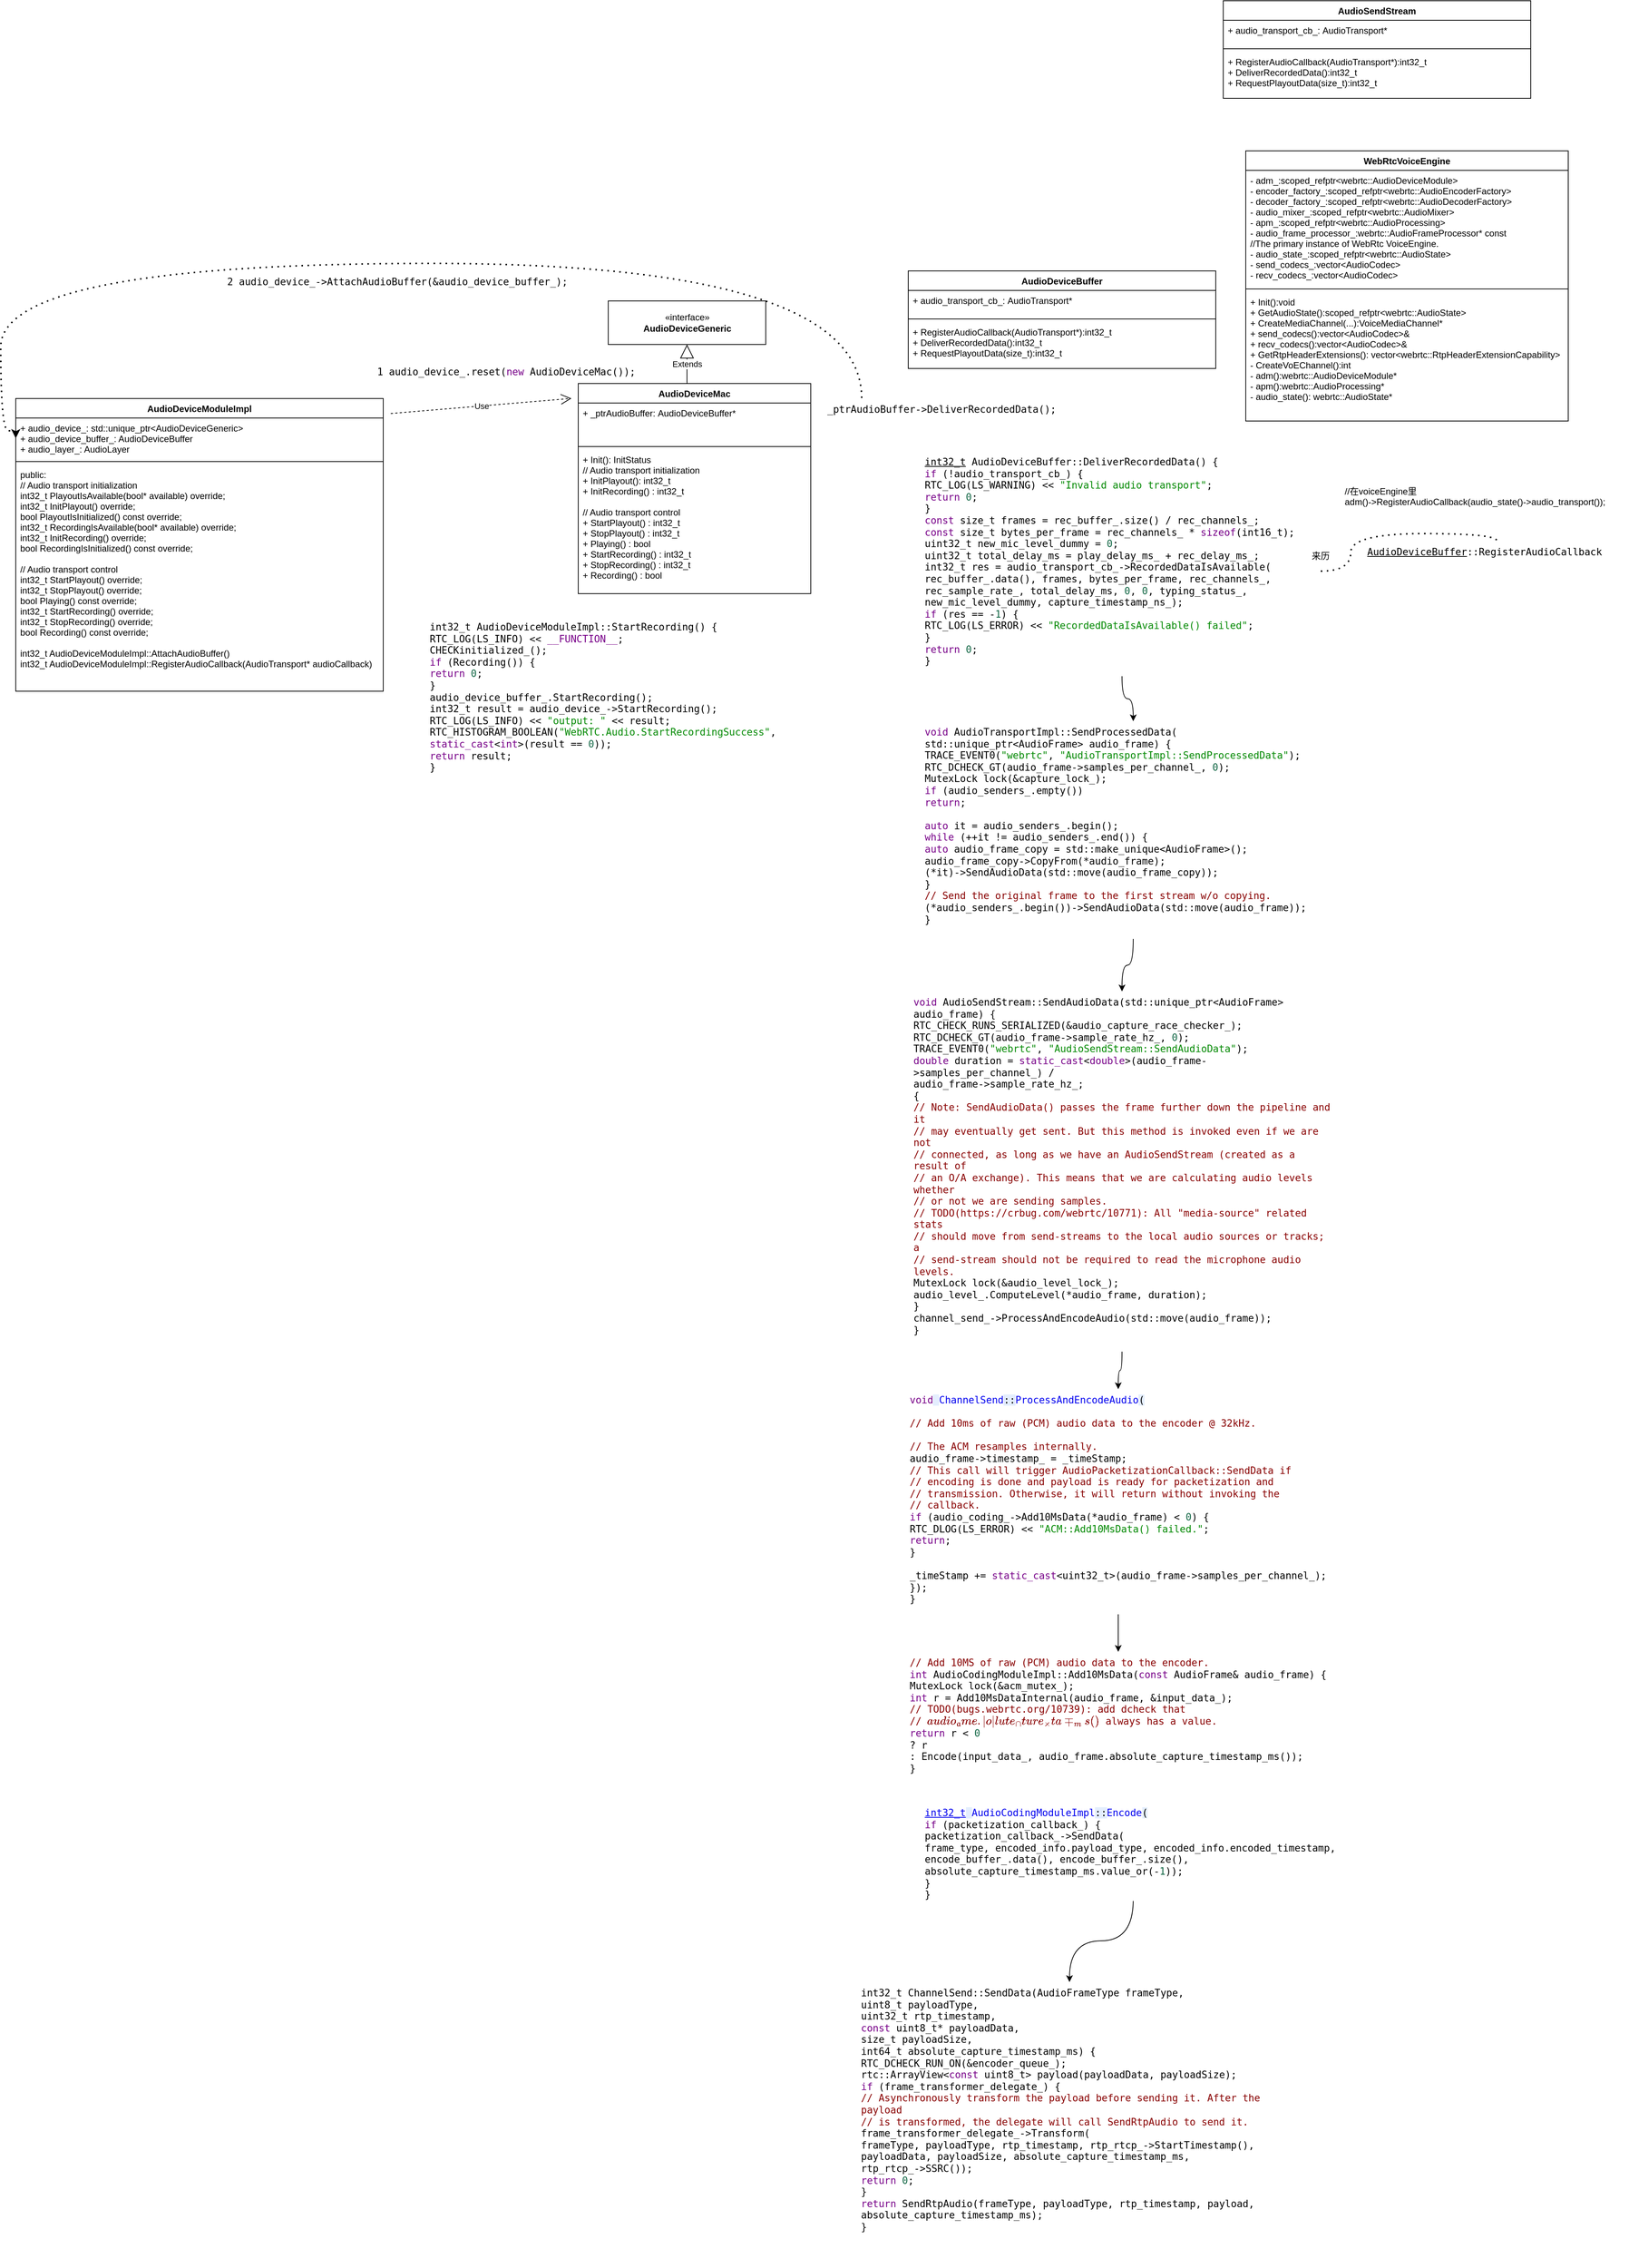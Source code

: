 <mxfile version="20.4.2" type="github">
  <diagram name="Page-1" id="c4acf3e9-155e-7222-9cf6-157b1a14988f">
    <mxGraphModel dx="5177" dy="3620" grid="1" gridSize="10" guides="1" tooltips="1" connect="1" arrows="1" fold="1" page="1" pageScale="1" pageWidth="850" pageHeight="1100" background="none" math="0" shadow="0">
      <root>
        <mxCell id="0" />
        <mxCell id="1" parent="0" />
        <mxCell id="al-MFvt35UX-1e1O0Q9q-9" value="«interface»&lt;br&gt;&lt;span style=&quot;font-weight: 700;&quot;&gt;AudioDeviceGeneric&lt;/span&gt;" style="html=1;" vertex="1" parent="1">
          <mxGeometry x="380" y="30" width="210" height="58" as="geometry" />
        </mxCell>
        <mxCell id="al-MFvt35UX-1e1O0Q9q-11" value="Extends" style="endArrow=block;endSize=16;endFill=0;html=1;rounded=0;exitX=0.5;exitY=0;exitDx=0;exitDy=0;entryX=0.5;entryY=1;entryDx=0;entryDy=0;" edge="1" parent="1" target="al-MFvt35UX-1e1O0Q9q-9">
          <mxGeometry width="160" relative="1" as="geometry">
            <mxPoint x="485" y="140" as="sourcePoint" />
            <mxPoint x="730" y="80" as="targetPoint" />
          </mxGeometry>
        </mxCell>
        <mxCell id="al-MFvt35UX-1e1O0Q9q-12" value="AudioDeviceModuleImpl" style="swimlane;fontStyle=1;align=center;verticalAlign=top;childLayout=stackLayout;horizontal=1;startSize=26;horizontalStack=0;resizeParent=1;resizeParentMax=0;resizeLast=0;collapsible=1;marginBottom=0;" vertex="1" parent="1">
          <mxGeometry x="-410" y="160" width="490" height="390" as="geometry" />
        </mxCell>
        <mxCell id="al-MFvt35UX-1e1O0Q9q-13" value="+ audio_device_: std::unique_ptr&lt;AudioDeviceGeneric&gt;&#xa;+ audio_device_buffer_: AudioDeviceBuffer&#xa;+ audio_layer_: AudioLayer" style="text;strokeColor=none;fillColor=none;align=left;verticalAlign=top;spacingLeft=4;spacingRight=4;overflow=hidden;rotatable=0;points=[[0,0.5],[1,0.5]];portConstraint=eastwest;" vertex="1" parent="al-MFvt35UX-1e1O0Q9q-12">
          <mxGeometry y="26" width="490" height="54" as="geometry" />
        </mxCell>
        <mxCell id="al-MFvt35UX-1e1O0Q9q-14" value="" style="line;strokeWidth=1;fillColor=none;align=left;verticalAlign=middle;spacingTop=-1;spacingLeft=3;spacingRight=3;rotatable=0;labelPosition=right;points=[];portConstraint=eastwest;strokeColor=inherit;" vertex="1" parent="al-MFvt35UX-1e1O0Q9q-12">
          <mxGeometry y="80" width="490" height="8" as="geometry" />
        </mxCell>
        <mxCell id="al-MFvt35UX-1e1O0Q9q-15" value="public:&#xa;  // Audio transport initialization&#xa;int32_t PlayoutIsAvailable(bool* available) override;&#xa;int32_t InitPlayout() override;&#xa;bool PlayoutIsInitialized() const override;&#xa;int32_t RecordingIsAvailable(bool* available) override;&#xa;int32_t InitRecording() override;&#xa;bool RecordingIsInitialized() const override;&#xa;&#xa;// Audio transport control&#xa;int32_t StartPlayout() override;&#xa;int32_t StopPlayout() override;&#xa;bool Playing() const override;&#xa;int32_t StartRecording() override;&#xa;int32_t StopRecording() override;&#xa;bool Recording() const override;&#xa;&#xa;int32_t AudioDeviceModuleImpl::AttachAudioBuffer()&#xa;int32_t AudioDeviceModuleImpl::RegisterAudioCallback(AudioTransport* audioCallback)" style="text;strokeColor=none;fillColor=none;align=left;verticalAlign=top;spacingLeft=4;spacingRight=4;overflow=hidden;rotatable=0;points=[[0,0.5],[1,0.5]];portConstraint=eastwest;" vertex="1" parent="al-MFvt35UX-1e1O0Q9q-12">
          <mxGeometry y="88" width="490" height="302" as="geometry" />
        </mxCell>
        <mxCell id="al-MFvt35UX-1e1O0Q9q-16" value="&lt;span style=&quot;color: rgb(0, 0, 0); font-family: monospace; font-size: medium; font-style: normal; font-variant-ligatures: normal; font-variant-caps: normal; font-weight: 400; letter-spacing: normal; orphans: 2; text-align: start; text-indent: 0px; text-transform: none; widows: 2; word-spacing: 0px; -webkit-text-stroke-width: 0px; background-color: rgb(255, 255, 255); text-decoration-thickness: initial; text-decoration-style: initial; text-decoration-color: initial; float: none; display: inline !important;&quot;&gt;1 audio_device_.reset(&lt;/span&gt;&lt;span style=&quot;margin: 0px; padding: 0px; box-sizing: border-box; border-color: var(--border); color: rgb(119, 0, 136); font-family: monospace; font-size: medium; font-style: normal; font-variant-ligatures: normal; font-variant-caps: normal; font-weight: 400; letter-spacing: normal; orphans: 2; text-align: start; text-indent: 0px; text-transform: none; widows: 2; word-spacing: 0px; -webkit-text-stroke-width: 0px; background-color: rgb(255, 255, 255); text-decoration-thickness: initial; text-decoration-style: initial; text-decoration-color: initial;&quot; class=&quot;cm-keyword&quot;&gt;new&lt;/span&gt;&lt;span style=&quot;color: rgb(0, 0, 0); font-family: monospace; font-size: medium; font-style: normal; font-variant-ligatures: normal; font-variant-caps: normal; font-weight: 400; letter-spacing: normal; orphans: 2; text-align: start; text-indent: 0px; text-transform: none; widows: 2; word-spacing: 0px; -webkit-text-stroke-width: 0px; background-color: rgb(255, 255, 255); text-decoration-thickness: initial; text-decoration-style: initial; text-decoration-color: initial; float: none; display: inline !important;&quot;&gt; AudioDeviceMac());&lt;/span&gt;" style="text;whiteSpace=wrap;html=1;" vertex="1" parent="1">
          <mxGeometry x="70" y="110" width="350" height="40" as="geometry" />
        </mxCell>
        <mxCell id="al-MFvt35UX-1e1O0Q9q-17" value="Use" style="endArrow=open;endSize=12;dashed=1;html=1;rounded=0;entryX=0.003;entryY=0.071;entryDx=0;entryDy=0;entryPerimeter=0;" edge="1" parent="1">
          <mxGeometry width="160" relative="1" as="geometry">
            <mxPoint x="90" y="180" as="sourcePoint" />
            <mxPoint x="330.93" y="159.88" as="targetPoint" />
          </mxGeometry>
        </mxCell>
        <mxCell id="al-MFvt35UX-1e1O0Q9q-19" value="AudioDeviceMac" style="swimlane;fontStyle=1;align=center;verticalAlign=top;childLayout=stackLayout;horizontal=1;startSize=26;horizontalStack=0;resizeParent=1;resizeParentMax=0;resizeLast=0;collapsible=1;marginBottom=0;" vertex="1" parent="1">
          <mxGeometry x="340" y="140" width="310" height="280" as="geometry" />
        </mxCell>
        <mxCell id="al-MFvt35UX-1e1O0Q9q-20" value="+ _ptrAudioBuffer: AudioDeviceBuffer*" style="text;strokeColor=none;fillColor=none;align=left;verticalAlign=top;spacingLeft=4;spacingRight=4;overflow=hidden;rotatable=0;points=[[0,0.5],[1,0.5]];portConstraint=eastwest;" vertex="1" parent="al-MFvt35UX-1e1O0Q9q-19">
          <mxGeometry y="26" width="310" height="54" as="geometry" />
        </mxCell>
        <mxCell id="al-MFvt35UX-1e1O0Q9q-21" value="" style="line;strokeWidth=1;fillColor=none;align=left;verticalAlign=middle;spacingTop=-1;spacingLeft=3;spacingRight=3;rotatable=0;labelPosition=right;points=[];portConstraint=eastwest;strokeColor=inherit;" vertex="1" parent="al-MFvt35UX-1e1O0Q9q-19">
          <mxGeometry y="80" width="310" height="8" as="geometry" />
        </mxCell>
        <mxCell id="al-MFvt35UX-1e1O0Q9q-22" value="+ Init(): InitStatus&#xa;// Audio transport initialization&#xa;+ InitPlayout(): int32_t&#xa;+ InitRecording() : int32_t&#xa;&#xa;// Audio transport control&#xa;+ StartPlayout() : int32_t&#xa;+ StopPlayout() : int32_t&#xa;+ Playing() : bool&#xa;+ StartRecording() : int32_t&#xa;+ StopRecording() : int32_t&#xa;+ Recording() : bool" style="text;strokeColor=none;fillColor=none;align=left;verticalAlign=top;spacingLeft=4;spacingRight=4;overflow=hidden;rotatable=0;points=[[0,0.5],[1,0.5]];portConstraint=eastwest;" vertex="1" parent="al-MFvt35UX-1e1O0Q9q-19">
          <mxGeometry y="88" width="310" height="192" as="geometry" />
        </mxCell>
        <mxCell id="al-MFvt35UX-1e1O0Q9q-23" value="&lt;meta charset=&quot;utf-8&quot;&gt;&lt;span style=&quot;color: rgb(0, 0, 0); font-family: monospace; font-size: medium; font-style: normal; font-variant-ligatures: normal; font-variant-caps: normal; font-weight: 400; letter-spacing: normal; orphans: 2; text-align: start; text-indent: 0px; text-transform: none; widows: 2; word-spacing: 0px; -webkit-text-stroke-width: 0px; background-color: rgb(255, 255, 255); text-decoration-thickness: initial; text-decoration-style: initial; text-decoration-color: initial; float: none; display: inline !important;&quot;&gt;_ptrAudioBuffer-&amp;gt;DeliverRecordedData();&lt;/span&gt;" style="text;whiteSpace=wrap;html=1;" vertex="1" parent="1">
          <mxGeometry x="670" y="160" width="340" height="40" as="geometry" />
        </mxCell>
        <mxCell id="al-MFvt35UX-1e1O0Q9q-24" value="&lt;span style=&quot;color: rgb(0, 0, 0); font-family: monospace; font-size: medium; font-style: normal; font-variant-ligatures: normal; font-variant-caps: normal; font-weight: 400; letter-spacing: normal; orphans: 2; text-align: start; text-indent: 0px; text-transform: none; widows: 2; word-spacing: 0px; -webkit-text-stroke-width: 0px; background-color: rgb(255, 255, 255); text-decoration-thickness: initial; text-decoration-style: initial; text-decoration-color: initial; float: none; display: inline !important;&quot;&gt;2 audio_device_-&amp;gt;AttachAudioBuffer(&amp;amp;audio_device_buffer_);&lt;/span&gt;" style="text;whiteSpace=wrap;html=1;" vertex="1" parent="1">
          <mxGeometry x="-130" y="-10" width="470" height="40" as="geometry" />
        </mxCell>
        <mxCell id="al-MFvt35UX-1e1O0Q9q-25" value="" style="endArrow=none;dashed=1;html=1;dashPattern=1 3;strokeWidth=2;rounded=0;exitX=0;exitY=0.5;exitDx=0;exitDy=0;edgeStyle=orthogonalEdgeStyle;curved=1;entryX=0.141;entryY=0;entryDx=0;entryDy=0;entryPerimeter=0;startArrow=classic;startFill=1;" edge="1" parent="1" source="al-MFvt35UX-1e1O0Q9q-13" target="al-MFvt35UX-1e1O0Q9q-23">
          <mxGeometry width="50" height="50" relative="1" as="geometry">
            <mxPoint x="-10" y="100" as="sourcePoint" />
            <mxPoint x="40" y="50" as="targetPoint" />
            <Array as="points">
              <mxPoint x="-410" y="203" />
              <mxPoint x="-430" y="203" />
              <mxPoint x="-430" y="-20" />
              <mxPoint x="718" y="-20" />
            </Array>
          </mxGeometry>
        </mxCell>
        <mxCell id="al-MFvt35UX-1e1O0Q9q-26" value="&lt;meta charset=&quot;utf-8&quot;&gt;&lt;div style=&quot;margin: 0px; padding: 0px; box-sizing: border-box; border-color: var(--border); color: rgb(0, 0, 0); font-family: monospace; font-size: medium; font-style: normal; font-variant-ligatures: normal; font-variant-caps: normal; font-weight: 400; letter-spacing: normal; orphans: 2; text-align: start; text-indent: 0px; text-transform: none; widows: 2; word-spacing: 0px; -webkit-text-stroke-width: 0px; background-color: rgb(255, 255, 255); text-decoration-thickness: initial; text-decoration-style: initial; text-decoration-color: initial;&quot; data-line-number=&quot;817&quot;&gt;int32_t AudioDeviceModuleImpl::StartRecording() {&#xa;&lt;/div&gt;&lt;div style=&quot;margin: 0px; padding: 0px; box-sizing: border-box; border-color: var(--border); color: rgb(0, 0, 0); font-family: monospace; font-size: medium; font-style: normal; font-variant-ligatures: normal; font-variant-caps: normal; font-weight: 400; letter-spacing: normal; orphans: 2; text-align: start; text-indent: 0px; text-transform: none; widows: 2; word-spacing: 0px; -webkit-text-stroke-width: 0px; background-color: rgb(255, 255, 255); text-decoration-thickness: initial; text-decoration-style: initial; text-decoration-color: initial;&quot; data-line-number=&quot;818&quot;&gt;  RTC_LOG(LS_INFO) &amp;lt;&amp;lt; &lt;span style=&quot;margin: 0px; padding: 0px; box-sizing: border-box; border-color: var(--border); color: rgb(119, 0, 136);&quot; class=&quot;cm-keyword&quot;&gt;__FUNCTION__&lt;/span&gt;;&#xa;&lt;/div&gt;&lt;div style=&quot;margin: 0px; padding: 0px; box-sizing: border-box; border-color: var(--border); color: rgb(0, 0, 0); font-family: monospace; font-size: medium; font-style: normal; font-variant-ligatures: normal; font-variant-caps: normal; font-weight: 400; letter-spacing: normal; orphans: 2; text-align: start; text-indent: 0px; text-transform: none; widows: 2; word-spacing: 0px; -webkit-text-stroke-width: 0px; background-color: rgb(255, 255, 255); text-decoration-thickness: initial; text-decoration-style: initial; text-decoration-color: initial;&quot; data-line-number=&quot;819&quot;&gt;  CHECKinitialized_();&#xa;&lt;/div&gt;&lt;div style=&quot;margin: 0px; padding: 0px; box-sizing: border-box; border-color: var(--border); color: rgb(0, 0, 0); font-family: monospace; font-size: medium; font-style: normal; font-variant-ligatures: normal; font-variant-caps: normal; font-weight: 400; letter-spacing: normal; orphans: 2; text-align: start; text-indent: 0px; text-transform: none; widows: 2; word-spacing: 0px; -webkit-text-stroke-width: 0px; background-color: rgb(255, 255, 255); text-decoration-thickness: initial; text-decoration-style: initial; text-decoration-color: initial;&quot; data-line-number=&quot;820&quot;&gt;  &lt;span style=&quot;margin: 0px; padding: 0px; box-sizing: border-box; border-color: var(--border); color: rgb(119, 0, 136);&quot; class=&quot;cm-keyword&quot;&gt;if&lt;/span&gt; (Recording()) {&#xa;&lt;/div&gt;&lt;div style=&quot;margin: 0px; padding: 0px; box-sizing: border-box; border-color: var(--border); color: rgb(0, 0, 0); font-family: monospace; font-size: medium; font-style: normal; font-variant-ligatures: normal; font-variant-caps: normal; font-weight: 400; letter-spacing: normal; orphans: 2; text-align: start; text-indent: 0px; text-transform: none; widows: 2; word-spacing: 0px; -webkit-text-stroke-width: 0px; background-color: rgb(255, 255, 255); text-decoration-thickness: initial; text-decoration-style: initial; text-decoration-color: initial;&quot; data-line-number=&quot;821&quot;&gt;    &lt;span style=&quot;margin: 0px; padding: 0px; box-sizing: border-box; border-color: var(--border); color: rgb(119, 0, 136);&quot; class=&quot;cm-keyword&quot;&gt;return&lt;/span&gt; &lt;span style=&quot;margin: 0px; padding: 0px; box-sizing: border-box; border-color: var(--border); color: rgb(17, 102, 68);&quot; class=&quot;cm-number&quot;&gt;0&lt;/span&gt;;&#xa;&lt;/div&gt;&lt;div style=&quot;margin: 0px; padding: 0px; box-sizing: border-box; border-color: var(--border); color: rgb(0, 0, 0); font-family: monospace; font-size: medium; font-style: normal; font-variant-ligatures: normal; font-variant-caps: normal; font-weight: 400; letter-spacing: normal; orphans: 2; text-align: start; text-indent: 0px; text-transform: none; widows: 2; word-spacing: 0px; -webkit-text-stroke-width: 0px; background-color: rgb(255, 255, 255); text-decoration-thickness: initial; text-decoration-style: initial; text-decoration-color: initial;&quot; data-line-number=&quot;822&quot;&gt;  }&#xa;&lt;/div&gt;&lt;div style=&quot;margin: 0px; padding: 0px; box-sizing: border-box; border-color: var(--border); color: rgb(0, 0, 0); font-family: monospace; font-size: medium; font-style: normal; font-variant-ligatures: normal; font-variant-caps: normal; font-weight: 400; letter-spacing: normal; orphans: 2; text-align: start; text-indent: 0px; text-transform: none; widows: 2; word-spacing: 0px; -webkit-text-stroke-width: 0px; background-color: rgb(255, 255, 255); text-decoration-thickness: initial; text-decoration-style: initial; text-decoration-color: initial;&quot; data-line-number=&quot;823&quot;&gt;  audio_device_buffer_.StartRecording();&#xa;&lt;/div&gt;&lt;div style=&quot;margin: 0px; padding: 0px; box-sizing: border-box; border-color: var(--border); color: rgb(0, 0, 0); font-family: monospace; font-size: medium; font-style: normal; font-variant-ligatures: normal; font-variant-caps: normal; font-weight: 400; letter-spacing: normal; orphans: 2; text-align: start; text-indent: 0px; text-transform: none; widows: 2; word-spacing: 0px; -webkit-text-stroke-width: 0px; background-color: rgb(255, 255, 255); text-decoration-thickness: initial; text-decoration-style: initial; text-decoration-color: initial;&quot; data-line-number=&quot;824&quot;&gt;  int32_t result = audio_device_-&amp;gt;StartRecording();&#xa;&lt;/div&gt;&lt;div style=&quot;margin: 0px; padding: 0px; box-sizing: border-box; border-color: var(--border); color: rgb(0, 0, 0); font-family: monospace; font-size: medium; font-style: normal; font-variant-ligatures: normal; font-variant-caps: normal; font-weight: 400; letter-spacing: normal; orphans: 2; text-align: start; text-indent: 0px; text-transform: none; widows: 2; word-spacing: 0px; -webkit-text-stroke-width: 0px; background-color: rgb(255, 255, 255); text-decoration-thickness: initial; text-decoration-style: initial; text-decoration-color: initial;&quot; data-line-number=&quot;825&quot;&gt;  RTC_LOG(LS_INFO) &amp;lt;&amp;lt; &lt;span style=&quot;margin: 0px; padding: 0px; box-sizing: border-box; border-color: var(--border); color: rgb(0, 136, 0);&quot; class=&quot;cm-string&quot;&gt;&quot;output: &quot;&lt;/span&gt; &amp;lt;&amp;lt; result;&#xa;&lt;/div&gt;&lt;div style=&quot;margin: 0px; padding: 0px; box-sizing: border-box; border-color: var(--border); color: rgb(0, 0, 0); font-family: monospace; font-size: medium; font-style: normal; font-variant-ligatures: normal; font-variant-caps: normal; font-weight: 400; letter-spacing: normal; orphans: 2; text-align: start; text-indent: 0px; text-transform: none; widows: 2; word-spacing: 0px; -webkit-text-stroke-width: 0px; background-color: rgb(255, 255, 255); text-decoration-thickness: initial; text-decoration-style: initial; text-decoration-color: initial;&quot; data-line-number=&quot;826&quot;&gt;  RTC_HISTOGRAM_BOOLEAN(&lt;span style=&quot;margin: 0px; padding: 0px; box-sizing: border-box; border-color: var(--border); color: rgb(0, 136, 0);&quot; class=&quot;cm-string&quot;&gt;&quot;WebRTC.Audio.StartRecordingSuccess&quot;&lt;/span&gt;,&#xa;&lt;/div&gt;&lt;div style=&quot;margin: 0px; padding: 0px; box-sizing: border-box; border-color: var(--border); color: rgb(0, 0, 0); font-family: monospace; font-size: medium; font-style: normal; font-variant-ligatures: normal; font-variant-caps: normal; font-weight: 400; letter-spacing: normal; orphans: 2; text-align: start; text-indent: 0px; text-transform: none; widows: 2; word-spacing: 0px; -webkit-text-stroke-width: 0px; background-color: rgb(255, 255, 255); text-decoration-thickness: initial; text-decoration-style: initial; text-decoration-color: initial;&quot; data-line-number=&quot;827&quot;&gt;                        &lt;span style=&quot;margin: 0px; padding: 0px; box-sizing: border-box; border-color: var(--border); color: rgb(119, 0, 136);&quot; class=&quot;cm-keyword&quot;&gt;static_cast&lt;/span&gt;&amp;lt;&lt;span style=&quot;margin: 0px; padding: 0px; box-sizing: border-box; border-color: var(--border); color: rgb(119, 0, 136);&quot; class=&quot;cm-keyword&quot;&gt;int&lt;/span&gt;&amp;gt;(result == &lt;span style=&quot;margin: 0px; padding: 0px; box-sizing: border-box; border-color: var(--border); color: rgb(17, 102, 68);&quot; class=&quot;cm-number&quot;&gt;0&lt;/span&gt;));&#xa;&lt;/div&gt;&lt;div style=&quot;margin: 0px; padding: 0px; box-sizing: border-box; border-color: var(--border); color: rgb(0, 0, 0); font-family: monospace; font-size: medium; font-style: normal; font-variant-ligatures: normal; font-variant-caps: normal; font-weight: 400; letter-spacing: normal; orphans: 2; text-align: start; text-indent: 0px; text-transform: none; widows: 2; word-spacing: 0px; -webkit-text-stroke-width: 0px; background-color: rgb(255, 255, 255); text-decoration-thickness: initial; text-decoration-style: initial; text-decoration-color: initial;&quot; data-line-number=&quot;828&quot;&gt;  &lt;span style=&quot;margin: 0px; padding: 0px; box-sizing: border-box; border-color: var(--border); color: rgb(119, 0, 136);&quot; class=&quot;cm-keyword&quot;&gt;return&lt;/span&gt; result;&#xa;&lt;/div&gt;&lt;div style=&quot;margin: 0px; padding: 0px; box-sizing: border-box; border-color: var(--border); color: rgb(0, 0, 0); font-family: monospace; font-size: medium; font-style: normal; font-variant-ligatures: normal; font-variant-caps: normal; font-weight: 400; letter-spacing: normal; orphans: 2; text-align: start; text-indent: 0px; text-transform: none; widows: 2; word-spacing: 0px; -webkit-text-stroke-width: 0px; background-color: rgb(255, 255, 255); text-decoration-thickness: initial; text-decoration-style: initial; text-decoration-color: initial;&quot; data-line-number=&quot;829&quot;&gt;}&lt;/div&gt;" style="text;whiteSpace=wrap;html=1;" vertex="1" parent="1">
          <mxGeometry x="140" y="450" width="490" height="230" as="geometry" />
        </mxCell>
        <mxCell id="al-MFvt35UX-1e1O0Q9q-27" value="AudioDeviceBuffer" style="swimlane;fontStyle=1;align=center;verticalAlign=top;childLayout=stackLayout;horizontal=1;startSize=26;horizontalStack=0;resizeParent=1;resizeParentMax=0;resizeLast=0;collapsible=1;marginBottom=0;" vertex="1" parent="1">
          <mxGeometry x="780" y="-10" width="410" height="130" as="geometry" />
        </mxCell>
        <mxCell id="al-MFvt35UX-1e1O0Q9q-28" value="+ audio_transport_cb_: AudioTransport*" style="text;strokeColor=none;fillColor=none;align=left;verticalAlign=top;spacingLeft=4;spacingRight=4;overflow=hidden;rotatable=0;points=[[0,0.5],[1,0.5]];portConstraint=eastwest;" vertex="1" parent="al-MFvt35UX-1e1O0Q9q-27">
          <mxGeometry y="26" width="410" height="34" as="geometry" />
        </mxCell>
        <mxCell id="al-MFvt35UX-1e1O0Q9q-29" value="" style="line;strokeWidth=1;fillColor=none;align=left;verticalAlign=middle;spacingTop=-1;spacingLeft=3;spacingRight=3;rotatable=0;labelPosition=right;points=[];portConstraint=eastwest;strokeColor=inherit;" vertex="1" parent="al-MFvt35UX-1e1O0Q9q-27">
          <mxGeometry y="60" width="410" height="8" as="geometry" />
        </mxCell>
        <mxCell id="al-MFvt35UX-1e1O0Q9q-30" value="+ RegisterAudioCallback(AudioTransport*):int32_t&#xa;+ DeliverRecordedData():int32_t&#xa;+ RequestPlayoutData(size_t):int32_t&#xa;" style="text;strokeColor=none;fillColor=none;align=left;verticalAlign=top;spacingLeft=4;spacingRight=4;overflow=hidden;rotatable=0;points=[[0,0.5],[1,0.5]];portConstraint=eastwest;" vertex="1" parent="al-MFvt35UX-1e1O0Q9q-27">
          <mxGeometry y="68" width="410" height="62" as="geometry" />
        </mxCell>
        <mxCell id="al-MFvt35UX-1e1O0Q9q-47" style="edgeStyle=orthogonalEdgeStyle;curved=1;rounded=0;orthogonalLoop=1;jettySize=auto;html=1;entryX=0.5;entryY=0;entryDx=0;entryDy=0;startArrow=none;startFill=0;" edge="1" parent="1" source="al-MFvt35UX-1e1O0Q9q-31" target="al-MFvt35UX-1e1O0Q9q-46">
          <mxGeometry relative="1" as="geometry" />
        </mxCell>
        <mxCell id="al-MFvt35UX-1e1O0Q9q-31" value="&lt;meta charset=&quot;utf-8&quot;&gt;&lt;div style=&quot;margin: 0px; padding: 0px; box-sizing: border-box; border-color: var(--border); color: rgb(0, 0, 0); font-family: monospace; font-size: medium; font-style: normal; font-variant-ligatures: normal; font-variant-caps: normal; font-weight: 400; letter-spacing: normal; orphans: 2; text-align: start; text-indent: 0px; text-transform: none; widows: 2; word-spacing: 0px; -webkit-text-stroke-width: 0px; background-color: rgb(255, 255, 255); text-decoration-thickness: initial; text-decoration-style: initial; text-decoration-color: initial;&quot; data-line-number=&quot;280&quot;&gt;&lt;a style=&quot;margin: 0px; padding: 0px; box-sizing: border-box; border-color: var(--border); color: inherit; text-decoration: underline;&quot; data-key=&quot;317&quot; href=&quot;https://source.chromium.org/chromium/chromium/src/+/main:third_party/webrtc/modules/audio_device/audio_device_buffer.cc;bpv=1;bpt=1;l=281?gsn=int32_t&amp;amp;gs=kythe%3A%2F%2Fchromium.googlesource.com%2Fchromium%2Fsrc%3Flang%3Dc%252B%252B%23j6aWDzMJSS0p7WoK5V_wh2uwl48AXZlz24AS9_AXf80&amp;amp;gs=kythe%3A%2F%2Fchromium.googlesource.com%2Fchromium%2Fsrc%3Flang%3Dc%252B%252B%23j6aWDzMJSS0p7WoK5V_wh2uwl48AXZlz24AS9_AXf80&amp;amp;gs=kythe%3A%2F%2Fchromium.googlesource.com%2Fchromium%2Fsrc%3Flang%3Dc%252B%252B%23j6aWDzMJSS0p7WoK5V_wh2uwl48AXZlz24AS9_AXf80&amp;amp;gs=kythe%3A%2F%2Fchromium.googlesource.com%2Fchromium%2Fsrc%3Flang%3Dc%252B%252B%231Ct_yWKexp4xsnwUZBS74_6_5dil9BLJEAYwot05ZSc&amp;amp;gs=kythe%3A%2F%2Fchromium.googlesource.com%2Fchromium%2Fsrc%3Flang%3Dc%252B%252B%231Ct_yWKexp4xsnwUZBS74_6_5dil9BLJEAYwot05ZSc&quot; class=&quot;semantic-decoration&quot;&gt;int32_t&lt;/a&gt; &lt;a style=&quot;margin: 0px; padding: 0px; box-sizing: border-box; border-color: var(--border); color: inherit; text-decoration: none;&quot; data-key=&quot;318&quot; href=&quot;https://source.chromium.org/chromium/chromium/src/+/main:third_party/webrtc/modules/audio_device/audio_device_buffer.h;drc=eca6a1b4c221dc66cf40d0d1ee8eff3f3028ce26;l=36&quot; class=&quot;semantic-decoration&quot;&gt;AudioDeviceBuffer&lt;/a&gt;::&lt;a style=&quot;margin: 0px; padding: 0px; box-sizing: border-box; border-color: var(--border); color: inherit; text-decoration: none;&quot; data-key=&quot;319&quot; href=&quot;https://source.chromium.org/chromium/chromium/src/+/main:third_party/webrtc/modules/audio_device/audio_device_buffer.cc;bpv=1;bpt=1;l=281?gsn=DeliverRecordedData&amp;amp;gs=kythe%3A%2F%2Fchromium.googlesource.com%2Fchromium%2Fsrc%3Flang%3Dc%252B%252B%3Fpath%3Dthird_party%2Fwebrtc%2Fmodules%2Faudio_device%2Faudio_device_buffer.h%23j4VbSLnCAsylu5FpzH6aO8p0xzA4Ol5eB8sPNeDpLTY&amp;amp;gs=kythe%3A%2F%2Fchromium.googlesource.com%2Fchromium%2Fsrc%3Flang%3Dc%252B%252B%3Fpath%3Dthird_party%2Fwebrtc%2Fmodules%2Faudio_device%2Faudio_device_buffer.cc%23Qbzq5JoVp3FqSFM_xiF4__R2lCgo95rJ_PaB6Eh0P-I&quot; class=&quot;semantic-decoration&quot;&gt;DeliverRecordedData&lt;/a&gt;() {&#xa;&lt;/div&gt;&lt;div style=&quot;margin: 0px; padding: 0px; box-sizing: border-box; border-color: var(--border); color: rgb(0, 0, 0); font-family: monospace; font-size: medium; font-style: normal; font-variant-ligatures: normal; font-variant-caps: normal; font-weight: 400; letter-spacing: normal; orphans: 2; text-align: start; text-indent: 0px; text-transform: none; widows: 2; word-spacing: 0px; -webkit-text-stroke-width: 0px; background-color: rgb(255, 255, 255); text-decoration-thickness: initial; text-decoration-style: initial; text-decoration-color: initial;&quot; data-line-number=&quot;281&quot;&gt;  &lt;span style=&quot;margin: 0px; padding: 0px; box-sizing: border-box; border-color: var(--border); color: rgb(119, 0, 136);&quot; class=&quot;cm-keyword&quot;&gt;if&lt;/span&gt; (!&lt;a style=&quot;margin: 0px; padding: 0px; box-sizing: border-box; border-color: var(--border); color: inherit; text-decoration: none;&quot; data-key=&quot;320&quot; href=&quot;https://source.chromium.org/chromium/chromium/src/+/main:third_party/webrtc/modules/audio_device/audio_device_buffer.h;drc=eca6a1b4c221dc66cf40d0d1ee8eff3f3028ce26;l=164&quot; class=&quot;semantic-decoration&quot;&gt;audio_transport_cb_&lt;/a&gt;) {&#xa;&lt;/div&gt;&lt;div style=&quot;margin: 0px; padding: 0px; box-sizing: border-box; border-color: var(--border); color: rgb(0, 0, 0); font-family: monospace; font-size: medium; font-style: normal; font-variant-ligatures: normal; font-variant-caps: normal; font-weight: 400; letter-spacing: normal; orphans: 2; text-align: start; text-indent: 0px; text-transform: none; widows: 2; word-spacing: 0px; -webkit-text-stroke-width: 0px; background-color: rgb(255, 255, 255); text-decoration-thickness: initial; text-decoration-style: initial; text-decoration-color: initial;&quot; data-line-number=&quot;282&quot;&gt;    &lt;a style=&quot;margin: 0px; padding: 0px; box-sizing: border-box; border-color: var(--border); color: inherit; text-decoration: none;&quot; data-key=&quot;321&quot; href=&quot;https://source.chromium.org/chromium/chromium/src/+/main:third_party/webrtc_overrides/rtc_base/logging.h;drc=eca6a1b4c221dc66cf40d0d1ee8eff3f3028ce26;l=68&quot; class=&quot;semantic-decoration&quot;&gt;RTC_LOG&lt;/a&gt;(&lt;a style=&quot;margin: 0px; padding: 0px; box-sizing: border-box; border-color: var(--border); color: inherit; text-decoration: none;&quot; data-key=&quot;322&quot; href=&quot;https://source.chromium.org/chromium/chromium/src/+/main:third_party/webrtc_overrides/rtc_base/diagnostic_logging.h;drc=eca6a1b4c221dc66cf40d0d1ee8eff3f3028ce26;l=40&quot; class=&quot;semantic-decoration&quot;&gt;LS_WARNING&lt;/a&gt;) &lt;a style=&quot;margin: 0px; padding: 0px; box-sizing: border-box; border-color: var(--border); color: inherit; text-decoration: none;&quot; data-key=&quot;323&quot; href=&quot;https://source.chromium.org/chromium/chromium/src/+/main:buildtools/third_party/libc++/trunk/include/ostream;drc=eca6a1b4c221dc66cf40d0d1ee8eff3f3028ce26;l=898&quot; class=&quot;semantic-decoration&quot;&gt;&amp;lt;&amp;lt;&lt;/a&gt; &lt;span style=&quot;margin: 0px; padding: 0px; box-sizing: border-box; border-color: var(--border); color: rgb(0, 136, 0);&quot; class=&quot;cm-string&quot;&gt;&quot;Invalid audio transport&quot;&lt;/span&gt;;&#xa;&lt;/div&gt;&lt;div style=&quot;margin: 0px; padding: 0px; box-sizing: border-box; border-color: var(--border); color: rgb(0, 0, 0); font-family: monospace; font-size: medium; font-style: normal; font-variant-ligatures: normal; font-variant-caps: normal; font-weight: 400; letter-spacing: normal; orphans: 2; text-align: start; text-indent: 0px; text-transform: none; widows: 2; word-spacing: 0px; -webkit-text-stroke-width: 0px; background-color: rgb(255, 255, 255); text-decoration-thickness: initial; text-decoration-style: initial; text-decoration-color: initial;&quot; data-line-number=&quot;283&quot;&gt;    &lt;span style=&quot;margin: 0px; padding: 0px; box-sizing: border-box; border-color: var(--border); color: rgb(119, 0, 136);&quot; class=&quot;cm-keyword&quot;&gt;return&lt;/span&gt; &lt;span style=&quot;margin: 0px; padding: 0px; box-sizing: border-box; border-color: var(--border); color: rgb(17, 102, 68);&quot; class=&quot;cm-number&quot;&gt;0&lt;/span&gt;;&#xa;&lt;/div&gt;&lt;div style=&quot;margin: 0px; padding: 0px; box-sizing: border-box; border-color: var(--border); color: rgb(0, 0, 0); font-family: monospace; font-size: medium; font-style: normal; font-variant-ligatures: normal; font-variant-caps: normal; font-weight: 400; letter-spacing: normal; orphans: 2; text-align: start; text-indent: 0px; text-transform: none; widows: 2; word-spacing: 0px; -webkit-text-stroke-width: 0px; background-color: rgb(255, 255, 255); text-decoration-thickness: initial; text-decoration-style: initial; text-decoration-color: initial;&quot; data-line-number=&quot;284&quot;&gt;  }&#xa;&lt;/div&gt;&lt;div style=&quot;margin: 0px; padding: 0px; box-sizing: border-box; border-color: var(--border); color: rgb(0, 0, 0); font-family: monospace; font-size: medium; font-style: normal; font-variant-ligatures: normal; font-variant-caps: normal; font-weight: 400; letter-spacing: normal; orphans: 2; text-align: start; text-indent: 0px; text-transform: none; widows: 2; word-spacing: 0px; -webkit-text-stroke-width: 0px; background-color: rgb(255, 255, 255); text-decoration-thickness: initial; text-decoration-style: initial; text-decoration-color: initial;&quot; data-line-number=&quot;285&quot;&gt;  &lt;span style=&quot;margin: 0px; padding: 0px; box-sizing: border-box; border-color: var(--border); color: rgb(119, 0, 136);&quot; class=&quot;cm-keyword&quot;&gt;const&lt;/span&gt; &lt;a style=&quot;margin: 0px; padding: 0px; box-sizing: border-box; border-color: var(--border); color: inherit; text-decoration: none;&quot; data-key=&quot;324&quot; href=&quot;https://source.chromium.org/chromium/chromium/src/+/main:third_party/webrtc/modules/audio_device/audio_device_buffer.cc;bpv=1;bpt=1;l=286?gsn=size_t&amp;amp;gs=kythe%3A%2F%2Fchromium.googlesource.com%2Fchromium%2Fsrc%3Flang%3Dc%252B%252B%23m7gL68Ue3ZkiLV8-8TvMQSA_ETvBQQlU-NyHv-MCJ9o&amp;amp;gs=kythe%3A%2F%2Fchromium.googlesource.com%2Fchromium%2Fsrc%3Flang%3Dc%252B%252B%23F4bRK-hGY4PRxVIMcobHv_MdCZhd39GD1h_vHUH_Sjk&quot; class=&quot;semantic-decoration&quot;&gt;size_t&lt;/a&gt; &lt;a style=&quot;margin: 0px; padding: 0px; box-sizing: border-box; border-color: var(--border); color: inherit; text-decoration: none;&quot; data-key=&quot;325&quot; href=&quot;https://source.chromium.org/chromium/chromium/src/+/main:third_party/webrtc/modules/audio_device/audio_device_buffer.cc;bpv=1;bpt=1;l=286?gsn=frames&amp;amp;gs=kythe%3A%2F%2Fchromium.googlesource.com%2Fchromium%2Fsrc%3Flang%3Dc%252B%252B%3Fpath%3Dthird_party%2Fwebrtc%2Fmodules%2Faudio_device%2Faudio_device_buffer.cc%23qR38c6V3gFBy6tarhYmeliJGmeVDSOayyyoSUOE56CA&quot; class=&quot;semantic-decoration&quot;&gt;frames&lt;/a&gt; = &lt;a style=&quot;margin: 0px; padding: 0px; box-sizing: border-box; border-color: var(--border); color: inherit; text-decoration: none;&quot; data-key=&quot;326&quot; href=&quot;https://source.chromium.org/chromium/chromium/src/+/main:third_party/webrtc/modules/audio_device/audio_device_buffer.h;drc=eca6a1b4c221dc66cf40d0d1ee8eff3f3028ce26;l=187&quot; class=&quot;semantic-decoration&quot;&gt;rec_buffer_&lt;/a&gt;.&lt;a style=&quot;margin: 0px; padding: 0px; box-sizing: border-box; border-color: var(--border); color: inherit; text-decoration: none;&quot; data-key=&quot;327&quot; href=&quot;https://source.chromium.org/chromium/chromium/src/+/main:third_party/webrtc/rtc_base/buffer.h;drc=eca6a1b4c221dc66cf40d0d1ee8eff3f3028ce26;l=155&quot; class=&quot;semantic-decoration&quot;&gt;size&lt;/a&gt;() / &lt;a style=&quot;margin: 0px; padding: 0px; box-sizing: border-box; border-color: var(--border); color: inherit; text-decoration: none;&quot; data-key=&quot;328&quot; href=&quot;https://source.chromium.org/chromium/chromium/src/+/main:third_party/webrtc/modules/audio_device/audio_device_buffer.h;drc=eca6a1b4c221dc66cf40d0d1ee8eff3f3028ce26;l=171&quot; class=&quot;semantic-decoration&quot;&gt;rec_channels_&lt;/a&gt;;&#xa;&lt;/div&gt;&lt;div style=&quot;margin: 0px; padding: 0px; box-sizing: border-box; border-color: var(--border); color: rgb(0, 0, 0); font-family: monospace; font-size: medium; font-style: normal; font-variant-ligatures: normal; font-variant-caps: normal; font-weight: 400; letter-spacing: normal; orphans: 2; text-align: start; text-indent: 0px; text-transform: none; widows: 2; word-spacing: 0px; -webkit-text-stroke-width: 0px; background-color: rgb(255, 255, 255); text-decoration-thickness: initial; text-decoration-style: initial; text-decoration-color: initial;&quot; data-line-number=&quot;286&quot;&gt;  &lt;span style=&quot;margin: 0px; padding: 0px; box-sizing: border-box; border-color: var(--border); color: rgb(119, 0, 136);&quot; class=&quot;cm-keyword&quot;&gt;const&lt;/span&gt; &lt;a style=&quot;margin: 0px; padding: 0px; box-sizing: border-box; border-color: var(--border); color: inherit; text-decoration: none;&quot; data-key=&quot;329&quot; href=&quot;https://source.chromium.org/chromium/chromium/src/+/main:third_party/webrtc/modules/audio_device/audio_device_buffer.cc;bpv=1;bpt=1;l=287?gsn=size_t&amp;amp;gs=kythe%3A%2F%2Fchromium.googlesource.com%2Fchromium%2Fsrc%3Flang%3Dc%252B%252B%23m7gL68Ue3ZkiLV8-8TvMQSA_ETvBQQlU-NyHv-MCJ9o&amp;amp;gs=kythe%3A%2F%2Fchromium.googlesource.com%2Fchromium%2Fsrc%3Flang%3Dc%252B%252B%23F4bRK-hGY4PRxVIMcobHv_MdCZhd39GD1h_vHUH_Sjk&quot; class=&quot;semantic-decoration&quot;&gt;size_t&lt;/a&gt; &lt;a style=&quot;margin: 0px; padding: 0px; box-sizing: border-box; border-color: var(--border); color: inherit; text-decoration: none;&quot; data-key=&quot;330&quot; href=&quot;https://source.chromium.org/chromium/chromium/src/+/main:third_party/webrtc/modules/audio_device/audio_device_buffer.cc;bpv=1;bpt=1;l=287?gsn=bytes_per_frame&amp;amp;gs=kythe%3A%2F%2Fchromium.googlesource.com%2Fchromium%2Fsrc%3Flang%3Dc%252B%252B%3Fpath%3Dthird_party%2Fwebrtc%2Fmodules%2Faudio_device%2Faudio_device_buffer.cc%23XUECEsiNdV7BLCXAKw6BoKCrSc5EFUPtr1TYhgaSKhA&quot; class=&quot;semantic-decoration&quot;&gt;bytes_per_frame&lt;/a&gt; = &lt;a style=&quot;margin: 0px; padding: 0px; box-sizing: border-box; border-color: var(--border); color: inherit; text-decoration: none;&quot; data-key=&quot;331&quot; href=&quot;https://source.chromium.org/chromium/chromium/src/+/main:third_party/webrtc/modules/audio_device/audio_device_buffer.h;drc=eca6a1b4c221dc66cf40d0d1ee8eff3f3028ce26;l=171&quot; class=&quot;semantic-decoration&quot;&gt;rec_channels_&lt;/a&gt; * &lt;span style=&quot;margin: 0px; padding: 0px; box-sizing: border-box; border-color: var(--border); color: rgb(119, 0, 136);&quot; class=&quot;cm-keyword&quot;&gt;sizeof&lt;/span&gt;(&lt;a style=&quot;margin: 0px; padding: 0px; box-sizing: border-box; border-color: var(--border); color: inherit; text-decoration: none;&quot; data-key=&quot;332&quot; href=&quot;https://source.chromium.org/chromium/chromium/src/+/main:third_party/webrtc/modules/audio_device/audio_device_buffer.cc;bpv=1;bpt=1;l=287?gsn=int16_t&amp;amp;gs=kythe%3A%2F%2Fchromium.googlesource.com%2Fchromium%2Fsrc%3Flang%3Dc%252B%252B%23D_U4K7hfQh6CppRZjI8HX9QjFrY1F_pIHRa1-2hlGdU&amp;amp;gs=kythe%3A%2F%2Fchromium.googlesource.com%2Fchromium%2Fsrc%3Flang%3Dc%252B%252B%23D_U4K7hfQh6CppRZjI8HX9QjFrY1F_pIHRa1-2hlGdU&amp;amp;gs=kythe%3A%2F%2Fchromium.googlesource.com%2Fchromium%2Fsrc%3Flang%3Dc%252B%252B%232QiuhDIU67eHYLVcn0A9LK7b1dnxdt2AsvYhnTdlTUA&amp;amp;gs=kythe%3A%2F%2Fchromium.googlesource.com%2Fchromium%2Fsrc%3Flang%3Dc%252B%252B%232QiuhDIU67eHYLVcn0A9LK7b1dnxdt2AsvYhnTdlTUA&quot; class=&quot;semantic-decoration&quot;&gt;int16_t&lt;/a&gt;);&#xa;&lt;/div&gt;&lt;div style=&quot;margin: 0px; padding: 0px; box-sizing: border-box; border-color: var(--border); color: rgb(0, 0, 0); font-family: monospace; font-size: medium; font-style: normal; font-variant-ligatures: normal; font-variant-caps: normal; font-weight: 400; letter-spacing: normal; orphans: 2; text-align: start; text-indent: 0px; text-transform: none; widows: 2; word-spacing: 0px; -webkit-text-stroke-width: 0px; background-color: rgb(255, 255, 255); text-decoration-thickness: initial; text-decoration-style: initial; text-decoration-color: initial;&quot; data-line-number=&quot;287&quot;&gt;  &lt;a style=&quot;margin: 0px; padding: 0px; box-sizing: border-box; border-color: var(--border); color: inherit; text-decoration: none;&quot; data-key=&quot;333&quot; href=&quot;https://source.chromium.org/chromium/chromium/src/+/main:third_party/webrtc/modules/audio_device/audio_device_buffer.cc;bpv=1;bpt=1;l=288?gsn=uint32_t&amp;amp;gs=kythe%3A%2F%2Fchromium.googlesource.com%2Fchromium%2Fsrc%3Flang%3Dc%252B%252B%2377sjQcNM41fsyDOtS8hU5f-lPEN32h0s9rP2WeC3jTo&amp;amp;gs=kythe%3A%2F%2Fchromium.googlesource.com%2Fchromium%2Fsrc%3Flang%3Dc%252B%252B%2377sjQcNM41fsyDOtS8hU5f-lPEN32h0s9rP2WeC3jTo&amp;amp;gs=kythe%3A%2F%2Fchromium.googlesource.com%2Fchromium%2Fsrc%3Flang%3Dc%252B%252B%23QtjvIZkFmRiuNAkkOTLkaLspC45hraTJJCeo_SIkt4g&amp;amp;gs=kythe%3A%2F%2Fchromium.googlesource.com%2Fchromium%2Fsrc%3Flang%3Dc%252B%252B%23QtjvIZkFmRiuNAkkOTLkaLspC45hraTJJCeo_SIkt4g&quot; class=&quot;semantic-decoration&quot;&gt;uint32_t&lt;/a&gt; &lt;a style=&quot;margin: 0px; padding: 0px; box-sizing: border-box; border-color: var(--border); color: inherit; text-decoration: none;&quot; data-key=&quot;334&quot; href=&quot;https://source.chromium.org/chromium/chromium/src/+/main:third_party/webrtc/modules/audio_device/audio_device_buffer.cc;bpv=1;bpt=1;l=288?gsn=new_mic_level_dummy&amp;amp;gs=kythe%3A%2F%2Fchromium.googlesource.com%2Fchromium%2Fsrc%3Flang%3Dc%252B%252B%3Fpath%3Dthird_party%2Fwebrtc%2Fmodules%2Faudio_device%2Faudio_device_buffer.cc%23CH-IENu24Rs8kt56plH4-pS0eP09CGqlnR_bSo4Ezn0&quot; class=&quot;semantic-decoration&quot;&gt;new_mic_level_dummy&lt;/a&gt; = &lt;span style=&quot;margin: 0px; padding: 0px; box-sizing: border-box; border-color: var(--border); color: rgb(17, 102, 68);&quot; class=&quot;cm-number&quot;&gt;0&lt;/span&gt;;&#xa;&lt;/div&gt;&lt;div style=&quot;margin: 0px; padding: 0px; box-sizing: border-box; border-color: var(--border); color: rgb(0, 0, 0); font-family: monospace; font-size: medium; font-style: normal; font-variant-ligatures: normal; font-variant-caps: normal; font-weight: 400; letter-spacing: normal; orphans: 2; text-align: start; text-indent: 0px; text-transform: none; widows: 2; word-spacing: 0px; -webkit-text-stroke-width: 0px; background-color: rgb(255, 255, 255); text-decoration-thickness: initial; text-decoration-style: initial; text-decoration-color: initial;&quot; data-line-number=&quot;288&quot;&gt;  &lt;a style=&quot;margin: 0px; padding: 0px; box-sizing: border-box; border-color: var(--border); color: inherit; text-decoration: none;&quot; data-key=&quot;335&quot; href=&quot;https://source.chromium.org/chromium/chromium/src/+/main:third_party/webrtc/modules/audio_device/audio_device_buffer.cc;bpv=1;bpt=1;l=289?gsn=uint32_t&amp;amp;gs=kythe%3A%2F%2Fchromium.googlesource.com%2Fchromium%2Fsrc%3Flang%3Dc%252B%252B%2377sjQcNM41fsyDOtS8hU5f-lPEN32h0s9rP2WeC3jTo&amp;amp;gs=kythe%3A%2F%2Fchromium.googlesource.com%2Fchromium%2Fsrc%3Flang%3Dc%252B%252B%2377sjQcNM41fsyDOtS8hU5f-lPEN32h0s9rP2WeC3jTo&amp;amp;gs=kythe%3A%2F%2Fchromium.googlesource.com%2Fchromium%2Fsrc%3Flang%3Dc%252B%252B%23QtjvIZkFmRiuNAkkOTLkaLspC45hraTJJCeo_SIkt4g&amp;amp;gs=kythe%3A%2F%2Fchromium.googlesource.com%2Fchromium%2Fsrc%3Flang%3Dc%252B%252B%23QtjvIZkFmRiuNAkkOTLkaLspC45hraTJJCeo_SIkt4g&quot; class=&quot;semantic-decoration&quot;&gt;uint32_t&lt;/a&gt; &lt;a style=&quot;margin: 0px; padding: 0px; box-sizing: border-box; border-color: var(--border); color: inherit; text-decoration: none;&quot; data-key=&quot;336&quot; href=&quot;https://source.chromium.org/chromium/chromium/src/+/main:third_party/webrtc/modules/audio_device/audio_device_buffer.cc;bpv=1;bpt=1;l=289?gsn=total_delay_ms&amp;amp;gs=kythe%3A%2F%2Fchromium.googlesource.com%2Fchromium%2Fsrc%3Flang%3Dc%252B%252B%3Fpath%3Dthird_party%2Fwebrtc%2Fmodules%2Faudio_device%2Faudio_device_buffer.cc%23MbbqtqfMvSMzpS4LY0y3YJe-RHfxmpRTUgjQN9GPH1Y&quot; class=&quot;semantic-decoration&quot;&gt;total_delay_ms&lt;/a&gt; = &lt;a style=&quot;margin: 0px; padding: 0px; box-sizing: border-box; border-color: var(--border); color: inherit; text-decoration: none;&quot; data-key=&quot;337&quot; href=&quot;https://source.chromium.org/chromium/chromium/src/+/main:third_party/webrtc/modules/audio_device/audio_device_buffer.h;drc=eca6a1b4c221dc66cf40d0d1ee8eff3f3028ce26;l=193&quot; class=&quot;semantic-decoration&quot;&gt;play_delay_ms_&lt;/a&gt; + &lt;a style=&quot;margin: 0px; padding: 0px; box-sizing: border-box; border-color: var(--border); color: inherit; text-decoration: none;&quot; data-key=&quot;338&quot; href=&quot;https://source.chromium.org/chromium/chromium/src/+/main:third_party/webrtc/modules/audio_device/audio_device_buffer.h;drc=eca6a1b4c221dc66cf40d0d1ee8eff3f3028ce26;l=194&quot; class=&quot;semantic-decoration&quot;&gt;rec_delay_ms_&lt;/a&gt;;&#xa;&lt;/div&gt;&lt;div style=&quot;margin: 0px; padding: 0px; box-sizing: border-box; border-color: var(--border); color: rgb(0, 0, 0); font-family: monospace; font-size: medium; font-style: normal; font-variant-ligatures: normal; font-variant-caps: normal; font-weight: 400; letter-spacing: normal; orphans: 2; text-align: start; text-indent: 0px; text-transform: none; widows: 2; word-spacing: 0px; -webkit-text-stroke-width: 0px; background-color: rgb(255, 255, 255); text-decoration-thickness: initial; text-decoration-style: initial; text-decoration-color: initial;&quot; data-line-number=&quot;289&quot;&gt;  &lt;a style=&quot;margin: 0px; padding: 0px; box-sizing: border-box; border-color: var(--border); color: inherit; text-decoration: none;&quot; data-key=&quot;339&quot; href=&quot;https://source.chromium.org/chromium/chromium/src/+/main:third_party/webrtc/modules/audio_device/audio_device_buffer.cc;bpv=1;bpt=1;l=290?gsn=int32_t&amp;amp;gs=kythe%3A%2F%2Fchromium.googlesource.com%2Fchromium%2Fsrc%3Flang%3Dc%252B%252B%23j6aWDzMJSS0p7WoK5V_wh2uwl48AXZlz24AS9_AXf80&amp;amp;gs=kythe%3A%2F%2Fchromium.googlesource.com%2Fchromium%2Fsrc%3Flang%3Dc%252B%252B%23j6aWDzMJSS0p7WoK5V_wh2uwl48AXZlz24AS9_AXf80&amp;amp;gs=kythe%3A%2F%2Fchromium.googlesource.com%2Fchromium%2Fsrc%3Flang%3Dc%252B%252B%23j6aWDzMJSS0p7WoK5V_wh2uwl48AXZlz24AS9_AXf80&amp;amp;gs=kythe%3A%2F%2Fchromium.googlesource.com%2Fchromium%2Fsrc%3Flang%3Dc%252B%252B%231Ct_yWKexp4xsnwUZBS74_6_5dil9BLJEAYwot05ZSc&amp;amp;gs=kythe%3A%2F%2Fchromium.googlesource.com%2Fchromium%2Fsrc%3Flang%3Dc%252B%252B%231Ct_yWKexp4xsnwUZBS74_6_5dil9BLJEAYwot05ZSc&quot; class=&quot;semantic-decoration&quot;&gt;int32_t&lt;/a&gt; &lt;a style=&quot;margin: 0px; padding: 0px; box-sizing: border-box; border-color: var(--border); color: inherit; text-decoration: none;&quot; data-key=&quot;340&quot; href=&quot;https://source.chromium.org/chromium/chromium/src/+/main:third_party/webrtc/modules/audio_device/audio_device_buffer.cc;bpv=1;bpt=1;l=290?gsn=res&amp;amp;gs=kythe%3A%2F%2Fchromium.googlesource.com%2Fchromium%2Fsrc%3Flang%3Dc%252B%252B%3Fpath%3Dthird_party%2Fwebrtc%2Fmodules%2Faudio_device%2Faudio_device_buffer.cc%23tMK6IvmfmJz5d10_FmX8cqMl5-qc2eblEEKyih0nQ-Q&quot; class=&quot;semantic-decoration&quot;&gt;res&lt;/a&gt; = &lt;a style=&quot;margin: 0px; padding: 0px; box-sizing: border-box; border-color: var(--border); color: inherit; text-decoration: none;&quot; data-key=&quot;341&quot; href=&quot;https://source.chromium.org/chromium/chromium/src/+/main:third_party/webrtc/modules/audio_device/audio_device_buffer.h;drc=eca6a1b4c221dc66cf40d0d1ee8eff3f3028ce26;l=164&quot; class=&quot;semantic-decoration&quot;&gt;audio_transport_cb_&lt;/a&gt;-&amp;gt;&lt;a style=&quot;margin: 0px; padding: 0px; box-sizing: border-box; border-color: var(--border); color: inherit; text-decoration: none;&quot; data-key=&quot;342&quot; href=&quot;https://source.chromium.org/chromium/chromium/src/+/main:third_party/webrtc/modules/audio_device/include/audio_device_defines.h;drc=eca6a1b4c221dc66cf40d0d1ee8eff3f3028ce26;l=48&quot; class=&quot;semantic-decoration&quot;&gt;RecordedDataIsAvailable&lt;/a&gt;(&#xa;&lt;/div&gt;&lt;div style=&quot;margin: 0px; padding: 0px; box-sizing: border-box; border-color: var(--border); color: rgb(0, 0, 0); font-family: monospace; font-size: medium; font-style: normal; font-variant-ligatures: normal; font-variant-caps: normal; font-weight: 400; letter-spacing: normal; orphans: 2; text-align: start; text-indent: 0px; text-transform: none; widows: 2; word-spacing: 0px; -webkit-text-stroke-width: 0px; background-color: rgb(255, 255, 255); text-decoration-thickness: initial; text-decoration-style: initial; text-decoration-color: initial;&quot; data-line-number=&quot;290&quot;&gt;      &lt;a style=&quot;margin: 0px; padding: 0px; box-sizing: border-box; border-color: var(--border); color: inherit; text-decoration: none;&quot; data-key=&quot;343&quot; href=&quot;https://source.chromium.org/chromium/chromium/src/+/main:third_party/webrtc/modules/audio_device/audio_device_buffer.h;drc=eca6a1b4c221dc66cf40d0d1ee8eff3f3028ce26;l=187&quot; class=&quot;semantic-decoration&quot;&gt;rec_buffer_&lt;/a&gt;.&lt;a style=&quot;margin: 0px; padding: 0px; box-sizing: border-box; border-color: var(--border); color: inherit; text-decoration: none;&quot; data-key=&quot;344&quot; href=&quot;https://source.chromium.org/chromium/chromium/src/+/main:third_party/webrtc/rtc_base/buffer.h;drc=eca6a1b4c221dc66cf40d0d1ee8eff3f3028ce26;l=145&quot; class=&quot;semantic-decoration&quot;&gt;data&lt;/a&gt;(), &lt;a style=&quot;margin: 0px; padding: 0px; box-sizing: border-box; border-color: var(--border); color: inherit; text-decoration: none;&quot; data-key=&quot;345&quot; href=&quot;https://source.chromium.org/chromium/chromium/src/+/main:third_party/webrtc/modules/audio_device/audio_device_buffer.cc;drc=eca6a1b4c221dc66cf40d0d1ee8eff3f3028ce26;l=286&quot; class=&quot;semantic-decoration&quot;&gt;frames&lt;/a&gt;, &lt;a style=&quot;margin: 0px; padding: 0px; box-sizing: border-box; border-color: var(--border); color: inherit; text-decoration: none;&quot; data-key=&quot;346&quot; href=&quot;https://source.chromium.org/chromium/chromium/src/+/main:third_party/webrtc/modules/audio_device/audio_device_buffer.cc;drc=eca6a1b4c221dc66cf40d0d1ee8eff3f3028ce26;l=287&quot; class=&quot;semantic-decoration&quot;&gt;bytes_per_frame&lt;/a&gt;, &lt;a style=&quot;margin: 0px; padding: 0px; box-sizing: border-box; border-color: var(--border); color: inherit; text-decoration: none;&quot; data-key=&quot;347&quot; href=&quot;https://source.chromium.org/chromium/chromium/src/+/main:third_party/webrtc/modules/audio_device/audio_device_buffer.h;drc=eca6a1b4c221dc66cf40d0d1ee8eff3f3028ce26;l=171&quot; class=&quot;semantic-decoration&quot;&gt;rec_channels_&lt;/a&gt;,&#xa;&lt;/div&gt;&lt;div style=&quot;margin: 0px; padding: 0px; box-sizing: border-box; border-color: var(--border); color: rgb(0, 0, 0); font-family: monospace; font-size: medium; font-style: normal; font-variant-ligatures: normal; font-variant-caps: normal; font-weight: 400; letter-spacing: normal; orphans: 2; text-align: start; text-indent: 0px; text-transform: none; widows: 2; word-spacing: 0px; -webkit-text-stroke-width: 0px; background-color: rgb(255, 255, 255); text-decoration-thickness: initial; text-decoration-style: initial; text-decoration-color: initial;&quot; data-line-number=&quot;291&quot;&gt;      &lt;a style=&quot;margin: 0px; padding: 0px; box-sizing: border-box; border-color: var(--border); color: inherit; text-decoration: none;&quot; data-key=&quot;348&quot; href=&quot;https://source.chromium.org/chromium/chromium/src/+/main:third_party/webrtc/modules/audio_device/audio_device_buffer.h;drc=eca6a1b4c221dc66cf40d0d1ee8eff3f3028ce26;l=167&quot; class=&quot;semantic-decoration&quot;&gt;rec_sample_rate_&lt;/a&gt;, &lt;a style=&quot;margin: 0px; padding: 0px; box-sizing: border-box; border-color: var(--border); color: inherit; text-decoration: none;&quot; data-key=&quot;349&quot; href=&quot;https://source.chromium.org/chromium/chromium/src/+/main:third_party/webrtc/modules/audio_device/audio_device_buffer.cc;drc=eca6a1b4c221dc66cf40d0d1ee8eff3f3028ce26;l=289&quot; class=&quot;semantic-decoration&quot;&gt;total_delay_ms&lt;/a&gt;, &lt;span style=&quot;margin: 0px; padding: 0px; box-sizing: border-box; border-color: var(--border); color: rgb(17, 102, 68);&quot; class=&quot;cm-number&quot;&gt;0&lt;/span&gt;, &lt;span style=&quot;margin: 0px; padding: 0px; box-sizing: border-box; border-color: var(--border); color: rgb(17, 102, 68);&quot; class=&quot;cm-number&quot;&gt;0&lt;/span&gt;, &lt;a style=&quot;margin: 0px; padding: 0px; box-sizing: border-box; border-color: var(--border); color: inherit; text-decoration: none;&quot; data-key=&quot;350&quot; href=&quot;https://source.chromium.org/chromium/chromium/src/+/main:third_party/webrtc/modules/audio_device/audio_device_buffer.h;drc=eca6a1b4c221dc66cf40d0d1ee8eff3f3028ce26;l=190&quot; class=&quot;semantic-decoration&quot;&gt;typing_status_&lt;/a&gt;,&#xa;&lt;/div&gt;&lt;div style=&quot;margin: 0px; padding: 0px; box-sizing: border-box; border-color: var(--border); color: rgb(0, 0, 0); font-family: monospace; font-size: medium; font-style: normal; font-variant-ligatures: normal; font-variant-caps: normal; font-weight: 400; letter-spacing: normal; orphans: 2; text-align: start; text-indent: 0px; text-transform: none; widows: 2; word-spacing: 0px; -webkit-text-stroke-width: 0px; background-color: rgb(255, 255, 255); text-decoration-thickness: initial; text-decoration-style: initial; text-decoration-color: initial;&quot; data-line-number=&quot;292&quot;&gt;      &lt;a style=&quot;margin: 0px; padding: 0px; box-sizing: border-box; border-color: var(--border); color: inherit; text-decoration: none;&quot; data-key=&quot;351&quot; href=&quot;https://source.chromium.org/chromium/chromium/src/+/main:third_party/webrtc/modules/audio_device/audio_device_buffer.cc;drc=eca6a1b4c221dc66cf40d0d1ee8eff3f3028ce26;l=288&quot; class=&quot;semantic-decoration&quot;&gt;new_mic_level_dummy&lt;/a&gt;, &lt;a style=&quot;margin: 0px; padding: 0px; box-sizing: border-box; border-color: var(--border); color: inherit; text-decoration: none;&quot; data-key=&quot;352&quot; href=&quot;https://source.chromium.org/chromium/chromium/src/+/main:third_party/webrtc/modules/audio_device/audio_device_buffer.h;drc=eca6a1b4c221dc66cf40d0d1ee8eff3f3028ce26;l=197&quot; class=&quot;semantic-decoration&quot;&gt;capture_timestamp_ns_&lt;/a&gt;);&#xa;&lt;/div&gt;&lt;div style=&quot;margin: 0px; padding: 0px; box-sizing: border-box; border-color: var(--border); color: rgb(0, 0, 0); font-family: monospace; font-size: medium; font-style: normal; font-variant-ligatures: normal; font-variant-caps: normal; font-weight: 400; letter-spacing: normal; orphans: 2; text-align: start; text-indent: 0px; text-transform: none; widows: 2; word-spacing: 0px; -webkit-text-stroke-width: 0px; background-color: rgb(255, 255, 255); text-decoration-thickness: initial; text-decoration-style: initial; text-decoration-color: initial;&quot; data-line-number=&quot;293&quot;&gt;  &lt;span style=&quot;margin: 0px; padding: 0px; box-sizing: border-box; border-color: var(--border); color: rgb(119, 0, 136);&quot; class=&quot;cm-keyword&quot;&gt;if&lt;/span&gt; (&lt;a style=&quot;margin: 0px; padding: 0px; box-sizing: border-box; border-color: var(--border); color: inherit; text-decoration: none;&quot; data-key=&quot;353&quot; href=&quot;https://source.chromium.org/chromium/chromium/src/+/main:third_party/webrtc/modules/audio_device/audio_device_buffer.cc;drc=eca6a1b4c221dc66cf40d0d1ee8eff3f3028ce26;l=290&quot; class=&quot;semantic-decoration&quot;&gt;res&lt;/a&gt; == -&lt;span style=&quot;margin: 0px; padding: 0px; box-sizing: border-box; border-color: var(--border); color: rgb(17, 102, 68);&quot; class=&quot;cm-number&quot;&gt;1&lt;/span&gt;) {&#xa;&lt;/div&gt;&lt;div style=&quot;margin: 0px; padding: 0px; box-sizing: border-box; border-color: var(--border); color: rgb(0, 0, 0); font-family: monospace; font-size: medium; font-style: normal; font-variant-ligatures: normal; font-variant-caps: normal; font-weight: 400; letter-spacing: normal; orphans: 2; text-align: start; text-indent: 0px; text-transform: none; widows: 2; word-spacing: 0px; -webkit-text-stroke-width: 0px; background-color: rgb(255, 255, 255); text-decoration-thickness: initial; text-decoration-style: initial; text-decoration-color: initial;&quot; data-line-number=&quot;294&quot;&gt;    &lt;a style=&quot;margin: 0px; padding: 0px; box-sizing: border-box; border-color: var(--border); color: inherit; text-decoration: none;&quot; data-key=&quot;354&quot; href=&quot;https://source.chromium.org/chromium/chromium/src/+/main:third_party/webrtc_overrides/rtc_base/logging.h;drc=eca6a1b4c221dc66cf40d0d1ee8eff3f3028ce26;l=68&quot; class=&quot;semantic-decoration&quot;&gt;RTC_LOG&lt;/a&gt;(&lt;a style=&quot;margin: 0px; padding: 0px; box-sizing: border-box; border-color: var(--border); color: inherit; text-decoration: none;&quot; data-key=&quot;355&quot; href=&quot;https://source.chromium.org/chromium/chromium/src/+/main:third_party/webrtc_overrides/rtc_base/diagnostic_logging.h;drc=eca6a1b4c221dc66cf40d0d1ee8eff3f3028ce26;l=39&quot; class=&quot;semantic-decoration&quot;&gt;LS_ERROR&lt;/a&gt;) &lt;a style=&quot;margin: 0px; padding: 0px; box-sizing: border-box; border-color: var(--border); color: inherit; text-decoration: none;&quot; data-key=&quot;356&quot; href=&quot;https://source.chromium.org/chromium/chromium/src/+/main:buildtools/third_party/libc++/trunk/include/ostream;drc=eca6a1b4c221dc66cf40d0d1ee8eff3f3028ce26;l=898&quot; class=&quot;semantic-decoration&quot;&gt;&amp;lt;&amp;lt;&lt;/a&gt; &lt;span style=&quot;margin: 0px; padding: 0px; box-sizing: border-box; border-color: var(--border); color: rgb(0, 136, 0);&quot; class=&quot;cm-string&quot;&gt;&quot;RecordedDataIsAvailable() failed&quot;&lt;/span&gt;;&#xa;&lt;/div&gt;&lt;div style=&quot;margin: 0px; padding: 0px; box-sizing: border-box; border-color: var(--border); color: rgb(0, 0, 0); font-family: monospace; font-size: medium; font-style: normal; font-variant-ligatures: normal; font-variant-caps: normal; font-weight: 400; letter-spacing: normal; orphans: 2; text-align: start; text-indent: 0px; text-transform: none; widows: 2; word-spacing: 0px; -webkit-text-stroke-width: 0px; background-color: rgb(255, 255, 255); text-decoration-thickness: initial; text-decoration-style: initial; text-decoration-color: initial;&quot; data-line-number=&quot;295&quot;&gt;  }&#xa;&lt;/div&gt;&lt;div style=&quot;margin: 0px; padding: 0px; box-sizing: border-box; border-color: var(--border); color: rgb(0, 0, 0); font-family: monospace; font-size: medium; font-style: normal; font-variant-ligatures: normal; font-variant-caps: normal; font-weight: 400; letter-spacing: normal; orphans: 2; text-align: start; text-indent: 0px; text-transform: none; widows: 2; word-spacing: 0px; -webkit-text-stroke-width: 0px; background-color: rgb(255, 255, 255); text-decoration-thickness: initial; text-decoration-style: initial; text-decoration-color: initial;&quot; data-line-number=&quot;296&quot;&gt;  &lt;span style=&quot;margin: 0px; padding: 0px; box-sizing: border-box; border-color: var(--border); color: rgb(119, 0, 136);&quot; class=&quot;cm-keyword&quot;&gt;return&lt;/span&gt; &lt;span style=&quot;margin: 0px; padding: 0px; box-sizing: border-box; border-color: var(--border); color: rgb(17, 102, 68);&quot; class=&quot;cm-number&quot;&gt;0&lt;/span&gt;;&#xa;&lt;/div&gt;&lt;div style=&quot;margin: 0px; padding: 0px; box-sizing: border-box; border-color: var(--border); color: rgb(0, 0, 0); font-family: monospace; font-size: medium; font-style: normal; font-variant-ligatures: normal; font-variant-caps: normal; font-weight: 400; letter-spacing: normal; orphans: 2; text-align: start; text-indent: 0px; text-transform: none; widows: 2; word-spacing: 0px; -webkit-text-stroke-width: 0px; background-color: rgb(255, 255, 255); text-decoration-thickness: initial; text-decoration-style: initial; text-decoration-color: initial;&quot; data-line-number=&quot;297&quot;&gt;}&lt;/div&gt;" style="text;whiteSpace=wrap;html=1;" vertex="1" parent="1">
          <mxGeometry x="800" y="230" width="530" height="300" as="geometry" />
        </mxCell>
        <mxCell id="al-MFvt35UX-1e1O0Q9q-34" value="AudioSendStream" style="swimlane;fontStyle=1;align=center;verticalAlign=top;childLayout=stackLayout;horizontal=1;startSize=26;horizontalStack=0;resizeParent=1;resizeParentMax=0;resizeLast=0;collapsible=1;marginBottom=0;" vertex="1" parent="1">
          <mxGeometry x="1200" y="-370" width="410" height="130" as="geometry" />
        </mxCell>
        <mxCell id="al-MFvt35UX-1e1O0Q9q-35" value="+ audio_transport_cb_: AudioTransport*" style="text;strokeColor=none;fillColor=none;align=left;verticalAlign=top;spacingLeft=4;spacingRight=4;overflow=hidden;rotatable=0;points=[[0,0.5],[1,0.5]];portConstraint=eastwest;" vertex="1" parent="al-MFvt35UX-1e1O0Q9q-34">
          <mxGeometry y="26" width="410" height="34" as="geometry" />
        </mxCell>
        <mxCell id="al-MFvt35UX-1e1O0Q9q-36" value="" style="line;strokeWidth=1;fillColor=none;align=left;verticalAlign=middle;spacingTop=-1;spacingLeft=3;spacingRight=3;rotatable=0;labelPosition=right;points=[];portConstraint=eastwest;strokeColor=inherit;" vertex="1" parent="al-MFvt35UX-1e1O0Q9q-34">
          <mxGeometry y="60" width="410" height="8" as="geometry" />
        </mxCell>
        <mxCell id="al-MFvt35UX-1e1O0Q9q-37" value="+ RegisterAudioCallback(AudioTransport*):int32_t&#xa;+ DeliverRecordedData():int32_t&#xa;+ RequestPlayoutData(size_t):int32_t&#xa;" style="text;strokeColor=none;fillColor=none;align=left;verticalAlign=top;spacingLeft=4;spacingRight=4;overflow=hidden;rotatable=0;points=[[0,0.5],[1,0.5]];portConstraint=eastwest;" vertex="1" parent="al-MFvt35UX-1e1O0Q9q-34">
          <mxGeometry y="68" width="410" height="62" as="geometry" />
        </mxCell>
        <mxCell id="al-MFvt35UX-1e1O0Q9q-38" value="WebRtcVoiceEngine" style="swimlane;fontStyle=1;align=center;verticalAlign=top;childLayout=stackLayout;horizontal=1;startSize=26;horizontalStack=0;resizeParent=1;resizeParentMax=0;resizeLast=0;collapsible=1;marginBottom=0;" vertex="1" parent="1">
          <mxGeometry x="1230" y="-170" width="430" height="360" as="geometry" />
        </mxCell>
        <mxCell id="al-MFvt35UX-1e1O0Q9q-39" value="- adm_:scoped_refptr&lt;webrtc::AudioDeviceModule&gt;&#xa;- encoder_factory_:scoped_refptr&lt;webrtc::AudioEncoderFactory&gt;&#xa;- decoder_factory_:scoped_refptr&lt;webrtc::AudioDecoderFactory&gt;&#xa;- audio_mixer_:scoped_refptr&lt;webrtc::AudioMixer&gt;&#xa;- apm_:scoped_refptr&lt;webrtc::AudioProcessing&gt;&#xa;- audio_frame_processor_:webrtc::AudioFrameProcessor* const&#xa;//The primary instance of WebRtc VoiceEngine.&#xa;- audio_state_:scoped_refptr&lt;webrtc::AudioState&gt;&#xa;- send_codecs_:vector&lt;AudioCodec&gt;&#xa;- recv_codecs_:vector&lt;AudioCodec&gt;" style="text;strokeColor=none;fillColor=none;align=left;verticalAlign=top;spacingLeft=4;spacingRight=4;overflow=hidden;rotatable=0;points=[[0,0.5],[1,0.5]];portConstraint=eastwest;" vertex="1" parent="al-MFvt35UX-1e1O0Q9q-38">
          <mxGeometry y="26" width="430" height="154" as="geometry" />
        </mxCell>
        <mxCell id="al-MFvt35UX-1e1O0Q9q-40" value="" style="line;strokeWidth=1;fillColor=none;align=left;verticalAlign=middle;spacingTop=-1;spacingLeft=3;spacingRight=3;rotatable=0;labelPosition=right;points=[];portConstraint=eastwest;strokeColor=inherit;" vertex="1" parent="al-MFvt35UX-1e1O0Q9q-38">
          <mxGeometry y="180" width="430" height="8" as="geometry" />
        </mxCell>
        <mxCell id="al-MFvt35UX-1e1O0Q9q-41" value="+ Init():void&#xa;+ GetAudioState():scoped_refptr&lt;webrtc::AudioState&gt;&#xa;+ CreateMediaChannel(...):VoiceMediaChannel*&#xa;+ send_codecs():vector&lt;AudioCodec&gt;&amp;&#xa;+ recv_codecs():vector&lt;AudioCodec&gt;&amp;&#xa;+ GetRtpHeaderExtensions(): vector&lt;webrtc::RtpHeaderExtensionCapability&gt;&#xa;- CreateVoEChannel():int&#xa;- adm():webrtc::AudioDeviceModule*&#xa;- apm():webrtc::AudioProcessing*&#xa;- audio_state(): webrtc::AudioState*" style="text;strokeColor=none;fillColor=none;align=left;verticalAlign=top;spacingLeft=4;spacingRight=4;overflow=hidden;rotatable=0;points=[[0,0.5],[1,0.5]];portConstraint=eastwest;" vertex="1" parent="al-MFvt35UX-1e1O0Q9q-38">
          <mxGeometry y="188" width="430" height="172" as="geometry" />
        </mxCell>
        <mxCell id="al-MFvt35UX-1e1O0Q9q-42" value="&lt;meta charset=&quot;utf-8&quot;&gt;&lt;a style=&quot;margin: 0px; padding: 0px; box-sizing: border-box; border-color: var(--border); color: inherit; text-decoration: underline; font-family: monospace; font-size: medium; font-style: normal; font-variant-ligatures: normal; font-variant-caps: normal; font-weight: 400; letter-spacing: normal; orphans: 2; text-align: start; text-indent: 0px; text-transform: none; widows: 2; word-spacing: 0px; -webkit-text-stroke-width: 0px; background-color: rgb(255, 255, 255);&quot; data-key=&quot;69&quot; href=&quot;https://source.chromium.org/chromium/chromium/src/+/main:third_party/webrtc/modules/audio_device/audio_device_buffer.h;drc=95f3e04e349bf59cdf13c4f4d81748a2b392dcaf;l=36&quot; class=&quot;semantic-decoration&quot;&gt;AudioDeviceBuffer&lt;/a&gt;&lt;span style=&quot;color: rgb(0, 0, 0); font-family: monospace; font-size: medium; font-style: normal; font-variant-ligatures: normal; font-variant-caps: normal; font-weight: 400; letter-spacing: normal; orphans: 2; text-align: start; text-indent: 0px; text-transform: none; widows: 2; word-spacing: 0px; -webkit-text-stroke-width: 0px; background-color: rgb(255, 255, 255); text-decoration-thickness: initial; text-decoration-style: initial; text-decoration-color: initial; float: none; display: inline !important;&quot;&gt;::&lt;/span&gt;&lt;a style=&quot;margin: 0px; padding: 0px; box-sizing: border-box; border-color: var(--border); color: inherit; text-decoration: none; font-family: monospace; font-size: medium; font-style: normal; font-variant-ligatures: normal; font-variant-caps: normal; font-weight: 400; letter-spacing: normal; orphans: 2; text-align: start; text-indent: 0px; text-transform: none; widows: 2; word-spacing: 0px; -webkit-text-stroke-width: 0px; background-color: rgb(255, 255, 255);&quot; data-key=&quot;70&quot; href=&quot;https://source.chromium.org/chromium/chromium/src/+/main:third_party/webrtc/modules/audio_device/audio_device_buffer.cc;drc=95f3e04e349bf59cdf13c4f4d81748a2b392dcaf;bpv=1;bpt=1;l=80?q=AudioDeviceBuffer::DeliverRecordedData&amp;amp;ss=chromium%2Fchromium%2Fsrc&amp;amp;gsn=RegisterAudioCallback&amp;amp;gs=kythe%3A%2F%2Fchromium.googlesource.com%2Fchromium%2Fsrc%3Flang%3Dc%252B%252B%3Fpath%3Dthird_party%2Fwebrtc%2Fmodules%2Faudio_device%2Faudio_device_buffer.cc%231Z1kR7d1AJVB-FR7WQDL_IG9HevYk5ndEjxE3ROLLBY&amp;amp;gs=kythe%3A%2F%2Fchromium.googlesource.com%2Fchromium%2Fsrc%3Flang%3Dc%252B%252B%3Fpath%3Dthird_party%2Fwebrtc%2Fmodules%2Faudio_device%2Faudio_device_buffer.h%2309gtdWrNyNBEDEvNCdaHRn8OlbOGTahfflMTnuwEDIg&quot; class=&quot;semantic-decoration&quot;&gt;RegisterAudioCallback&lt;/a&gt;" style="text;whiteSpace=wrap;html=1;" vertex="1" parent="1">
          <mxGeometry x="1390" y="350" width="350" height="40" as="geometry" />
        </mxCell>
        <mxCell id="al-MFvt35UX-1e1O0Q9q-43" value="" style="endArrow=none;dashed=1;html=1;dashPattern=1 3;strokeWidth=2;rounded=0;curved=1;entryX=0.5;entryY=0;entryDx=0;entryDy=0;edgeStyle=orthogonalEdgeStyle;" edge="1" parent="1" source="al-MFvt35UX-1e1O0Q9q-31" target="al-MFvt35UX-1e1O0Q9q-42">
          <mxGeometry width="50" height="50" relative="1" as="geometry">
            <mxPoint x="1380" y="350" as="sourcePoint" />
            <mxPoint x="1430" y="300" as="targetPoint" />
            <Array as="points">
              <mxPoint x="1370" y="390" />
              <mxPoint x="1370" y="340" />
              <mxPoint x="1565" y="340" />
            </Array>
          </mxGeometry>
        </mxCell>
        <mxCell id="al-MFvt35UX-1e1O0Q9q-44" value="//在voiceEngine里&lt;br&gt;adm()-&amp;gt;RegisterAudioCallback(audio_state()-&amp;gt;audio_transport());" style="text;whiteSpace=wrap;html=1;" vertex="1" parent="1">
          <mxGeometry x="1360" y="270" width="380" height="40" as="geometry" />
        </mxCell>
        <mxCell id="al-MFvt35UX-1e1O0Q9q-45" value="来历" style="text;html=1;strokeColor=none;fillColor=none;align=center;verticalAlign=middle;whiteSpace=wrap;rounded=0;" vertex="1" parent="1">
          <mxGeometry x="1300" y="355" width="60" height="30" as="geometry" />
        </mxCell>
        <mxCell id="al-MFvt35UX-1e1O0Q9q-49" style="edgeStyle=orthogonalEdgeStyle;curved=1;rounded=0;orthogonalLoop=1;jettySize=auto;html=1;entryX=0.5;entryY=0;entryDx=0;entryDy=0;startArrow=none;startFill=0;" edge="1" parent="1" source="al-MFvt35UX-1e1O0Q9q-46" target="al-MFvt35UX-1e1O0Q9q-48">
          <mxGeometry relative="1" as="geometry" />
        </mxCell>
        <mxCell id="al-MFvt35UX-1e1O0Q9q-46" value="&lt;meta charset=&quot;utf-8&quot;&gt;&lt;div style=&quot;margin: 0px; padding: 0px; box-sizing: border-box; border-color: var(--border); color: rgb(0, 0, 0); font-family: monospace; font-size: medium; font-style: normal; font-variant-ligatures: normal; font-variant-caps: normal; font-weight: 400; letter-spacing: normal; orphans: 2; text-align: start; text-indent: 0px; text-transform: none; widows: 2; word-spacing: 0px; -webkit-text-stroke-width: 0px; background-color: rgb(255, 255, 255); text-decoration-thickness: initial; text-decoration-style: initial; text-decoration-color: initial;&quot; tabindex=&quot;-1&quot; data-line-number=&quot;180&quot;&gt;&lt;span style=&quot;margin: 0px; padding: 0px; box-sizing: border-box; border-color: var(--border); color: rgb(119, 0, 136);&quot; class=&quot;cm-keyword&quot;&gt;void&lt;/span&gt; &lt;a style=&quot;margin: 0px; padding: 0px; box-sizing: border-box; border-color: var(--border); color: inherit; text-decoration: none;&quot; data-key=&quot;274&quot; href=&quot;https://source.chromium.org/chromium/chromium/src/+/main:third_party/webrtc/audio/audio_transport_impl.h;drc=95f3e04e349bf59cdf13c4f4d81748a2b392dcaf;l=30&quot; class=&quot;semantic-decoration&quot;&gt;AudioTransportImpl&lt;/a&gt;::&lt;a style=&quot;margin: 0px; padding: 0px; box-sizing: border-box; border-color: var(--border); color: inherit; text-decoration: none;&quot; data-key=&quot;275&quot; href=&quot;https://source.chromium.org/chromium/chromium/src/+/main:third_party/webrtc/audio/audio_transport_impl.cc;drc=95f3e04e349bf59cdf13c4f4d81748a2b392dcaf;bpv=1;bpt=1;l=181?q=RecordedDataIsAvailable&amp;amp;ss=chromium%2Fchromium%2Fsrc&amp;amp;gsn=SendProcessedData&amp;amp;gs=kythe%3A%2F%2Fchromium.googlesource.com%2Fchromium%2Fsrc%3Flang%3Dc%252B%252B%3Fpath%3Dthird_party%2Fwebrtc%2Faudio%2Faudio_transport_impl.h%23H1si229_lKhaHkeG72qBsRntc8n8YHUBtAXFe0XlJC0&amp;amp;gs=kythe%3A%2F%2Fchromium.googlesource.com%2Fchromium%2Fsrc%3Flang%3Dc%252B%252B%3Fpath%3Dthird_party%2Fwebrtc%2Faudio%2Faudio_transport_impl.cc%238Zbqsl-Ga7TR1MFJwIXmLHZsjglY3xODw4icA0CEa-E&quot; class=&quot;semantic-decoration&quot;&gt;SendProcessedData&lt;/a&gt;(&#xa;&lt;/div&gt;&lt;div style=&quot;margin: 0px; padding: 0px; box-sizing: border-box; border-color: var(--border); color: rgb(0, 0, 0); font-family: monospace; font-size: medium; font-style: normal; font-variant-ligatures: normal; font-variant-caps: normal; font-weight: 400; letter-spacing: normal; orphans: 2; text-align: start; text-indent: 0px; text-transform: none; widows: 2; word-spacing: 0px; -webkit-text-stroke-width: 0px; background-color: rgb(255, 255, 255); text-decoration-thickness: initial; text-decoration-style: initial; text-decoration-color: initial;&quot; data-line-number=&quot;181&quot;&gt;    std::&lt;a style=&quot;margin: 0px; padding: 0px; box-sizing: border-box; border-color: var(--border); color: inherit; text-decoration: none;&quot; data-key=&quot;276&quot; href=&quot;https://source.chromium.org/chromium/chromium/src/+/main:buildtools/third_party/libc++/trunk/include/__memory/unique_ptr.h;drc=95f3e04e349bf59cdf13c4f4d81748a2b392dcaf;l=108&quot; class=&quot;semantic-decoration&quot;&gt;unique_ptr&lt;/a&gt;&amp;lt;&lt;a style=&quot;margin: 0px; padding: 0px; box-sizing: border-box; border-color: var(--border); color: inherit; text-decoration: none;&quot; data-key=&quot;277&quot; href=&quot;https://source.chromium.org/chromium/chromium/src/+/main:third_party/webrtc/api/audio/audio_frame.h;drc=95f3e04e349bf59cdf13c4f4d81748a2b392dcaf;l=33&quot; class=&quot;semantic-decoration&quot;&gt;AudioFrame&lt;/a&gt;&amp;gt; &lt;a style=&quot;margin: 0px; padding: 0px; box-sizing: border-box; border-color: var(--border); color: inherit; text-decoration: none;&quot; data-key=&quot;278&quot; href=&quot;https://source.chromium.org/chromium/chromium/src/+/main:third_party/webrtc/audio/audio_transport_impl.cc;drc=95f3e04e349bf59cdf13c4f4d81748a2b392dcaf;bpv=1;bpt=1;l=182?q=RecordedDataIsAvailable&amp;amp;ss=chromium%2Fchromium%2Fsrc&amp;amp;gsn=audio_frame&amp;amp;gs=kythe%3A%2F%2Fchromium.googlesource.com%2Fchromium%2Fsrc%3Flang%3Dc%252B%252B%3Fpath%3Dthird_party%2Fwebrtc%2Faudio%2Faudio_transport_impl.cc%232bq7eLG_vbvvEfd6IakrLGpo792rQuwcGbKuk9dnrN8&quot; class=&quot;semantic-decoration&quot;&gt;audio_frame&lt;/a&gt;) {&#xa;&lt;/div&gt;&lt;div style=&quot;margin: 0px; padding: 0px; box-sizing: border-box; border-color: var(--border); color: rgb(0, 0, 0); font-family: monospace; font-size: medium; font-style: normal; font-variant-ligatures: normal; font-variant-caps: normal; font-weight: 400; letter-spacing: normal; orphans: 2; text-align: start; text-indent: 0px; text-transform: none; widows: 2; word-spacing: 0px; -webkit-text-stroke-width: 0px; background-color: rgb(255, 255, 255); text-decoration-thickness: initial; text-decoration-style: initial; text-decoration-color: initial;&quot; data-line-number=&quot;182&quot;&gt;  &lt;a style=&quot;margin: 0px; padding: 0px; box-sizing: border-box; border-color: var(--border); color: inherit; text-decoration: none;&quot; data-key=&quot;279&quot; href=&quot;https://source.chromium.org/chromium/chromium/src/+/main:third_party/webrtc/rtc_base/trace_event.h;drc=95f3e04e349bf59cdf13c4f4d81748a2b392dcaf;l=180&quot; class=&quot;semantic-decoration&quot;&gt;TRACE_EVENT0&lt;/a&gt;(&lt;span style=&quot;margin: 0px; padding: 0px; box-sizing: border-box; border-color: var(--border); color: rgb(0, 136, 0);&quot; class=&quot;cm-string&quot;&gt;&quot;webrtc&quot;&lt;/span&gt;, &lt;span style=&quot;margin: 0px; padding: 0px; box-sizing: border-box; border-color: var(--border); color: rgb(0, 136, 0);&quot; class=&quot;cm-string&quot;&gt;&quot;AudioTransportImpl::SendProcessedData&quot;&lt;/span&gt;);&#xa;&lt;/div&gt;&lt;div style=&quot;margin: 0px; padding: 0px; box-sizing: border-box; border-color: var(--border); color: rgb(0, 0, 0); font-family: monospace; font-size: medium; font-style: normal; font-variant-ligatures: normal; font-variant-caps: normal; font-weight: 400; letter-spacing: normal; orphans: 2; text-align: start; text-indent: 0px; text-transform: none; widows: 2; word-spacing: 0px; -webkit-text-stroke-width: 0px; background-color: rgb(255, 255, 255); text-decoration-thickness: initial; text-decoration-style: initial; text-decoration-color: initial;&quot; data-line-number=&quot;183&quot;&gt;  &lt;a style=&quot;margin: 0px; padding: 0px; box-sizing: border-box; border-color: var(--border); color: inherit; text-decoration: none;&quot; data-key=&quot;280&quot; href=&quot;https://source.chromium.org/chromium/chromium/src/+/main:third_party/webrtc/audio/audio_transport_impl.cc;drc=95f3e04e349bf59cdf13c4f4d81748a2b392dcaf;bpv=1;bpt=1;l=184?q=RecordedDataIsAvailable&amp;amp;ss=chromium%2Fchromium%2Fsrc&amp;amp;gsn=RTC_DCHECK_GT&amp;amp;gs=kythe%3A%2F%2Fchromium.googlesource.com%2Fchromium%2Fsrc%3Flang%3Dc%252B%252B%3Fpath%3Dthird_party%2Fwebrtc%2Frtc_base%2Fchecks.h%23RTC_DCHECK_GT%2523m%254017043&amp;amp;gs=kythe%3A%2F%2Fchromium.googlesource.com%2Fchromium%2Fsrc%3Flang%3Dc%252B%252B%3Fpath%3Dthird_party%2Fwebrtc%2Frtc_base%2Fchecks.h%23RTC_DCHECK_GT%2523m%254017522&quot; class=&quot;semantic-decoration&quot;&gt;RTC_DCHECK_GT&lt;/a&gt;(&lt;a style=&quot;margin: 0px; padding: 0px; box-sizing: border-box; border-color: var(--border); color: inherit; text-decoration: none;&quot; data-key=&quot;281&quot; href=&quot;https://source.chromium.org/chromium/chromium/src/+/main:third_party/webrtc/audio/audio_transport_impl.cc;drc=95f3e04e349bf59cdf13c4f4d81748a2b392dcaf;l=182?q=RecordedDataIsAvailable&amp;amp;ss=chromium%2Fchromium%2Fsrc&quot; class=&quot;semantic-decoration&quot;&gt;audio_frame&lt;/a&gt;&lt;a style=&quot;margin: 0px; padding: 0px; box-sizing: border-box; border-color: var(--border); color: inherit; text-decoration: none;&quot; data-key=&quot;282&quot; href=&quot;https://source.chromium.org/chromium/chromium/src/+/main:buildtools/third_party/libc++/trunk/include/__memory/unique_ptr.h;drc=95f3e04e349bf59cdf13c4f4d81748a2b392dcaf;l=257&quot; class=&quot;semantic-decoration&quot;&gt;-&amp;gt;&lt;/a&gt;&lt;a style=&quot;margin: 0px; padding: 0px; box-sizing: border-box; border-color: var(--border); color: inherit; text-decoration: none;&quot; data-key=&quot;283&quot; href=&quot;https://source.chromium.org/chromium/chromium/src/+/main:third_party/webrtc/api/audio/audio_frame.h;drc=95f3e04e349bf59cdf13c4f4d81748a2b392dcaf;l=126&quot; class=&quot;semantic-decoration&quot;&gt;samples_per_channel_&lt;/a&gt;, &lt;span style=&quot;margin: 0px; padding: 0px; box-sizing: border-box; border-color: var(--border); color: rgb(17, 102, 68);&quot; class=&quot;cm-number&quot;&gt;0&lt;/span&gt;);&#xa;&lt;/div&gt;&lt;div style=&quot;margin: 0px; padding: 0px; box-sizing: border-box; border-color: var(--border); color: rgb(0, 0, 0); font-family: monospace; font-size: medium; font-style: normal; font-variant-ligatures: normal; font-variant-caps: normal; font-weight: 400; letter-spacing: normal; orphans: 2; text-align: start; text-indent: 0px; text-transform: none; widows: 2; word-spacing: 0px; -webkit-text-stroke-width: 0px; background-color: rgb(255, 255, 255); text-decoration-thickness: initial; text-decoration-style: initial; text-decoration-color: initial;&quot; data-line-number=&quot;184&quot;&gt;  &lt;a style=&quot;margin: 0px; padding: 0px; box-sizing: border-box; border-color: var(--border); color: inherit; text-decoration: none;&quot; data-key=&quot;284&quot; href=&quot;https://source.chromium.org/chromium/chromium/src/+/main:third_party/webrtc/rtc_base/synchronization/mutex.h;drc=95f3e04e349bf59cdf13c4f4d81748a2b392dcaf;l=60&quot; class=&quot;semantic-decoration&quot;&gt;MutexLock&lt;/a&gt; &lt;a style=&quot;margin: 0px; padding: 0px; box-sizing: border-box; border-color: var(--border); color: inherit; text-decoration: none;&quot; data-key=&quot;285&quot; href=&quot;https://source.chromium.org/chromium/chromium/src/+/main:third_party/webrtc/audio/audio_transport_impl.cc;drc=95f3e04e349bf59cdf13c4f4d81748a2b392dcaf;bpv=1;bpt=1;l=185?q=RecordedDataIsAvailable&amp;amp;ss=chromium%2Fchromium%2Fsrc&amp;amp;gsn=lock&amp;amp;gs=kythe%3A%2F%2Fchromium.googlesource.com%2Fchromium%2Fsrc%3Flang%3Dc%252B%252B%3Fpath%3Dthird_party%2Fwebrtc%2Faudio%2Faudio_transport_impl.cc%23GRZ3GGz_-J67unKt2RcQazGlAwHPWVzegCTum_d5sqc&quot; class=&quot;semantic-decoration&quot;&gt;lock&lt;/a&gt;(&amp;amp;&lt;a style=&quot;margin: 0px; padding: 0px; box-sizing: border-box; border-color: var(--border); color: inherit; text-decoration: none;&quot; data-key=&quot;286&quot; href=&quot;https://source.chromium.org/chromium/chromium/src/+/main:third_party/webrtc/audio/audio_transport_impl.h;drc=95f3e04e349bf59cdf13c4f4d81748a2b392dcaf;l=100&quot; class=&quot;semantic-decoration&quot;&gt;capture_lock_&lt;/a&gt;);&#xa;&lt;/div&gt;&lt;div style=&quot;margin: 0px; padding: 0px; box-sizing: border-box; border-color: var(--border); color: rgb(0, 0, 0); font-family: monospace; font-size: medium; font-style: normal; font-variant-ligatures: normal; font-variant-caps: normal; font-weight: 400; letter-spacing: normal; orphans: 2; text-align: start; text-indent: 0px; text-transform: none; widows: 2; word-spacing: 0px; -webkit-text-stroke-width: 0px; background-color: rgb(255, 255, 255); text-decoration-thickness: initial; text-decoration-style: initial; text-decoration-color: initial;&quot; data-line-number=&quot;185&quot;&gt;  &lt;span style=&quot;margin: 0px; padding: 0px; box-sizing: border-box; border-color: var(--border); color: rgb(119, 0, 136);&quot; class=&quot;cm-keyword&quot;&gt;if&lt;/span&gt; (&lt;a style=&quot;margin: 0px; padding: 0px; box-sizing: border-box; border-color: var(--border); color: inherit; text-decoration: none;&quot; data-key=&quot;287&quot; href=&quot;https://source.chromium.org/chromium/chromium/src/+/main:third_party/webrtc/audio/audio_transport_impl.h;drc=95f3e04e349bf59cdf13c4f4d81748a2b392dcaf;l=101&quot; class=&quot;semantic-decoration&quot;&gt;audio_senders_&lt;/a&gt;.&lt;a style=&quot;margin: 0px; padding: 0px; box-sizing: border-box; border-color: var(--border); color: inherit; text-decoration: none;&quot; data-key=&quot;288&quot; href=&quot;https://source.chromium.org/chromium/chromium/src/+/main:buildtools/third_party/libc++/trunk/include/vector;drc=95f3e04e349bf59cdf13c4f4d81748a2b392dcaf;l=531&quot; class=&quot;semantic-decoration&quot;&gt;empty&lt;/a&gt;())&#xa;&lt;/div&gt;&lt;div style=&quot;margin: 0px; padding: 0px; box-sizing: border-box; border-color: var(--border); color: rgb(0, 0, 0); font-family: monospace; font-size: medium; font-style: normal; font-variant-ligatures: normal; font-variant-caps: normal; font-weight: 400; letter-spacing: normal; orphans: 2; text-align: start; text-indent: 0px; text-transform: none; widows: 2; word-spacing: 0px; -webkit-text-stroke-width: 0px; background-color: rgb(255, 255, 255); text-decoration-thickness: initial; text-decoration-style: initial; text-decoration-color: initial;&quot; data-line-number=&quot;186&quot;&gt;    &lt;span style=&quot;margin: 0px; padding: 0px; box-sizing: border-box; border-color: var(--border); color: rgb(119, 0, 136);&quot; class=&quot;cm-keyword&quot;&gt;return&lt;/span&gt;;&#xa;&lt;/div&gt;&lt;div style=&quot;margin: 0px; padding: 0px; box-sizing: border-box; border-color: var(--border); color: rgb(0, 0, 0); font-family: monospace; font-size: medium; font-style: normal; font-variant-ligatures: normal; font-variant-caps: normal; font-weight: 400; letter-spacing: normal; orphans: 2; text-align: start; text-indent: 0px; text-transform: none; widows: 2; word-spacing: 0px; -webkit-text-stroke-width: 0px; background-color: rgb(255, 255, 255); text-decoration-thickness: initial; text-decoration-style: initial; text-decoration-color: initial;&quot; data-line-number=&quot;187&quot;&gt;&#xa;&lt;/div&gt;&lt;div style=&quot;margin: 0px; padding: 0px; box-sizing: border-box; border-color: var(--border); color: rgb(0, 0, 0); font-family: monospace; font-size: medium; font-style: normal; font-variant-ligatures: normal; font-variant-caps: normal; font-weight: 400; letter-spacing: normal; orphans: 2; text-align: start; text-indent: 0px; text-transform: none; widows: 2; word-spacing: 0px; -webkit-text-stroke-width: 0px; background-color: rgb(255, 255, 255); text-decoration-thickness: initial; text-decoration-style: initial; text-decoration-color: initial;&quot; data-line-number=&quot;188&quot;&gt;  &lt;span style=&quot;margin: 0px; padding: 0px; box-sizing: border-box; border-color: var(--border); color: rgb(119, 0, 136);&quot; class=&quot;cm-keyword&quot;&gt;&lt;a style=&quot;margin: 0px; padding: 0px; box-sizing: border-box; border-color: var(--border); color: inherit; text-decoration: none;&quot; data-key=&quot;289&quot; href=&quot;https://source.chromium.org/chromium/chromium/src/+/main:buildtools/third_party/libc++/trunk/include/vector;drc=95f3e04e349bf59cdf13c4f4d81748a2b392dcaf;l=353&quot; class=&quot;semantic-decoration&quot;&gt;auto&lt;/a&gt;&lt;/span&gt; &lt;a style=&quot;margin: 0px; padding: 0px; box-sizing: border-box; border-color: var(--border); color: inherit; text-decoration: none;&quot; data-key=&quot;290&quot; href=&quot;https://source.chromium.org/chromium/chromium/src/+/main:third_party/webrtc/audio/audio_transport_impl.cc;drc=95f3e04e349bf59cdf13c4f4d81748a2b392dcaf;bpv=1;bpt=1;l=189?q=RecordedDataIsAvailable&amp;amp;ss=chromium%2Fchromium%2Fsrc&amp;amp;gsn=it&amp;amp;gs=kythe%3A%2F%2Fchromium.googlesource.com%2Fchromium%2Fsrc%3Flang%3Dc%252B%252B%3Fpath%3Dthird_party%2Fwebrtc%2Faudio%2Faudio_transport_impl.cc%23jIlUTuPMqRs7-Y9_7WBomO0VqYrKtHz66qVbStKovvs&quot; class=&quot;semantic-decoration&quot;&gt;it&lt;/a&gt; = &lt;a style=&quot;margin: 0px; padding: 0px; box-sizing: border-box; border-color: var(--border); color: inherit; text-decoration: none;&quot; data-key=&quot;291&quot; href=&quot;https://source.chromium.org/chromium/chromium/src/+/main:third_party/webrtc/audio/audio_transport_impl.h;drc=95f3e04e349bf59cdf13c4f4d81748a2b392dcaf;l=101&quot; class=&quot;semantic-decoration&quot;&gt;audio_senders_&lt;/a&gt;.&lt;a style=&quot;margin: 0px; padding: 0px; box-sizing: border-box; border-color: var(--border); color: inherit; text-decoration: none;&quot; data-key=&quot;292&quot; href=&quot;https://source.chromium.org/chromium/chromium/src/+/main:buildtools/third_party/libc++/trunk/include/vector;drc=95f3e04e349bf59cdf13c4f4d81748a2b392dcaf;l=1377&quot; class=&quot;semantic-decoration&quot;&gt;begin&lt;/a&gt;();&#xa;&lt;/div&gt;&lt;div style=&quot;margin: 0px; padding: 0px; box-sizing: border-box; border-color: var(--border); color: rgb(0, 0, 0); font-family: monospace; font-size: medium; font-style: normal; font-variant-ligatures: normal; font-variant-caps: normal; font-weight: 400; letter-spacing: normal; orphans: 2; text-align: start; text-indent: 0px; text-transform: none; widows: 2; word-spacing: 0px; -webkit-text-stroke-width: 0px; background-color: rgb(255, 255, 255); text-decoration-thickness: initial; text-decoration-style: initial; text-decoration-color: initial;&quot; data-line-number=&quot;189&quot;&gt;  &lt;span style=&quot;margin: 0px; padding: 0px; box-sizing: border-box; border-color: var(--border); color: rgb(119, 0, 136);&quot; class=&quot;cm-keyword&quot;&gt;while&lt;/span&gt; (++&lt;a style=&quot;margin: 0px; padding: 0px; box-sizing: border-box; border-color: var(--border); color: inherit; text-decoration: none;&quot; data-key=&quot;293&quot; href=&quot;https://source.chromium.org/chromium/chromium/src/+/main:third_party/webrtc/audio/audio_transport_impl.cc;drc=95f3e04e349bf59cdf13c4f4d81748a2b392dcaf;l=189?q=RecordedDataIsAvailable&amp;amp;ss=chromium%2Fchromium%2Fsrc&quot; class=&quot;semantic-decoration&quot;&gt;it&lt;/a&gt; &lt;a style=&quot;margin: 0px; padding: 0px; box-sizing: border-box; border-color: var(--border); color: inherit; text-decoration: none;&quot; data-key=&quot;294&quot; href=&quot;https://source.chromium.org/chromium/chromium/src/+/main:buildtools/third_party/libc++/trunk/include/__iterator/wrap_iter.h;drc=95f3e04e349bf59cdf13c4f4d81748a2b392dcaf;l=188&quot; class=&quot;semantic-decoration&quot;&gt;!=&lt;/a&gt; &lt;a style=&quot;margin: 0px; padding: 0px; box-sizing: border-box; border-color: var(--border); color: inherit; text-decoration: none;&quot; data-key=&quot;295&quot; href=&quot;https://source.chromium.org/chromium/chromium/src/+/main:third_party/webrtc/audio/audio_transport_impl.h;drc=95f3e04e349bf59cdf13c4f4d81748a2b392dcaf;l=101&quot; class=&quot;semantic-decoration&quot;&gt;audio_senders_&lt;/a&gt;.&lt;a style=&quot;margin: 0px; padding: 0px; box-sizing: border-box; border-color: var(--border); color: inherit; text-decoration: none;&quot; data-key=&quot;296&quot; href=&quot;https://source.chromium.org/chromium/chromium/src/+/main:buildtools/third_party/libc++/trunk/include/vector;drc=95f3e04e349bf59cdf13c4f4d81748a2b392dcaf;l=1395&quot; class=&quot;semantic-decoration&quot;&gt;end&lt;/a&gt;()) {&#xa;&lt;/div&gt;&lt;div style=&quot;margin: 0px; padding: 0px; box-sizing: border-box; border-color: var(--border); color: rgb(0, 0, 0); font-family: monospace; font-size: medium; font-style: normal; font-variant-ligatures: normal; font-variant-caps: normal; font-weight: 400; letter-spacing: normal; orphans: 2; text-align: start; text-indent: 0px; text-transform: none; widows: 2; word-spacing: 0px; -webkit-text-stroke-width: 0px; background-color: rgb(255, 255, 255); text-decoration-thickness: initial; text-decoration-style: initial; text-decoration-color: initial;&quot; data-line-number=&quot;190&quot;&gt;    &lt;span style=&quot;margin: 0px; padding: 0px; box-sizing: border-box; border-color: var(--border); color: rgb(119, 0, 136);&quot; class=&quot;cm-keyword&quot;&gt;&lt;a style=&quot;margin: 0px; padding: 0px; box-sizing: border-box; border-color: var(--border); color: inherit; text-decoration: none;&quot; data-key=&quot;297&quot; href=&quot;https://source.chromium.org/chromium/chromium/src/+/main:buildtools/third_party/libc++/trunk/include/__memory/unique_ptr.h;drc=95f3e04e349bf59cdf13c4f4d81748a2b392dcaf;l=652&quot; class=&quot;semantic-decoration&quot;&gt;auto&lt;/a&gt;&lt;/span&gt; &lt;a style=&quot;margin: 0px; padding: 0px; box-sizing: border-box; border-color: var(--border); color: inherit; text-decoration: none;&quot; data-key=&quot;298&quot; href=&quot;https://source.chromium.org/chromium/chromium/src/+/main:third_party/webrtc/audio/audio_transport_impl.cc;drc=95f3e04e349bf59cdf13c4f4d81748a2b392dcaf;bpv=1;bpt=1;l=191?q=RecordedDataIsAvailable&amp;amp;ss=chromium%2Fchromium%2Fsrc&amp;amp;gsn=audio_frame_copy&amp;amp;gs=kythe%3A%2F%2Fchromium.googlesource.com%2Fchromium%2Fsrc%3Flang%3Dc%252B%252B%3Fpath%3Dthird_party%2Fwebrtc%2Faudio%2Faudio_transport_impl.cc%23BzRd4_BYBPQ55dwhTfKYmYjOAtBCMzY5KQdHvcazGBo&quot; class=&quot;semantic-decoration&quot;&gt;audio_frame_copy&lt;/a&gt; = std::make_unique&amp;lt;&lt;a style=&quot;margin: 0px; padding: 0px; box-sizing: border-box; border-color: var(--border); color: inherit; text-decoration: none;&quot; data-key=&quot;299&quot; href=&quot;https://source.chromium.org/chromium/chromium/src/+/main:third_party/webrtc/api/audio/audio_frame.h;drc=95f3e04e349bf59cdf13c4f4d81748a2b392dcaf;l=33&quot; class=&quot;semantic-decoration&quot;&gt;AudioFrame&lt;/a&gt;&amp;gt;();&#xa;&lt;/div&gt;&lt;div style=&quot;margin: 0px; padding: 0px; box-sizing: border-box; border-color: var(--border); color: rgb(0, 0, 0); font-family: monospace; font-size: medium; font-style: normal; font-variant-ligatures: normal; font-variant-caps: normal; font-weight: 400; letter-spacing: normal; orphans: 2; text-align: start; text-indent: 0px; text-transform: none; widows: 2; word-spacing: 0px; -webkit-text-stroke-width: 0px; background-color: rgb(255, 255, 255); text-decoration-thickness: initial; text-decoration-style: initial; text-decoration-color: initial;&quot; data-line-number=&quot;191&quot;&gt;    &lt;a style=&quot;margin: 0px; padding: 0px; box-sizing: border-box; border-color: var(--border); color: inherit; text-decoration: none;&quot; data-key=&quot;300&quot; href=&quot;https://source.chromium.org/chromium/chromium/src/+/main:third_party/webrtc/audio/audio_transport_impl.cc;drc=95f3e04e349bf59cdf13c4f4d81748a2b392dcaf;l=191?q=RecordedDataIsAvailable&amp;amp;ss=chromium%2Fchromium%2Fsrc&quot; class=&quot;semantic-decoration&quot;&gt;audio_frame_copy&lt;/a&gt;&lt;a style=&quot;margin: 0px; padding: 0px; box-sizing: border-box; border-color: var(--border); color: inherit; text-decoration: none;&quot; data-key=&quot;301&quot; href=&quot;https://source.chromium.org/chromium/chromium/src/+/main:buildtools/third_party/libc++/trunk/include/__memory/unique_ptr.h;drc=95f3e04e349bf59cdf13c4f4d81748a2b392dcaf;l=257&quot; class=&quot;semantic-decoration&quot;&gt;-&amp;gt;&lt;/a&gt;&lt;a style=&quot;margin: 0px; padding: 0px; box-sizing: border-box; border-color: var(--border); color: inherit; text-decoration: none;&quot; data-key=&quot;302&quot; href=&quot;https://source.chromium.org/chromium/chromium/src/+/main:third_party/webrtc/api/audio/audio_frame.cc;drc=95f3e04e349bf59cdf13c4f4d81748a2b392dcaf;l=75&quot; class=&quot;semantic-decoration&quot;&gt;CopyFrom&lt;/a&gt;(&lt;a style=&quot;margin: 0px; padding: 0px; box-sizing: border-box; border-color: var(--border); color: inherit; text-decoration: none;&quot; data-key=&quot;303&quot; href=&quot;https://source.chromium.org/chromium/chromium/src/+/main:buildtools/third_party/libc++/trunk/include/__memory/unique_ptr.h;drc=95f3e04e349bf59cdf13c4f4d81748a2b392dcaf;l=254&quot; class=&quot;semantic-decoration&quot;&gt;*&lt;/a&gt;&lt;a style=&quot;margin: 0px; padding: 0px; box-sizing: border-box; border-color: var(--border); color: inherit; text-decoration: none;&quot; data-key=&quot;304&quot; href=&quot;https://source.chromium.org/chromium/chromium/src/+/main:third_party/webrtc/audio/audio_transport_impl.cc;drc=95f3e04e349bf59cdf13c4f4d81748a2b392dcaf;l=182?q=RecordedDataIsAvailable&amp;amp;ss=chromium%2Fchromium%2Fsrc&quot; class=&quot;semantic-decoration&quot;&gt;audio_frame&lt;/a&gt;);&#xa;&lt;/div&gt;&lt;div style=&quot;margin: 0px; padding: 0px; box-sizing: border-box; border-color: var(--border); color: rgb(0, 0, 0); font-family: monospace; font-size: medium; font-style: normal; font-variant-ligatures: normal; font-variant-caps: normal; font-weight: 400; letter-spacing: normal; orphans: 2; text-align: start; text-indent: 0px; text-transform: none; widows: 2; word-spacing: 0px; -webkit-text-stroke-width: 0px; background-color: rgb(255, 255, 255); text-decoration-thickness: initial; text-decoration-style: initial; text-decoration-color: initial;&quot; data-line-number=&quot;192&quot;&gt;    (&lt;a style=&quot;margin: 0px; padding: 0px; box-sizing: border-box; border-color: var(--border); color: inherit; text-decoration: none;&quot; data-key=&quot;305&quot; href=&quot;https://source.chromium.org/chromium/chromium/src/+/main:buildtools/third_party/libc++/trunk/include/__iterator/wrap_iter.h;drc=95f3e04e349bf59cdf13c4f4d81748a2b392dcaf;l=84&quot; class=&quot;semantic-decoration&quot;&gt;*&lt;/a&gt;&lt;a style=&quot;margin: 0px; padding: 0px; box-sizing: border-box; border-color: var(--border); color: inherit; text-decoration: none;&quot; data-key=&quot;306&quot; href=&quot;https://source.chromium.org/chromium/chromium/src/+/main:third_party/webrtc/audio/audio_transport_impl.cc;drc=95f3e04e349bf59cdf13c4f4d81748a2b392dcaf;l=189?q=RecordedDataIsAvailable&amp;amp;ss=chromium%2Fchromium%2Fsrc&quot; class=&quot;semantic-decoration&quot;&gt;it&lt;/a&gt;)-&amp;gt;&lt;a style=&quot;margin: 0px; padding: 0px; box-sizing: border-box; border-color: var(--border); color: inherit; text-decoration: none;&quot; data-key=&quot;307&quot; href=&quot;https://source.chromium.org/chromium/chromium/src/+/main:third_party/webrtc/call/audio_sender.h;drc=95f3e04e349bf59cdf13c4f4d81748a2b392dcaf;l=23&quot; class=&quot;semantic-decoration&quot;&gt;SendAudioData&lt;/a&gt;(std::&lt;a style=&quot;margin: 0px; padding: 0px; box-sizing: border-box; border-color: var(--border); color: inherit; text-decoration: none;&quot; data-key=&quot;308&quot; href=&quot;https://source.chromium.org/chromium/chromium/src/+/main:buildtools/third_party/libc++/trunk/include/__utility/move.h;drc=95f3e04e349bf59cdf13c4f4d81748a2b392dcaf;l=24&quot; class=&quot;semantic-decoration&quot;&gt;move&lt;/a&gt;(&lt;a style=&quot;margin: 0px; padding: 0px; box-sizing: border-box; border-color: var(--border); color: inherit; text-decoration: none;&quot; data-key=&quot;309&quot; href=&quot;https://source.chromium.org/chromium/chromium/src/+/main:third_party/webrtc/audio/audio_transport_impl.cc;drc=95f3e04e349bf59cdf13c4f4d81748a2b392dcaf;l=191?q=RecordedDataIsAvailable&amp;amp;ss=chromium%2Fchromium%2Fsrc&quot; class=&quot;semantic-decoration&quot;&gt;audio_frame_copy&lt;/a&gt;));&#xa;&lt;/div&gt;&lt;div style=&quot;margin: 0px; padding: 0px; box-sizing: border-box; border-color: var(--border); color: rgb(0, 0, 0); font-family: monospace; font-size: medium; font-style: normal; font-variant-ligatures: normal; font-variant-caps: normal; font-weight: 400; letter-spacing: normal; orphans: 2; text-align: start; text-indent: 0px; text-transform: none; widows: 2; word-spacing: 0px; -webkit-text-stroke-width: 0px; background-color: rgb(255, 255, 255); text-decoration-thickness: initial; text-decoration-style: initial; text-decoration-color: initial;&quot; data-line-number=&quot;193&quot;&gt;  }&#xa;&lt;/div&gt;&lt;div style=&quot;margin: 0px; padding: 0px; box-sizing: border-box; border-color: var(--border); color: rgb(0, 0, 0); font-family: monospace; font-size: medium; font-style: normal; font-variant-ligatures: normal; font-variant-caps: normal; font-weight: 400; letter-spacing: normal; orphans: 2; text-align: start; text-indent: 0px; text-transform: none; widows: 2; word-spacing: 0px; -webkit-text-stroke-width: 0px; background-color: rgb(255, 255, 255); text-decoration-thickness: initial; text-decoration-style: initial; text-decoration-color: initial;&quot; data-line-number=&quot;194&quot;&gt;  &lt;span style=&quot;margin: 0px; padding: 0px; box-sizing: border-box; border-color: var(--border); color: rgb(136, 0, 0);&quot; class=&quot;cm-comment&quot;&gt;// Send the original frame to the first stream w/o copying.&lt;/span&gt;&#xa;&lt;/div&gt;&lt;div style=&quot;margin: 0px; padding: 0px; box-sizing: border-box; border-color: var(--border); color: rgb(0, 0, 0); font-family: monospace; font-size: medium; font-style: normal; font-variant-ligatures: normal; font-variant-caps: normal; font-weight: 400; letter-spacing: normal; orphans: 2; text-align: start; text-indent: 0px; text-transform: none; widows: 2; word-spacing: 0px; -webkit-text-stroke-width: 0px; background-color: rgb(255, 255, 255); text-decoration-thickness: initial; text-decoration-style: initial; text-decoration-color: initial;&quot; data-line-number=&quot;195&quot;&gt;  (&lt;a style=&quot;margin: 0px; padding: 0px; box-sizing: border-box; border-color: var(--border); color: inherit; text-decoration: none;&quot; data-key=&quot;310&quot; href=&quot;https://source.chromium.org/chromium/chromium/src/+/main:buildtools/third_party/libc++/trunk/include/__iterator/wrap_iter.h;drc=95f3e04e349bf59cdf13c4f4d81748a2b392dcaf;l=84&quot; class=&quot;semantic-decoration&quot;&gt;*&lt;/a&gt;&lt;a style=&quot;margin: 0px; padding: 0px; box-sizing: border-box; border-color: var(--border); color: inherit; text-decoration: none;&quot; data-key=&quot;311&quot; href=&quot;https://source.chromium.org/chromium/chromium/src/+/main:third_party/webrtc/audio/audio_transport_impl.h;drc=95f3e04e349bf59cdf13c4f4d81748a2b392dcaf;l=101&quot; class=&quot;semantic-decoration&quot;&gt;audio_senders_&lt;/a&gt;.&lt;a style=&quot;margin: 0px; padding: 0px; box-sizing: border-box; border-color: var(--border); color: inherit; text-decoration: none;&quot; data-key=&quot;312&quot; href=&quot;https://source.chromium.org/chromium/chromium/src/+/main:buildtools/third_party/libc++/trunk/include/vector;drc=95f3e04e349bf59cdf13c4f4d81748a2b392dcaf;l=1377&quot; class=&quot;semantic-decoration&quot;&gt;begin&lt;/a&gt;())-&amp;gt;&lt;a style=&quot;margin: 0px; padding: 0px; box-sizing: border-box; border-color: var(--border); color: inherit; text-decoration: none;&quot; data-key=&quot;313&quot; href=&quot;https://source.chromium.org/chromium/chromium/src/+/main:third_party/webrtc/call/audio_sender.h;drc=95f3e04e349bf59cdf13c4f4d81748a2b392dcaf;l=23&quot; class=&quot;semantic-decoration&quot;&gt;SendAudioData&lt;/a&gt;(std::&lt;a style=&quot;margin: 0px; padding: 0px; box-sizing: border-box; border-color: var(--border); color: inherit; text-decoration: none;&quot; data-key=&quot;314&quot; href=&quot;https://source.chromium.org/chromium/chromium/src/+/main:buildtools/third_party/libc++/trunk/include/__utility/move.h;drc=95f3e04e349bf59cdf13c4f4d81748a2b392dcaf;l=24&quot; class=&quot;semantic-decoration&quot;&gt;move&lt;/a&gt;(&lt;a style=&quot;margin: 0px; padding: 0px; box-sizing: border-box; border-color: var(--border); color: inherit; text-decoration: none;&quot; data-key=&quot;315&quot; href=&quot;https://source.chromium.org/chromium/chromium/src/+/main:third_party/webrtc/audio/audio_transport_impl.cc;drc=95f3e04e349bf59cdf13c4f4d81748a2b392dcaf;l=182?q=RecordedDataIsAvailable&amp;amp;ss=chromium%2Fchromium%2Fsrc&quot; class=&quot;semantic-decoration&quot;&gt;audio_frame&lt;/a&gt;));&#xa;&lt;/div&gt;&lt;div style=&quot;margin: 0px; padding: 0px; box-sizing: border-box; border-color: var(--border); color: rgb(0, 0, 0); font-family: monospace; font-size: medium; font-style: normal; font-variant-ligatures: normal; font-variant-caps: normal; font-weight: 400; letter-spacing: normal; orphans: 2; text-align: start; text-indent: 0px; text-transform: none; widows: 2; word-spacing: 0px; -webkit-text-stroke-width: 0px; background-color: rgb(255, 255, 255); text-decoration-thickness: initial; text-decoration-style: initial; text-decoration-color: initial;&quot; data-line-number=&quot;196&quot;&gt;}&lt;/div&gt;" style="text;whiteSpace=wrap;html=1;" vertex="1" parent="1">
          <mxGeometry x="800" y="590" width="560" height="290" as="geometry" />
        </mxCell>
        <mxCell id="al-MFvt35UX-1e1O0Q9q-51" style="edgeStyle=orthogonalEdgeStyle;curved=1;rounded=0;orthogonalLoop=1;jettySize=auto;html=1;startArrow=none;startFill=0;" edge="1" parent="1" source="al-MFvt35UX-1e1O0Q9q-48" target="al-MFvt35UX-1e1O0Q9q-50">
          <mxGeometry relative="1" as="geometry" />
        </mxCell>
        <mxCell id="al-MFvt35UX-1e1O0Q9q-48" value="&lt;meta charset=&quot;utf-8&quot;&gt;&lt;div style=&quot;margin: 0px; padding: 0px; box-sizing: border-box; border-color: var(--border); color: rgb(0, 0, 0); font-family: monospace; font-size: medium; font-style: normal; font-variant-ligatures: normal; font-variant-caps: normal; font-weight: 400; letter-spacing: normal; orphans: 2; text-align: start; text-indent: 0px; text-transform: none; widows: 2; word-spacing: 0px; -webkit-text-stroke-width: 0px; background-color: rgb(255, 255, 255); text-decoration-thickness: initial; text-decoration-style: initial; text-decoration-color: initial;&quot; tabindex=&quot;-1&quot; data-line-number=&quot;390&quot;&gt;&lt;span style=&quot;margin: 0px; padding: 0px; box-sizing: border-box; border-color: var(--border); color: rgb(119, 0, 136);&quot; class=&quot;cm-keyword&quot;&gt;void&lt;/span&gt; &lt;a style=&quot;margin: 0px; padding: 0px; box-sizing: border-box; border-color: var(--border); color: inherit; text-decoration: none;&quot; data-key=&quot;719&quot; href=&quot;https://source.chromium.org/chromium/chromium/src/+/main:third_party/webrtc/audio/audio_send_stream.h;drc=95f3e04e349bf59cdf13c4f4d81748a2b392dcaf;l=58&quot; class=&quot;semantic-decoration&quot;&gt;AudioSendStream&lt;/a&gt;::&lt;a style=&quot;margin: 0px; padding: 0px; box-sizing: border-box; border-color: var(--border); color: inherit; text-decoration: none;&quot; data-key=&quot;720&quot; href=&quot;https://source.chromium.org/chromium/chromium/src/+/main:third_party/webrtc/audio/audio_send_stream.cc;drc=95f3e04e349bf59cdf13c4f4d81748a2b392dcaf;bpv=1;bpt=1;l=391?gsn=SendAudioData&amp;amp;gs=kythe%3A%2F%2Fchromium.googlesource.com%2Fchromium%2Fsrc%3Flang%3Dc%252B%252B%3Fpath%3Dthird_party%2Fwebrtc%2Faudio%2Faudio_send_stream.cc%23SdMzR6jAgWNqrgw3jAKMy_Weal4JJRE2JugjbIg9wPU&amp;amp;gs=kythe%3A%2F%2Fchromium.googlesource.com%2Fchromium%2Fsrc%3Flang%3Dc%252B%252B%3Fpath%3Dthird_party%2Fwebrtc%2Faudio%2Faudio_send_stream.h%23EK9Pj-yrNX3TyE3Em2o3WYP9FfC32LPDwP0gfeXZCgY&quot; class=&quot;semantic-decoration&quot;&gt;SendAudioData&lt;/a&gt;(std::&lt;a style=&quot;margin: 0px; padding: 0px; box-sizing: border-box; border-color: var(--border); color: inherit; text-decoration: none;&quot; data-key=&quot;721&quot; href=&quot;https://source.chromium.org/chromium/chromium/src/+/main:buildtools/third_party/libc++/trunk/include/__memory/unique_ptr.h;drc=95f3e04e349bf59cdf13c4f4d81748a2b392dcaf;l=108&quot; class=&quot;semantic-decoration&quot;&gt;unique_ptr&lt;/a&gt;&amp;lt;&lt;a style=&quot;margin: 0px; padding: 0px; box-sizing: border-box; border-color: var(--border); color: inherit; text-decoration: none;&quot; data-key=&quot;722&quot; href=&quot;https://source.chromium.org/chromium/chromium/src/+/main:third_party/webrtc/api/audio/audio_frame.h;drc=95f3e04e349bf59cdf13c4f4d81748a2b392dcaf;l=33&quot; class=&quot;semantic-decoration&quot;&gt;AudioFrame&lt;/a&gt;&amp;gt; &lt;a style=&quot;margin: 0px; padding: 0px; box-sizing: border-box; border-color: var(--border); color: inherit; text-decoration: none;&quot; data-key=&quot;723&quot; href=&quot;https://source.chromium.org/chromium/chromium/src/+/main:third_party/webrtc/audio/audio_send_stream.cc;drc=95f3e04e349bf59cdf13c4f4d81748a2b392dcaf;bpv=1;bpt=1;l=391?gsn=audio_frame&amp;amp;gs=kythe%3A%2F%2Fchromium.googlesource.com%2Fchromium%2Fsrc%3Flang%3Dc%252B%252B%3Fpath%3Dthird_party%2Fwebrtc%2Faudio%2Faudio_send_stream.cc%23QI-UF-bJ8g2-TZrl3LJFYD4yLMRe_Scmeuz3oJ1v5oE&quot; class=&quot;semantic-decoration&quot;&gt;audio_frame&lt;/a&gt;) {&#xa;&lt;/div&gt;&lt;div style=&quot;margin: 0px; padding: 0px; box-sizing: border-box; border-color: var(--border); color: rgb(0, 0, 0); font-family: monospace; font-size: medium; font-style: normal; font-variant-ligatures: normal; font-variant-caps: normal; font-weight: 400; letter-spacing: normal; orphans: 2; text-align: start; text-indent: 0px; text-transform: none; widows: 2; word-spacing: 0px; -webkit-text-stroke-width: 0px; background-color: rgb(255, 255, 255); text-decoration-thickness: initial; text-decoration-style: initial; text-decoration-color: initial;&quot; data-line-number=&quot;391&quot;&gt;  &lt;a style=&quot;margin: 0px; padding: 0px; box-sizing: border-box; border-color: var(--border); color: inherit; text-decoration: none;&quot; data-key=&quot;724&quot; href=&quot;https://source.chromium.org/chromium/chromium/src/+/main:third_party/webrtc/rtc_base/race_checker.h;drc=95f3e04e349bf59cdf13c4f4d81748a2b392dcaf;l=65&quot; class=&quot;semantic-decoration&quot;&gt;RTC_CHECK_RUNS_SERIALIZED&lt;/a&gt;(&amp;amp;&lt;a style=&quot;margin: 0px; padding: 0px; box-sizing: border-box; border-color: var(--border); color: inherit; text-decoration: none;&quot; data-key=&quot;725&quot; href=&quot;https://source.chromium.org/chromium/chromium/src/+/main:third_party/webrtc/audio/audio_send_stream.h;drc=95f3e04e349bf59cdf13c4f4d81748a2b392dcaf;l=172&quot; class=&quot;semantic-decoration&quot;&gt;audio_capture_race_checker_&lt;/a&gt;);&#xa;&lt;/div&gt;&lt;div style=&quot;margin: 0px; padding: 0px; box-sizing: border-box; border-color: var(--border); color: rgb(0, 0, 0); font-family: monospace; font-size: medium; font-style: normal; font-variant-ligatures: normal; font-variant-caps: normal; font-weight: 400; letter-spacing: normal; orphans: 2; text-align: start; text-indent: 0px; text-transform: none; widows: 2; word-spacing: 0px; -webkit-text-stroke-width: 0px; background-color: rgb(255, 255, 255); text-decoration-thickness: initial; text-decoration-style: initial; text-decoration-color: initial;&quot; data-line-number=&quot;392&quot;&gt;  &lt;a style=&quot;margin: 0px; padding: 0px; box-sizing: border-box; border-color: var(--border); color: inherit; text-decoration: none;&quot; data-key=&quot;726&quot; href=&quot;https://source.chromium.org/chromium/chromium/src/+/main:third_party/webrtc/audio/audio_send_stream.cc;drc=95f3e04e349bf59cdf13c4f4d81748a2b392dcaf;bpv=1;bpt=1;l=393?gsn=RTC_DCHECK_GT&amp;amp;gs=kythe%3A%2F%2Fchromium.googlesource.com%2Fchromium%2Fsrc%3Flang%3Dc%252B%252B%3Fpath%3Dthird_party%2Fwebrtc%2Frtc_base%2Fchecks.h%23RTC_DCHECK_GT%2523m%254017043&amp;amp;gs=kythe%3A%2F%2Fchromium.googlesource.com%2Fchromium%2Fsrc%3Flang%3Dc%252B%252B%3Fpath%3Dthird_party%2Fwebrtc%2Frtc_base%2Fchecks.h%23RTC_DCHECK_GT%2523m%254017522&quot; class=&quot;semantic-decoration&quot;&gt;RTC_DCHECK_GT&lt;/a&gt;(&lt;a style=&quot;margin: 0px; padding: 0px; box-sizing: border-box; border-color: var(--border); color: inherit; text-decoration: none;&quot; data-key=&quot;727&quot; href=&quot;https://source.chromium.org/chromium/chromium/src/+/main:third_party/webrtc/audio/audio_send_stream.cc;drc=95f3e04e349bf59cdf13c4f4d81748a2b392dcaf;l=391&quot; class=&quot;semantic-decoration&quot;&gt;audio_frame&lt;/a&gt;&lt;a style=&quot;margin: 0px; padding: 0px; box-sizing: border-box; border-color: var(--border); color: inherit; text-decoration: none;&quot; data-key=&quot;728&quot; href=&quot;https://source.chromium.org/chromium/chromium/src/+/main:buildtools/third_party/libc++/trunk/include/__memory/unique_ptr.h;drc=95f3e04e349bf59cdf13c4f4d81748a2b392dcaf;l=257&quot; class=&quot;semantic-decoration&quot;&gt;-&amp;gt;&lt;/a&gt;&lt;a style=&quot;margin: 0px; padding: 0px; box-sizing: border-box; border-color: var(--border); color: inherit; text-decoration: none;&quot; data-key=&quot;729&quot; href=&quot;https://source.chromium.org/chromium/chromium/src/+/main:third_party/webrtc/api/audio/audio_frame.h;drc=95f3e04e349bf59cdf13c4f4d81748a2b392dcaf;l=127&quot; class=&quot;semantic-decoration&quot;&gt;sample_rate_hz_&lt;/a&gt;, &lt;span style=&quot;margin: 0px; padding: 0px; box-sizing: border-box; border-color: var(--border); color: rgb(17, 102, 68);&quot; class=&quot;cm-number&quot;&gt;0&lt;/span&gt;);&#xa;&lt;/div&gt;&lt;div style=&quot;margin: 0px; padding: 0px; box-sizing: border-box; border-color: var(--border); color: rgb(0, 0, 0); font-family: monospace; font-size: medium; font-style: normal; font-variant-ligatures: normal; font-variant-caps: normal; font-weight: 400; letter-spacing: normal; orphans: 2; text-align: start; text-indent: 0px; text-transform: none; widows: 2; word-spacing: 0px; -webkit-text-stroke-width: 0px; background-color: rgb(255, 255, 255); text-decoration-thickness: initial; text-decoration-style: initial; text-decoration-color: initial;&quot; data-line-number=&quot;393&quot;&gt;  &lt;a style=&quot;margin: 0px; padding: 0px; box-sizing: border-box; border-color: var(--border); color: inherit; text-decoration: none;&quot; data-key=&quot;730&quot; href=&quot;https://source.chromium.org/chromium/chromium/src/+/main:third_party/webrtc/rtc_base/trace_event.h;drc=95f3e04e349bf59cdf13c4f4d81748a2b392dcaf;l=180&quot; class=&quot;semantic-decoration&quot;&gt;TRACE_EVENT0&lt;/a&gt;(&lt;span style=&quot;margin: 0px; padding: 0px; box-sizing: border-box; border-color: var(--border); color: rgb(0, 136, 0);&quot; class=&quot;cm-string&quot;&gt;&quot;webrtc&quot;&lt;/span&gt;, &lt;span style=&quot;margin: 0px; padding: 0px; box-sizing: border-box; border-color: var(--border); color: rgb(0, 136, 0);&quot; class=&quot;cm-string&quot;&gt;&quot;AudioSendStream::SendAudioData&quot;&lt;/span&gt;);&#xa;&lt;/div&gt;&lt;div style=&quot;margin: 0px; padding: 0px; box-sizing: border-box; border-color: var(--border); color: rgb(0, 0, 0); font-family: monospace; font-size: medium; font-style: normal; font-variant-ligatures: normal; font-variant-caps: normal; font-weight: 400; letter-spacing: normal; orphans: 2; text-align: start; text-indent: 0px; text-transform: none; widows: 2; word-spacing: 0px; -webkit-text-stroke-width: 0px; background-color: rgb(255, 255, 255); text-decoration-thickness: initial; text-decoration-style: initial; text-decoration-color: initial;&quot; data-line-number=&quot;394&quot;&gt;  &lt;span style=&quot;margin: 0px; padding: 0px; box-sizing: border-box; border-color: var(--border); color: rgb(119, 0, 136);&quot; class=&quot;cm-keyword&quot;&gt;double&lt;/span&gt; &lt;a style=&quot;margin: 0px; padding: 0px; box-sizing: border-box; border-color: var(--border); color: inherit; text-decoration: none;&quot; data-key=&quot;731&quot; href=&quot;https://source.chromium.org/chromium/chromium/src/+/main:third_party/webrtc/audio/audio_send_stream.cc;drc=95f3e04e349bf59cdf13c4f4d81748a2b392dcaf;bpv=1;bpt=1;l=395?gsn=duration&amp;amp;gs=kythe%3A%2F%2Fchromium.googlesource.com%2Fchromium%2Fsrc%3Flang%3Dc%252B%252B%3Fpath%3Dthird_party%2Fwebrtc%2Faudio%2Faudio_send_stream.cc%23pv5uPCsPfvpmQIpt4DBnTkq2Ii7rAomkWx5QwmH3uxg&quot; class=&quot;semantic-decoration&quot;&gt;duration&lt;/a&gt; = &lt;span style=&quot;margin: 0px; padding: 0px; box-sizing: border-box; border-color: var(--border); color: rgb(119, 0, 136);&quot; class=&quot;cm-keyword&quot;&gt;static_cast&lt;/span&gt;&amp;lt;&lt;span style=&quot;margin: 0px; padding: 0px; box-sizing: border-box; border-color: var(--border); color: rgb(119, 0, 136);&quot; class=&quot;cm-keyword&quot;&gt;double&lt;/span&gt;&amp;gt;(&lt;a style=&quot;margin: 0px; padding: 0px; box-sizing: border-box; border-color: var(--border); color: inherit; text-decoration: none;&quot; data-key=&quot;732&quot; href=&quot;https://source.chromium.org/chromium/chromium/src/+/main:third_party/webrtc/audio/audio_send_stream.cc;drc=95f3e04e349bf59cdf13c4f4d81748a2b392dcaf;l=391&quot; class=&quot;semantic-decoration&quot;&gt;audio_frame&lt;/a&gt;&lt;a style=&quot;margin: 0px; padding: 0px; box-sizing: border-box; border-color: var(--border); color: inherit; text-decoration: none;&quot; data-key=&quot;733&quot; href=&quot;https://source.chromium.org/chromium/chromium/src/+/main:buildtools/third_party/libc++/trunk/include/__memory/unique_ptr.h;drc=95f3e04e349bf59cdf13c4f4d81748a2b392dcaf;l=257&quot; class=&quot;semantic-decoration&quot;&gt;-&amp;gt;&lt;/a&gt;&lt;a style=&quot;margin: 0px; padding: 0px; box-sizing: border-box; border-color: var(--border); color: inherit; text-decoration: none;&quot; data-key=&quot;734&quot; href=&quot;https://source.chromium.org/chromium/chromium/src/+/main:third_party/webrtc/api/audio/audio_frame.h;drc=95f3e04e349bf59cdf13c4f4d81748a2b392dcaf;l=126&quot; class=&quot;semantic-decoration&quot;&gt;samples_per_channel_&lt;/a&gt;) /&#xa;&lt;/div&gt;&lt;div style=&quot;margin: 0px; padding: 0px; box-sizing: border-box; border-color: var(--border); color: rgb(0, 0, 0); font-family: monospace; font-size: medium; font-style: normal; font-variant-ligatures: normal; font-variant-caps: normal; font-weight: 400; letter-spacing: normal; orphans: 2; text-align: start; text-indent: 0px; text-transform: none; widows: 2; word-spacing: 0px; -webkit-text-stroke-width: 0px; background-color: rgb(255, 255, 255); text-decoration-thickness: initial; text-decoration-style: initial; text-decoration-color: initial;&quot; data-line-number=&quot;395&quot;&gt;                    &lt;a style=&quot;margin: 0px; padding: 0px; box-sizing: border-box; border-color: var(--border); color: inherit; text-decoration: none;&quot; data-key=&quot;735&quot; href=&quot;https://source.chromium.org/chromium/chromium/src/+/main:third_party/webrtc/audio/audio_send_stream.cc;drc=95f3e04e349bf59cdf13c4f4d81748a2b392dcaf;l=391&quot; class=&quot;semantic-decoration&quot;&gt;audio_frame&lt;/a&gt;&lt;a style=&quot;margin: 0px; padding: 0px; box-sizing: border-box; border-color: var(--border); color: inherit; text-decoration: none;&quot; data-key=&quot;736&quot; href=&quot;https://source.chromium.org/chromium/chromium/src/+/main:buildtools/third_party/libc++/trunk/include/__memory/unique_ptr.h;drc=95f3e04e349bf59cdf13c4f4d81748a2b392dcaf;l=257&quot; class=&quot;semantic-decoration&quot;&gt;-&amp;gt;&lt;/a&gt;&lt;a style=&quot;margin: 0px; padding: 0px; box-sizing: border-box; border-color: var(--border); color: inherit; text-decoration: none;&quot; data-key=&quot;737&quot; href=&quot;https://source.chromium.org/chromium/chromium/src/+/main:third_party/webrtc/api/audio/audio_frame.h;drc=95f3e04e349bf59cdf13c4f4d81748a2b392dcaf;l=127&quot; class=&quot;semantic-decoration&quot;&gt;sample_rate_hz_&lt;/a&gt;;&#xa;&lt;/div&gt;&lt;div style=&quot;margin: 0px; padding: 0px; box-sizing: border-box; border-color: var(--border); color: rgb(0, 0, 0); font-family: monospace; font-size: medium; font-style: normal; font-variant-ligatures: normal; font-variant-caps: normal; font-weight: 400; letter-spacing: normal; orphans: 2; text-align: start; text-indent: 0px; text-transform: none; widows: 2; word-spacing: 0px; -webkit-text-stroke-width: 0px; background-color: rgb(255, 255, 255); text-decoration-thickness: initial; text-decoration-style: initial; text-decoration-color: initial;&quot; data-line-number=&quot;396&quot;&gt;  {&#xa;&lt;/div&gt;&lt;div style=&quot;margin: 0px; padding: 0px; box-sizing: border-box; border-color: var(--border); color: rgb(0, 0, 0); font-family: monospace; font-size: medium; font-style: normal; font-variant-ligatures: normal; font-variant-caps: normal; font-weight: 400; letter-spacing: normal; orphans: 2; text-align: start; text-indent: 0px; text-transform: none; widows: 2; word-spacing: 0px; -webkit-text-stroke-width: 0px; background-color: rgb(255, 255, 255); text-decoration-thickness: initial; text-decoration-style: initial; text-decoration-color: initial;&quot; data-line-number=&quot;397&quot;&gt;    &lt;span style=&quot;margin: 0px; padding: 0px; box-sizing: border-box; border-color: var(--border); color: rgb(136, 0, 0);&quot; class=&quot;cm-comment&quot;&gt;// Note: SendAudioData() passes the frame further down the pipeline and it&lt;/span&gt;&#xa;&lt;/div&gt;&lt;div style=&quot;margin: 0px; padding: 0px; box-sizing: border-box; border-color: var(--border); color: rgb(0, 0, 0); font-family: monospace; font-size: medium; font-style: normal; font-variant-ligatures: normal; font-variant-caps: normal; font-weight: 400; letter-spacing: normal; orphans: 2; text-align: start; text-indent: 0px; text-transform: none; widows: 2; word-spacing: 0px; -webkit-text-stroke-width: 0px; background-color: rgb(255, 255, 255); text-decoration-thickness: initial; text-decoration-style: initial; text-decoration-color: initial;&quot; data-line-number=&quot;398&quot;&gt;    &lt;span style=&quot;margin: 0px; padding: 0px; box-sizing: border-box; border-color: var(--border); color: rgb(136, 0, 0);&quot; class=&quot;cm-comment&quot;&gt;// may eventually get sent. But this method is invoked even if we are not&lt;/span&gt;&#xa;&lt;/div&gt;&lt;div style=&quot;margin: 0px; padding: 0px; box-sizing: border-box; border-color: var(--border); color: rgb(0, 0, 0); font-family: monospace; font-size: medium; font-style: normal; font-variant-ligatures: normal; font-variant-caps: normal; font-weight: 400; letter-spacing: normal; orphans: 2; text-align: start; text-indent: 0px; text-transform: none; widows: 2; word-spacing: 0px; -webkit-text-stroke-width: 0px; background-color: rgb(255, 255, 255); text-decoration-thickness: initial; text-decoration-style: initial; text-decoration-color: initial;&quot; data-line-number=&quot;399&quot;&gt;    &lt;span style=&quot;margin: 0px; padding: 0px; box-sizing: border-box; border-color: var(--border); color: rgb(136, 0, 0);&quot; class=&quot;cm-comment&quot;&gt;// connected, as long as we have an AudioSendStream (created as a result of&lt;/span&gt;&#xa;&lt;/div&gt;&lt;div style=&quot;margin: 0px; padding: 0px; box-sizing: border-box; border-color: var(--border); color: rgb(0, 0, 0); font-family: monospace; font-size: medium; font-style: normal; font-variant-ligatures: normal; font-variant-caps: normal; font-weight: 400; letter-spacing: normal; orphans: 2; text-align: start; text-indent: 0px; text-transform: none; widows: 2; word-spacing: 0px; -webkit-text-stroke-width: 0px; background-color: rgb(255, 255, 255); text-decoration-thickness: initial; text-decoration-style: initial; text-decoration-color: initial;&quot; data-line-number=&quot;400&quot;&gt;    &lt;span style=&quot;margin: 0px; padding: 0px; box-sizing: border-box; border-color: var(--border); color: rgb(136, 0, 0);&quot; class=&quot;cm-comment&quot;&gt;// an O/A exchange). This means that we are calculating audio levels whether&lt;/span&gt;&#xa;&lt;/div&gt;&lt;div style=&quot;margin: 0px; padding: 0px; box-sizing: border-box; border-color: var(--border); color: rgb(0, 0, 0); font-family: monospace; font-size: medium; font-style: normal; font-variant-ligatures: normal; font-variant-caps: normal; font-weight: 400; letter-spacing: normal; orphans: 2; text-align: start; text-indent: 0px; text-transform: none; widows: 2; word-spacing: 0px; -webkit-text-stroke-width: 0px; background-color: rgb(255, 255, 255); text-decoration-thickness: initial; text-decoration-style: initial; text-decoration-color: initial;&quot; data-line-number=&quot;401&quot;&gt;    &lt;span style=&quot;margin: 0px; padding: 0px; box-sizing: border-box; border-color: var(--border); color: rgb(136, 0, 0);&quot; class=&quot;cm-comment&quot;&gt;// or not we are sending samples.&lt;/span&gt;&#xa;&lt;/div&gt;&lt;div style=&quot;margin: 0px; padding: 0px; box-sizing: border-box; border-color: var(--border); color: rgb(0, 0, 0); font-family: monospace; font-size: medium; font-style: normal; font-variant-ligatures: normal; font-variant-caps: normal; font-weight: 400; letter-spacing: normal; orphans: 2; text-align: start; text-indent: 0px; text-transform: none; widows: 2; word-spacing: 0px; -webkit-text-stroke-width: 0px; background-color: rgb(255, 255, 255); text-decoration-thickness: initial; text-decoration-style: initial; text-decoration-color: initial;&quot; data-line-number=&quot;402&quot;&gt;    &lt;span style=&quot;margin: 0px; padding: 0px; box-sizing: border-box; border-color: var(--border); color: rgb(136, 0, 0);&quot; class=&quot;cm-comment&quot;&gt;// TODO(&lt;a style=&quot;margin: 0px; padding: 0px; box-sizing: border-box; border-color: var(--border); color: inherit; text-decoration: none;&quot; data-key=&quot;external&quot; href=&quot;https://crbug.com/webrtc/10771&quot; class=&quot;link-decoration-layer&quot;&gt;https://crbug.com/webrtc/10771&lt;/a&gt;): All &quot;media-source&quot; related stats&lt;/span&gt;&#xa;&lt;/div&gt;&lt;div style=&quot;margin: 0px; padding: 0px; box-sizing: border-box; border-color: var(--border); color: rgb(0, 0, 0); font-family: monospace; font-size: medium; font-style: normal; font-variant-ligatures: normal; font-variant-caps: normal; font-weight: 400; letter-spacing: normal; orphans: 2; text-align: start; text-indent: 0px; text-transform: none; widows: 2; word-spacing: 0px; -webkit-text-stroke-width: 0px; background-color: rgb(255, 255, 255); text-decoration-thickness: initial; text-decoration-style: initial; text-decoration-color: initial;&quot; data-line-number=&quot;403&quot;&gt;    &lt;span style=&quot;margin: 0px; padding: 0px; box-sizing: border-box; border-color: var(--border); color: rgb(136, 0, 0);&quot; class=&quot;cm-comment&quot;&gt;// should move from send-streams to the local audio sources or tracks; a&lt;/span&gt;&#xa;&lt;/div&gt;&lt;div style=&quot;margin: 0px; padding: 0px; box-sizing: border-box; border-color: var(--border); color: rgb(0, 0, 0); font-family: monospace; font-size: medium; font-style: normal; font-variant-ligatures: normal; font-variant-caps: normal; font-weight: 400; letter-spacing: normal; orphans: 2; text-align: start; text-indent: 0px; text-transform: none; widows: 2; word-spacing: 0px; -webkit-text-stroke-width: 0px; background-color: rgb(255, 255, 255); text-decoration-thickness: initial; text-decoration-style: initial; text-decoration-color: initial;&quot; data-line-number=&quot;404&quot;&gt;    &lt;span style=&quot;margin: 0px; padding: 0px; box-sizing: border-box; border-color: var(--border); color: rgb(136, 0, 0);&quot; class=&quot;cm-comment&quot;&gt;// send-stream should not be required to read the microphone audio levels.&lt;/span&gt;&#xa;&lt;/div&gt;&lt;div style=&quot;margin: 0px; padding: 0px; box-sizing: border-box; border-color: var(--border); color: rgb(0, 0, 0); font-family: monospace; font-size: medium; font-style: normal; font-variant-ligatures: normal; font-variant-caps: normal; font-weight: 400; letter-spacing: normal; orphans: 2; text-align: start; text-indent: 0px; text-transform: none; widows: 2; word-spacing: 0px; -webkit-text-stroke-width: 0px; background-color: rgb(255, 255, 255); text-decoration-thickness: initial; text-decoration-style: initial; text-decoration-color: initial;&quot; data-line-number=&quot;405&quot;&gt;    &lt;a style=&quot;margin: 0px; padding: 0px; box-sizing: border-box; border-color: var(--border); color: inherit; text-decoration: none;&quot; data-key=&quot;738&quot; href=&quot;https://source.chromium.org/chromium/chromium/src/+/main:third_party/webrtc/rtc_base/synchronization/mutex.h;drc=95f3e04e349bf59cdf13c4f4d81748a2b392dcaf;l=60&quot; class=&quot;semantic-decoration&quot;&gt;MutexLock&lt;/a&gt; &lt;a style=&quot;margin: 0px; padding: 0px; box-sizing: border-box; border-color: var(--border); color: inherit; text-decoration: none;&quot; data-key=&quot;739&quot; href=&quot;https://source.chromium.org/chromium/chromium/src/+/main:third_party/webrtc/audio/audio_send_stream.cc;drc=95f3e04e349bf59cdf13c4f4d81748a2b392dcaf;bpv=1;bpt=1;l=406?gsn=lock&amp;amp;gs=kythe%3A%2F%2Fchromium.googlesource.com%2Fchromium%2Fsrc%3Flang%3Dc%252B%252B%3Fpath%3Dthird_party%2Fwebrtc%2Faudio%2Faudio_send_stream.cc%23NEBiYlxVkHEHzJpOtl8sfdYMcDPjta7v_-86Bu07TBg&quot; class=&quot;semantic-decoration&quot;&gt;lock&lt;/a&gt;(&amp;amp;&lt;a style=&quot;margin: 0px; padding: 0px; box-sizing: border-box; border-color: var(--border); color: inherit; text-decoration: none;&quot; data-key=&quot;740&quot; href=&quot;https://source.chromium.org/chromium/chromium/src/+/main:third_party/webrtc/audio/audio_send_stream.h;drc=95f3e04e349bf59cdf13c4f4d81748a2b392dcaf;l=191&quot; class=&quot;semantic-decoration&quot;&gt;audio_level_lock_&lt;/a&gt;);&#xa;&lt;/div&gt;&lt;div style=&quot;margin: 0px; padding: 0px; box-sizing: border-box; border-color: var(--border); color: rgb(0, 0, 0); font-family: monospace; font-size: medium; font-style: normal; font-variant-ligatures: normal; font-variant-caps: normal; font-weight: 400; letter-spacing: normal; orphans: 2; text-align: start; text-indent: 0px; text-transform: none; widows: 2; word-spacing: 0px; -webkit-text-stroke-width: 0px; background-color: rgb(255, 255, 255); text-decoration-thickness: initial; text-decoration-style: initial; text-decoration-color: initial;&quot; data-line-number=&quot;406&quot;&gt;    &lt;a style=&quot;margin: 0px; padding: 0px; box-sizing: border-box; border-color: var(--border); color: inherit; text-decoration: none;&quot; data-key=&quot;741&quot; href=&quot;https://source.chromium.org/chromium/chromium/src/+/main:third_party/webrtc/audio/audio_send_stream.h;drc=95f3e04e349bf59cdf13c4f4d81748a2b392dcaf;l=194&quot; class=&quot;semantic-decoration&quot;&gt;audio_level_&lt;/a&gt;.&lt;a style=&quot;margin: 0px; padding: 0px; box-sizing: border-box; border-color: var(--border); color: inherit; text-decoration: none;&quot; data-key=&quot;742&quot; href=&quot;https://source.chromium.org/chromium/chromium/src/+/main:third_party/webrtc/audio/audio_level.cc;drc=95f3e04e349bf59cdf13c4f4d81748a2b392dcaf;l=55&quot; class=&quot;semantic-decoration&quot;&gt;ComputeLevel&lt;/a&gt;(&lt;a style=&quot;margin: 0px; padding: 0px; box-sizing: border-box; border-color: var(--border); color: inherit; text-decoration: none;&quot; data-key=&quot;743&quot; href=&quot;https://source.chromium.org/chromium/chromium/src/+/main:buildtools/third_party/libc++/trunk/include/__memory/unique_ptr.h;drc=95f3e04e349bf59cdf13c4f4d81748a2b392dcaf;l=254&quot; class=&quot;semantic-decoration&quot;&gt;*&lt;/a&gt;&lt;a style=&quot;margin: 0px; padding: 0px; box-sizing: border-box; border-color: var(--border); color: inherit; text-decoration: none;&quot; data-key=&quot;744&quot; href=&quot;https://source.chromium.org/chromium/chromium/src/+/main:third_party/webrtc/audio/audio_send_stream.cc;drc=95f3e04e349bf59cdf13c4f4d81748a2b392dcaf;l=391&quot; class=&quot;semantic-decoration&quot;&gt;audio_frame&lt;/a&gt;, &lt;a style=&quot;margin: 0px; padding: 0px; box-sizing: border-box; border-color: var(--border); color: inherit; text-decoration: none;&quot; data-key=&quot;745&quot; href=&quot;https://source.chromium.org/chromium/chromium/src/+/main:third_party/webrtc/audio/audio_send_stream.cc;drc=95f3e04e349bf59cdf13c4f4d81748a2b392dcaf;l=395&quot; class=&quot;semantic-decoration&quot;&gt;duration&lt;/a&gt;);&#xa;&lt;/div&gt;&lt;div style=&quot;margin: 0px; padding: 0px; box-sizing: border-box; border-color: var(--border); color: rgb(0, 0, 0); font-family: monospace; font-size: medium; font-style: normal; font-variant-ligatures: normal; font-variant-caps: normal; font-weight: 400; letter-spacing: normal; orphans: 2; text-align: start; text-indent: 0px; text-transform: none; widows: 2; word-spacing: 0px; -webkit-text-stroke-width: 0px; background-color: rgb(255, 255, 255); text-decoration-thickness: initial; text-decoration-style: initial; text-decoration-color: initial;&quot; data-line-number=&quot;407&quot;&gt;  }&#xa;&lt;/div&gt;&lt;div style=&quot;margin: 0px; padding: 0px; box-sizing: border-box; border-color: var(--border); color: rgb(0, 0, 0); font-family: monospace; font-size: medium; font-style: normal; font-variant-ligatures: normal; font-variant-caps: normal; font-weight: 400; letter-spacing: normal; orphans: 2; text-align: start; text-indent: 0px; text-transform: none; widows: 2; word-spacing: 0px; -webkit-text-stroke-width: 0px; background-color: rgb(255, 255, 255); text-decoration-thickness: initial; text-decoration-style: initial; text-decoration-color: initial;&quot; data-line-number=&quot;408&quot;&gt;  &lt;a style=&quot;margin: 0px; padding: 0px; box-sizing: border-box; border-color: var(--border); color: inherit; text-decoration: none;&quot; data-key=&quot;746&quot; href=&quot;https://source.chromium.org/chromium/chromium/src/+/main:third_party/webrtc/audio/audio_send_stream.h;drc=95f3e04e349bf59cdf13c4f4d81748a2b392dcaf;l=184&quot; class=&quot;semantic-decoration&quot;&gt;channel_send_&lt;/a&gt;&lt;a style=&quot;margin: 0px; padding: 0px; box-sizing: border-box; border-color: var(--border); color: inherit; text-decoration: none;&quot; data-key=&quot;747&quot; href=&quot;https://source.chromium.org/chromium/chromium/src/+/main:buildtools/third_party/libc++/trunk/include/__memory/unique_ptr.h;drc=95f3e04e349bf59cdf13c4f4d81748a2b392dcaf;l=257&quot; class=&quot;semantic-decoration&quot;&gt;-&amp;gt;&lt;/a&gt;&lt;a style=&quot;margin: 0px; padding: 0px; box-sizing: border-box; border-color: var(--border); color: inherit; text-decoration: none;&quot; data-key=&quot;748&quot; href=&quot;https://source.chromium.org/chromium/chromium/src/+/main:third_party/webrtc/audio/channel_send.h;drc=95f3e04e349bf59cdf13c4f4d81748a2b392dcaf;l=98&quot; class=&quot;semantic-decoration&quot;&gt;ProcessAndEncodeAudio&lt;/a&gt;(std::&lt;a style=&quot;margin: 0px; padding: 0px; box-sizing: border-box; border-color: var(--border); color: inherit; text-decoration: none;&quot; data-key=&quot;749&quot; href=&quot;https://source.chromium.org/chromium/chromium/src/+/main:buildtools/third_party/libc++/trunk/include/__utility/move.h;drc=95f3e04e349bf59cdf13c4f4d81748a2b392dcaf;l=24&quot; class=&quot;semantic-decoration&quot;&gt;move&lt;/a&gt;(&lt;a style=&quot;margin: 0px; padding: 0px; box-sizing: border-box; border-color: var(--border); color: inherit; text-decoration: none;&quot; data-key=&quot;750&quot; href=&quot;https://source.chromium.org/chromium/chromium/src/+/main:third_party/webrtc/audio/audio_send_stream.cc;drc=95f3e04e349bf59cdf13c4f4d81748a2b392dcaf;l=391&quot; class=&quot;semantic-decoration&quot;&gt;audio_frame&lt;/a&gt;));&#xa;&lt;/div&gt;&lt;div style=&quot;margin: 0px; padding: 0px; box-sizing: border-box; border-color: var(--border); color: rgb(0, 0, 0); font-family: monospace; font-size: medium; font-style: normal; font-variant-ligatures: normal; font-variant-caps: normal; font-weight: 400; letter-spacing: normal; orphans: 2; text-align: start; text-indent: 0px; text-transform: none; widows: 2; word-spacing: 0px; -webkit-text-stroke-width: 0px; background-color: rgb(255, 255, 255); text-decoration-thickness: initial; text-decoration-style: initial; text-decoration-color: initial;&quot; data-line-number=&quot;409&quot;&gt;}&lt;/div&gt;" style="text;whiteSpace=wrap;html=1;" vertex="1" parent="1">
          <mxGeometry x="785" y="950" width="560" height="480" as="geometry" />
        </mxCell>
        <mxCell id="al-MFvt35UX-1e1O0Q9q-53" style="edgeStyle=orthogonalEdgeStyle;curved=1;rounded=0;orthogonalLoop=1;jettySize=auto;html=1;entryX=0.5;entryY=0;entryDx=0;entryDy=0;startArrow=none;startFill=0;" edge="1" parent="1" source="al-MFvt35UX-1e1O0Q9q-50" target="al-MFvt35UX-1e1O0Q9q-52">
          <mxGeometry relative="1" as="geometry" />
        </mxCell>
        <mxCell id="al-MFvt35UX-1e1O0Q9q-50" value="&lt;div style=&quot;margin: 0px; padding: 0px; box-sizing: border-box; border-color: var(--border); color: rgb(0, 0, 0); font-family: monospace; font-size: medium; font-style: normal; font-variant-ligatures: normal; font-variant-caps: normal; font-weight: 400; letter-spacing: normal; orphans: 2; text-align: start; text-indent: 0px; text-transform: none; widows: 2; word-spacing: 0px; -webkit-text-stroke-width: 0px; background-color: rgb(255, 255, 255); text-decoration-thickness: initial; text-decoration-style: initial; text-decoration-color: initial;&quot; tabindex=&quot;-1&quot; data-line-number=&quot;802&quot;&gt;&lt;span style=&quot;margin: 0px; padding: 0px; box-sizing: border-box; border-color: var(--border); color: rgb(119, 0, 136);&quot; class=&quot;cm-keyword&quot;&gt;void&lt;/span&gt;&lt;span style=&quot;background-color: rgba(174, 203, 250, 0.33);&quot;&gt; &lt;/span&gt;&lt;a style=&quot;margin: 0px; padding: 0px; box-sizing: border-box; border-color: var(--border); text-decoration-line: none;&quot; data-key=&quot;1212&quot; href=&quot;https://source.chromium.org/chromium/chromium/src/+/main:third_party/webrtc/audio/channel_send.cc;drc=95f3e04e349bf59cdf13c4f4d81748a2b392dcaf;l=59&quot; class=&quot;semantic-decoration&quot;&gt;ChannelSend&lt;/a&gt;&lt;span style=&quot;background-color: rgba(174, 203, 250, 0.33);&quot;&gt;::&lt;/span&gt;&lt;a style=&quot;margin: 0px; padding: 0px; box-sizing: border-box; border-color: var(--border); text-decoration-line: none;&quot; data-key=&quot;1213&quot; href=&quot;https://source.chromium.org/chromium/chromium/src/+/main:third_party/webrtc/audio/channel_send.cc;drc=95f3e04e349bf59cdf13c4f4d81748a2b392dcaf;bpv=1;bpt=1;l=803?gsn=ProcessAndEncodeAudio&amp;amp;gs=kythe%3A%2F%2Fchromium.googlesource.com%2Fchromium%2Fsrc%3Flang%3Dc%252B%252B%3Fpath%3Dthird_party%2Fwebrtc%2Faudio%2Fchannel_send.cc%23gPeIeRiHV5lz6QcjtJG7xseBsP09dp3AfQ9T_9TMWPo&amp;amp;gs=kythe%3A%2F%2Fchromium.googlesource.com%2Fchromium%2Fsrc%3Flang%3Dc%252B%252B%3Fpath%3Dthird_party%2Fwebrtc%2Faudio%2Fchannel_send.cc%23NByJtoX0NZTvueWltt9Ymlr2OzCzVh-JnYF3CH-fRhw&quot; class=&quot;semantic-decoration&quot;&gt;ProcessAndEncodeAudio&lt;/a&gt;&lt;span style=&quot;background-color: rgba(174, 203, 250, 0.33);&quot;&gt;(&lt;/span&gt;&lt;br&gt;&lt;/div&gt;&lt;div style=&quot;margin: 0px; padding: 0px; box-sizing: border-box; border-color: var(--border); color: rgb(0, 0, 0); font-family: monospace; font-size: medium; font-style: normal; font-variant-ligatures: normal; font-variant-caps: normal; font-weight: 400; letter-spacing: normal; orphans: 2; text-align: start; text-indent: 0px; text-transform: none; widows: 2; word-spacing: 0px; -webkit-text-stroke-width: 0px; background-color: rgb(255, 255, 255); text-decoration-thickness: initial; text-decoration-style: initial; text-decoration-color: initial;&quot; data-line-number=&quot;845&quot;&gt;&lt;br&gt;&lt;/div&gt;&lt;div style=&quot;margin: 0px; padding: 0px; box-sizing: border-box; border-color: var(--border); color: rgb(0, 0, 0); font-family: monospace; font-size: medium; font-style: normal; font-variant-ligatures: normal; font-variant-caps: normal; font-weight: 400; letter-spacing: normal; orphans: 2; text-align: start; text-indent: 0px; text-transform: none; widows: 2; word-spacing: 0px; -webkit-text-stroke-width: 0px; background-color: rgb(255, 255, 255); text-decoration-thickness: initial; text-decoration-style: initial; text-decoration-color: initial;&quot; data-line-number=&quot;846&quot;&gt;        &lt;span style=&quot;margin: 0px; padding: 0px; box-sizing: border-box; border-color: var(--border); color: rgb(136, 0, 0);&quot; class=&quot;cm-comment&quot;&gt;// Add 10ms of raw (PCM) audio data to the encoder @ 32kHz.&lt;/span&gt;&lt;br&gt;&lt;/div&gt;&lt;div style=&quot;margin: 0px; padding: 0px; box-sizing: border-box; border-color: var(--border); color: rgb(0, 0, 0); font-family: monospace; font-size: medium; font-style: normal; font-variant-ligatures: normal; font-variant-caps: normal; font-weight: 400; letter-spacing: normal; orphans: 2; text-align: start; text-indent: 0px; text-transform: none; widows: 2; word-spacing: 0px; -webkit-text-stroke-width: 0px; background-color: rgb(255, 255, 255); text-decoration-thickness: initial; text-decoration-style: initial; text-decoration-color: initial;&quot; data-line-number=&quot;847&quot;&gt;&lt;br&gt;&lt;/div&gt;&lt;div style=&quot;margin: 0px; padding: 0px; box-sizing: border-box; border-color: var(--border); color: rgb(0, 0, 0); font-family: monospace; font-size: medium; font-style: normal; font-variant-ligatures: normal; font-variant-caps: normal; font-weight: 400; letter-spacing: normal; orphans: 2; text-align: start; text-indent: 0px; text-transform: none; widows: 2; word-spacing: 0px; -webkit-text-stroke-width: 0px; background-color: rgb(255, 255, 255); text-decoration-thickness: initial; text-decoration-style: initial; text-decoration-color: initial;&quot; data-line-number=&quot;848&quot;&gt;        &lt;span style=&quot;margin: 0px; padding: 0px; box-sizing: border-box; border-color: var(--border); color: rgb(136, 0, 0);&quot; class=&quot;cm-comment&quot;&gt;// The ACM resamples internally.&lt;/span&gt;&lt;br&gt;&lt;/div&gt;&lt;div style=&quot;margin: 0px; padding: 0px; box-sizing: border-box; border-color: var(--border); color: rgb(0, 0, 0); font-family: monospace; font-size: medium; font-style: normal; font-variant-ligatures: normal; font-variant-caps: normal; font-weight: 400; letter-spacing: normal; orphans: 2; text-align: start; text-indent: 0px; text-transform: none; widows: 2; word-spacing: 0px; -webkit-text-stroke-width: 0px; background-color: rgb(255, 255, 255); text-decoration-thickness: initial; text-decoration-style: initial; text-decoration-color: initial;&quot; data-line-number=&quot;849&quot;&gt;        &lt;a style=&quot;margin: 0px; padding: 0px; box-sizing: border-box; border-color: var(--border); color: inherit; text-decoration: none;&quot; data-key=&quot;1285&quot; href=&quot;https://source.chromium.org/chromium/chromium/src/+/main:third_party/webrtc/audio/channel_send.cc;drc=95f3e04e349bf59cdf13c4f4d81748a2b392dcaf;l=815&quot; class=&quot;semantic-decoration&quot;&gt;audio_frame&lt;/a&gt;&lt;a style=&quot;margin: 0px; padding: 0px; box-sizing: border-box; border-color: var(--border); color: inherit; text-decoration: none;&quot; data-key=&quot;1286&quot; href=&quot;https://source.chromium.org/chromium/chromium/src/+/main:buildtools/third_party/libc++/trunk/include/__memory/unique_ptr.h;drc=95f3e04e349bf59cdf13c4f4d81748a2b392dcaf;l=257&quot; class=&quot;semantic-decoration&quot;&gt;-&amp;gt;&lt;/a&gt;&lt;a style=&quot;margin: 0px; padding: 0px; box-sizing: border-box; border-color: var(--border); color: inherit; text-decoration: none;&quot; data-key=&quot;1287&quot; href=&quot;https://source.chromium.org/chromium/chromium/src/+/main:third_party/webrtc/api/audio/audio_frame.h;drc=95f3e04e349bf59cdf13c4f4d81748a2b392dcaf;l=119&quot; class=&quot;semantic-decoration&quot;&gt;timestamp_&lt;/a&gt; = &lt;a style=&quot;margin: 0px; padding: 0px; box-sizing: border-box; border-color: var(--border); color: inherit; text-decoration: none;&quot; data-key=&quot;1288&quot; href=&quot;https://source.chromium.org/chromium/chromium/src/+/main:third_party/webrtc/audio/channel_send.cc;drc=95f3e04e349bf59cdf13c4f4d81748a2b392dcaf;l=200&quot; class=&quot;semantic-decoration&quot;&gt;_timeStamp&lt;/a&gt;;&lt;br&gt;&lt;/div&gt;&lt;div style=&quot;margin: 0px; padding: 0px; box-sizing: border-box; border-color: var(--border); color: rgb(0, 0, 0); font-family: monospace; font-size: medium; font-style: normal; font-variant-ligatures: normal; font-variant-caps: normal; font-weight: 400; letter-spacing: normal; orphans: 2; text-align: start; text-indent: 0px; text-transform: none; widows: 2; word-spacing: 0px; -webkit-text-stroke-width: 0px; background-color: rgb(255, 255, 255); text-decoration-thickness: initial; text-decoration-style: initial; text-decoration-color: initial;&quot; data-line-number=&quot;850&quot;&gt;        &lt;span style=&quot;margin: 0px; padding: 0px; box-sizing: border-box; border-color: var(--border); color: rgb(136, 0, 0);&quot; class=&quot;cm-comment&quot;&gt;// This call will trigger AudioPacketizationCallback::SendData if&lt;/span&gt;&lt;br&gt;&lt;/div&gt;&lt;div style=&quot;margin: 0px; padding: 0px; box-sizing: border-box; border-color: var(--border); color: rgb(0, 0, 0); font-family: monospace; font-size: medium; font-style: normal; font-variant-ligatures: normal; font-variant-caps: normal; font-weight: 400; letter-spacing: normal; orphans: 2; text-align: start; text-indent: 0px; text-transform: none; widows: 2; word-spacing: 0px; -webkit-text-stroke-width: 0px; background-color: rgb(255, 255, 255); text-decoration-thickness: initial; text-decoration-style: initial; text-decoration-color: initial;&quot; data-line-number=&quot;851&quot;&gt;        &lt;span style=&quot;margin: 0px; padding: 0px; box-sizing: border-box; border-color: var(--border); color: rgb(136, 0, 0);&quot; class=&quot;cm-comment&quot;&gt;// encoding is done and payload is ready for packetization and&lt;/span&gt;&lt;br&gt;&lt;/div&gt;&lt;div style=&quot;margin: 0px; padding: 0px; box-sizing: border-box; border-color: var(--border); color: rgb(0, 0, 0); font-family: monospace; font-size: medium; font-style: normal; font-variant-ligatures: normal; font-variant-caps: normal; font-weight: 400; letter-spacing: normal; orphans: 2; text-align: start; text-indent: 0px; text-transform: none; widows: 2; word-spacing: 0px; -webkit-text-stroke-width: 0px; background-color: rgb(255, 255, 255); text-decoration-thickness: initial; text-decoration-style: initial; text-decoration-color: initial;&quot; data-line-number=&quot;852&quot;&gt;        &lt;span style=&quot;margin: 0px; padding: 0px; box-sizing: border-box; border-color: var(--border); color: rgb(136, 0, 0);&quot; class=&quot;cm-comment&quot;&gt;// transmission. Otherwise, it will return without invoking the&lt;/span&gt;&lt;br&gt;&lt;/div&gt;&lt;div style=&quot;margin: 0px; padding: 0px; box-sizing: border-box; border-color: var(--border); color: rgb(0, 0, 0); font-family: monospace; font-size: medium; font-style: normal; font-variant-ligatures: normal; font-variant-caps: normal; font-weight: 400; letter-spacing: normal; orphans: 2; text-align: start; text-indent: 0px; text-transform: none; widows: 2; word-spacing: 0px; -webkit-text-stroke-width: 0px; background-color: rgb(255, 255, 255); text-decoration-thickness: initial; text-decoration-style: initial; text-decoration-color: initial;&quot; data-line-number=&quot;853&quot;&gt;        &lt;span style=&quot;margin: 0px; padding: 0px; box-sizing: border-box; border-color: var(--border); color: rgb(136, 0, 0);&quot; class=&quot;cm-comment&quot;&gt;// callback.&lt;/span&gt;&lt;br&gt;&lt;/div&gt;&lt;div style=&quot;margin: 0px; padding: 0px; box-sizing: border-box; border-color: var(--border); color: rgb(0, 0, 0); font-family: monospace; font-size: medium; font-style: normal; font-variant-ligatures: normal; font-variant-caps: normal; font-weight: 400; letter-spacing: normal; orphans: 2; text-align: start; text-indent: 0px; text-transform: none; widows: 2; word-spacing: 0px; -webkit-text-stroke-width: 0px; background-color: rgb(255, 255, 255); text-decoration-thickness: initial; text-decoration-style: initial; text-decoration-color: initial;&quot; data-line-number=&quot;854&quot;&gt;        &lt;span style=&quot;margin: 0px; padding: 0px; box-sizing: border-box; border-color: var(--border); color: rgb(119, 0, 136);&quot; class=&quot;cm-keyword&quot;&gt;if&lt;/span&gt; (&lt;a style=&quot;margin: 0px; padding: 0px; box-sizing: border-box; border-color: var(--border); color: inherit; text-decoration: none;&quot; data-key=&quot;1289&quot; href=&quot;https://source.chromium.org/chromium/chromium/src/+/main:third_party/webrtc/audio/channel_send.cc;drc=95f3e04e349bf59cdf13c4f4d81748a2b392dcaf;l=199&quot; class=&quot;semantic-decoration&quot;&gt;audio_coding_&lt;/a&gt;&lt;a style=&quot;margin: 0px; padding: 0px; box-sizing: border-box; border-color: var(--border); color: inherit; text-decoration: none;&quot; data-key=&quot;1290&quot; href=&quot;https://source.chromium.org/chromium/chromium/src/+/main:buildtools/third_party/libc++/trunk/include/__memory/unique_ptr.h;drc=95f3e04e349bf59cdf13c4f4d81748a2b392dcaf;l=257&quot; class=&quot;semantic-decoration&quot;&gt;-&amp;gt;&lt;/a&gt;&lt;a style=&quot;margin: 0px; padding: 0px; box-sizing: border-box; border-color: var(--border); color: inherit; text-decoration: none;&quot; data-key=&quot;1291&quot; href=&quot;https://source.chromium.org/chromium/chromium/src/+/main:third_party/webrtc/modules/audio_coding/include/audio_coding_module.h;drc=95f3e04e349bf59cdf13c4f4d81748a2b392dcaf;l=136&quot; class=&quot;semantic-decoration&quot;&gt;Add10MsData&lt;/a&gt;(&lt;a style=&quot;margin: 0px; padding: 0px; box-sizing: border-box; border-color: var(--border); color: inherit; text-decoration: none;&quot; data-key=&quot;1292&quot; href=&quot;https://source.chromium.org/chromium/chromium/src/+/main:buildtools/third_party/libc++/trunk/include/__memory/unique_ptr.h;drc=95f3e04e349bf59cdf13c4f4d81748a2b392dcaf;l=254&quot; class=&quot;semantic-decoration&quot;&gt;*&lt;/a&gt;&lt;a style=&quot;margin: 0px; padding: 0px; box-sizing: border-box; border-color: var(--border); color: inherit; text-decoration: none;&quot; data-key=&quot;1293&quot; href=&quot;https://source.chromium.org/chromium/chromium/src/+/main:third_party/webrtc/audio/channel_send.cc;drc=95f3e04e349bf59cdf13c4f4d81748a2b392dcaf;l=815&quot; class=&quot;semantic-decoration&quot;&gt;audio_frame&lt;/a&gt;) &amp;lt; &lt;span style=&quot;margin: 0px; padding: 0px; box-sizing: border-box; border-color: var(--border); color: rgb(17, 102, 68);&quot; class=&quot;cm-number&quot;&gt;0&lt;/span&gt;) {&lt;br&gt;&lt;/div&gt;&lt;div style=&quot;margin: 0px; padding: 0px; box-sizing: border-box; border-color: var(--border); color: rgb(0, 0, 0); font-family: monospace; font-size: medium; font-style: normal; font-variant-ligatures: normal; font-variant-caps: normal; font-weight: 400; letter-spacing: normal; orphans: 2; text-align: start; text-indent: 0px; text-transform: none; widows: 2; word-spacing: 0px; -webkit-text-stroke-width: 0px; background-color: rgb(255, 255, 255); text-decoration-thickness: initial; text-decoration-style: initial; text-decoration-color: initial;&quot; data-line-number=&quot;855&quot;&gt;          &lt;a style=&quot;margin: 0px; padding: 0px; box-sizing: border-box; border-color: var(--border); color: inherit; text-decoration: none;&quot; data-key=&quot;1294&quot; href=&quot;https://source.chromium.org/chromium/chromium/src/+/main:third_party/webrtc/audio/channel_send.cc;drc=95f3e04e349bf59cdf13c4f4d81748a2b392dcaf;bpv=1;bpt=1;l=856?gsn=RTC_DLOG&amp;amp;gs=kythe%3A%2F%2Fchromium.googlesource.com%2Fchromium%2Fsrc%3Flang%3Dc%252B%252B%3Fpath%3Dthird_party%2Fwebrtc_overrides%2Frtc_base%2Flogging.h%23RTC_DLOG%2523m%25404761&amp;amp;gs=kythe%3A%2F%2Fchromium.googlesource.com%2Fchromium%2Fsrc%3Flang%3Dc%252B%252B%3Fpath%3Dthird_party%2Fwebrtc_overrides%2Frtc_base%2Flogging.h%23RTC_DLOG%2523m%25405307&quot; class=&quot;semantic-decoration&quot;&gt;RTC_DLOG&lt;/a&gt;(&lt;a style=&quot;margin: 0px; padding: 0px; box-sizing: border-box; border-color: var(--border); color: inherit; text-decoration: none;&quot; data-key=&quot;1295&quot; href=&quot;https://source.chromium.org/chromium/chromium/src/+/main:third_party/webrtc_overrides/rtc_base/diagnostic_logging.h;drc=95f3e04e349bf59cdf13c4f4d81748a2b392dcaf;l=39&quot; class=&quot;semantic-decoration&quot;&gt;LS_ERROR&lt;/a&gt;) &lt;a style=&quot;margin: 0px; padding: 0px; box-sizing: border-box; border-color: var(--border); color: inherit; text-decoration: none;&quot; data-key=&quot;1296&quot; href=&quot;https://source.chromium.org/chromium/chromium/src/+/main:buildtools/third_party/libc++/trunk/include/ostream;drc=95f3e04e349bf59cdf13c4f4d81748a2b392dcaf;l=898&quot; class=&quot;semantic-decoration&quot;&gt;&amp;lt;&amp;lt;&lt;/a&gt; &lt;span style=&quot;margin: 0px; padding: 0px; box-sizing: border-box; border-color: var(--border); color: rgb(0, 136, 0);&quot; class=&quot;cm-string&quot;&gt;&quot;ACM::Add10MsData() failed.&quot;&lt;/span&gt;;&lt;br&gt;&lt;/div&gt;&lt;div style=&quot;margin: 0px; padding: 0px; box-sizing: border-box; border-color: var(--border); color: rgb(0, 0, 0); font-family: monospace; font-size: medium; font-style: normal; font-variant-ligatures: normal; font-variant-caps: normal; font-weight: 400; letter-spacing: normal; orphans: 2; text-align: start; text-indent: 0px; text-transform: none; widows: 2; word-spacing: 0px; -webkit-text-stroke-width: 0px; background-color: rgb(255, 255, 255); text-decoration-thickness: initial; text-decoration-style: initial; text-decoration-color: initial;&quot; data-line-number=&quot;856&quot;&gt;          &lt;span style=&quot;margin: 0px; padding: 0px; box-sizing: border-box; border-color: var(--border); color: rgb(119, 0, 136);&quot; class=&quot;cm-keyword&quot;&gt;return&lt;/span&gt;;&lt;br&gt;&lt;/div&gt;&lt;div style=&quot;margin: 0px; padding: 0px; box-sizing: border-box; border-color: var(--border); color: rgb(0, 0, 0); font-family: monospace; font-size: medium; font-style: normal; font-variant-ligatures: normal; font-variant-caps: normal; font-weight: 400; letter-spacing: normal; orphans: 2; text-align: start; text-indent: 0px; text-transform: none; widows: 2; word-spacing: 0px; -webkit-text-stroke-width: 0px; background-color: rgb(255, 255, 255); text-decoration-thickness: initial; text-decoration-style: initial; text-decoration-color: initial;&quot; data-line-number=&quot;857&quot;&gt;        }&lt;br&gt;&lt;/div&gt;&lt;div style=&quot;margin: 0px; padding: 0px; box-sizing: border-box; border-color: var(--border); color: rgb(0, 0, 0); font-family: monospace; font-size: medium; font-style: normal; font-variant-ligatures: normal; font-variant-caps: normal; font-weight: 400; letter-spacing: normal; orphans: 2; text-align: start; text-indent: 0px; text-transform: none; widows: 2; word-spacing: 0px; -webkit-text-stroke-width: 0px; background-color: rgb(255, 255, 255); text-decoration-thickness: initial; text-decoration-style: initial; text-decoration-color: initial;&quot; data-line-number=&quot;858&quot;&gt;&lt;br&gt;&lt;/div&gt;&lt;div style=&quot;margin: 0px; padding: 0px; box-sizing: border-box; border-color: var(--border); color: rgb(0, 0, 0); font-family: monospace; font-size: medium; font-style: normal; font-variant-ligatures: normal; font-variant-caps: normal; font-weight: 400; letter-spacing: normal; orphans: 2; text-align: start; text-indent: 0px; text-transform: none; widows: 2; word-spacing: 0px; -webkit-text-stroke-width: 0px; background-color: rgb(255, 255, 255); text-decoration-thickness: initial; text-decoration-style: initial; text-decoration-color: initial;&quot; data-line-number=&quot;859&quot;&gt;        &lt;a style=&quot;margin: 0px; padding: 0px; box-sizing: border-box; border-color: var(--border); color: inherit; text-decoration: none;&quot; data-key=&quot;1297&quot; href=&quot;https://source.chromium.org/chromium/chromium/src/+/main:third_party/webrtc/audio/channel_send.cc;drc=95f3e04e349bf59cdf13c4f4d81748a2b392dcaf;l=200&quot; class=&quot;semantic-decoration&quot;&gt;_timeStamp&lt;/a&gt; += &lt;span style=&quot;margin: 0px; padding: 0px; box-sizing: border-box; border-color: var(--border); color: rgb(119, 0, 136);&quot; class=&quot;cm-keyword&quot;&gt;static_cast&lt;/span&gt;&amp;lt;&lt;a style=&quot;margin: 0px; padding: 0px; box-sizing: border-box; border-color: var(--border); color: inherit; text-decoration: none;&quot; data-key=&quot;1298&quot; href=&quot;https://source.chromium.org/chromium/chromium/src/+/main:third_party/webrtc/audio/channel_send.cc;drc=95f3e04e349bf59cdf13c4f4d81748a2b392dcaf;bpv=1;bpt=1;l=860?gsn=uint32_t&amp;amp;gs=kythe%3A%2F%2Fchromium.googlesource.com%2Fchromium%2Fsrc%3Flang%3Dc%252B%252B%2377sjQcNM41fsyDOtS8hU5f-lPEN32h0s9rP2WeC3jTo&amp;amp;gs=kythe%3A%2F%2Fchromium.googlesource.com%2Fchromium%2Fsrc%3Flang%3Dc%252B%252B%2377sjQcNM41fsyDOtS8hU5f-lPEN32h0s9rP2WeC3jTo&amp;amp;gs=kythe%3A%2F%2Fchromium.googlesource.com%2Fchromium%2Fsrc%3Flang%3Dc%252B%252B%23QtjvIZkFmRiuNAkkOTLkaLspC45hraTJJCeo_SIkt4g&amp;amp;gs=kythe%3A%2F%2Fchromium.googlesource.com%2Fchromium%2Fsrc%3Flang%3Dc%252B%252B%23QtjvIZkFmRiuNAkkOTLkaLspC45hraTJJCeo_SIkt4g&quot; class=&quot;semantic-decoration&quot;&gt;uint32_t&lt;/a&gt;&amp;gt;(&lt;a style=&quot;margin: 0px; padding: 0px; box-sizing: border-box; border-color: var(--border); color: inherit; text-decoration: none;&quot; data-key=&quot;1299&quot; href=&quot;https://source.chromium.org/chromium/chromium/src/+/main:third_party/webrtc/audio/channel_send.cc;drc=95f3e04e349bf59cdf13c4f4d81748a2b392dcaf;l=815&quot; class=&quot;semantic-decoration&quot;&gt;audio_frame&lt;/a&gt;&lt;a style=&quot;margin: 0px; padding: 0px; box-sizing: border-box; border-color: var(--border); color: inherit; text-decoration: none;&quot; data-key=&quot;1300&quot; href=&quot;https://source.chromium.org/chromium/chromium/src/+/main:buildtools/third_party/libc++/trunk/include/__memory/unique_ptr.h;drc=95f3e04e349bf59cdf13c4f4d81748a2b392dcaf;l=257&quot; class=&quot;semantic-decoration&quot;&gt;-&amp;gt;&lt;/a&gt;&lt;a style=&quot;margin: 0px; padding: 0px; box-sizing: border-box; border-color: var(--border); color: inherit; text-decoration: none;&quot; data-key=&quot;1301&quot; href=&quot;https://source.chromium.org/chromium/chromium/src/+/main:third_party/webrtc/api/audio/audio_frame.h;drc=95f3e04e349bf59cdf13c4f4d81748a2b392dcaf;l=126&quot; class=&quot;semantic-decoration&quot;&gt;samples_per_channel_&lt;/a&gt;);&lt;br&gt;&lt;/div&gt;&lt;div style=&quot;margin: 0px; padding: 0px; box-sizing: border-box; border-color: var(--border); color: rgb(0, 0, 0); font-family: monospace; font-size: medium; font-style: normal; font-variant-ligatures: normal; font-variant-caps: normal; font-weight: 400; letter-spacing: normal; orphans: 2; text-align: start; text-indent: 0px; text-transform: none; widows: 2; word-spacing: 0px; -webkit-text-stroke-width: 0px; background-color: rgb(255, 255, 255); text-decoration-thickness: initial; text-decoration-style: initial; text-decoration-color: initial;&quot; data-line-number=&quot;860&quot;&gt;      });&lt;br&gt;&lt;/div&gt;&lt;div style=&quot;margin: 0px; padding: 0px; box-sizing: border-box; border-color: var(--border); color: rgb(0, 0, 0); font-family: monospace; font-size: medium; font-style: normal; font-variant-ligatures: normal; font-variant-caps: normal; font-weight: 400; letter-spacing: normal; orphans: 2; text-align: start; text-indent: 0px; text-transform: none; widows: 2; word-spacing: 0px; -webkit-text-stroke-width: 0px; background-color: rgb(255, 255, 255); text-decoration-thickness: initial; text-decoration-style: initial; text-decoration-color: initial;&quot; data-line-number=&quot;861&quot;&gt;}&lt;/div&gt;" style="text;whiteSpace=wrap;html=1;" vertex="1" parent="1">
          <mxGeometry x="780" y="1480" width="560" height="300" as="geometry" />
        </mxCell>
        <mxCell id="al-MFvt35UX-1e1O0Q9q-52" value="&lt;meta charset=&quot;utf-8&quot;&gt;&lt;div style=&quot;margin: 0px; padding: 0px; box-sizing: border-box; border-color: var(--border); color: rgb(0, 0, 0); font-family: monospace; font-size: medium; font-style: normal; font-variant-ligatures: normal; font-variant-caps: normal; font-weight: 400; letter-spacing: normal; orphans: 2; text-align: start; text-indent: 0px; text-transform: none; widows: 2; word-spacing: 0px; -webkit-text-stroke-width: 0px; background-color: rgb(255, 255, 255); text-decoration-thickness: initial; text-decoration-style: initial; text-decoration-color: initial;&quot; data-line-number=&quot;333&quot;&gt;&lt;span style=&quot;margin: 0px; padding: 0px; box-sizing: border-box; border-color: var(--border); color: rgb(136, 0, 0);&quot; class=&quot;cm-comment&quot;&gt;// Add 10MS of raw (PCM) audio data to the encoder.&lt;/span&gt;&#xa;&lt;/div&gt;&lt;div style=&quot;margin: 0px; padding: 0px; box-sizing: border-box; border-color: var(--border); color: rgb(0, 0, 0); font-family: monospace; font-size: medium; font-style: normal; font-variant-ligatures: normal; font-variant-caps: normal; font-weight: 400; letter-spacing: normal; orphans: 2; text-align: start; text-indent: 0px; text-transform: none; widows: 2; word-spacing: 0px; -webkit-text-stroke-width: 0px; background-color: rgb(255, 255, 255); text-decoration-thickness: initial; text-decoration-style: initial; text-decoration-color: initial;&quot; tabindex=&quot;-1&quot; data-line-number=&quot;334&quot;&gt;&lt;span style=&quot;margin: 0px; padding: 0px; box-sizing: border-box; border-color: var(--border); color: rgb(119, 0, 136);&quot; class=&quot;cm-keyword&quot;&gt;int&lt;/span&gt; &lt;a style=&quot;margin: 0px; padding: 0px; box-sizing: border-box; border-color: var(--border); color: inherit; text-decoration: none;&quot; data-key=&quot;408&quot; href=&quot;https://source.chromium.org/chromium/chromium/src/+/main:third_party/webrtc/modules/audio_coding/acm2/audio_coding_module.cc;drc=95f3e04e349bf59cdf13c4f4d81748a2b392dcaf;bpv=1;bpt=1;l=42&quot; class=&quot;semantic-decoration&quot;&gt;AudioCodingModuleImpl&lt;/a&gt;::&lt;a style=&quot;margin: 0px; padding: 0px; box-sizing: border-box; border-color: var(--border); color: inherit; text-decoration: none;&quot; data-key=&quot;409&quot; href=&quot;https://source.chromium.org/chromium/chromium/src/+/main:third_party/webrtc/modules/audio_coding/acm2/audio_coding_module.cc;drc=95f3e04e349bf59cdf13c4f4d81748a2b392dcaf;bpv=1;bpt=1;l=335?gsn=Add10MsData&amp;amp;gs=kythe%3A%2F%2Fchromium.googlesource.com%2Fchromium%2Fsrc%3Flang%3Dc%252B%252B%3Fpath%3Dthird_party%2Fwebrtc%2Fmodules%2Faudio_coding%2Facm2%2Faudio_coding_module.cc%23tIuI-e-NSd_4JfbLRhCPrgg_dljqnWnU3TEMFY2ekY8&amp;amp;gs=kythe%3A%2F%2Fchromium.googlesource.com%2Fchromium%2Fsrc%3Flang%3Dc%252B%252B%3Fpath%3Dthird_party%2Fwebrtc%2Fmodules%2Faudio_coding%2Facm2%2Faudio_coding_module.cc%23l_YUuUr0jNJuiyygsjcbdFajmbTUsaeCJKKy0ZdbCeA&quot; class=&quot;semantic-decoration&quot;&gt;Add10MsData&lt;/a&gt;(&lt;span style=&quot;margin: 0px; padding: 0px; box-sizing: border-box; border-color: var(--border); color: rgb(119, 0, 136);&quot; class=&quot;cm-keyword&quot;&gt;const&lt;/span&gt; &lt;a style=&quot;margin: 0px; padding: 0px; box-sizing: border-box; border-color: var(--border); color: inherit; text-decoration: none;&quot; data-key=&quot;410&quot; href=&quot;https://source.chromium.org/chromium/chromium/src/+/main:third_party/webrtc/api/audio/audio_frame.h;drc=95f3e04e349bf59cdf13c4f4d81748a2b392dcaf;bpv=1;bpt=1;l=33&quot; class=&quot;semantic-decoration&quot;&gt;AudioFrame&lt;/a&gt;&amp;amp; &lt;a style=&quot;margin: 0px; padding: 0px; box-sizing: border-box; border-color: var(--border); color: inherit; text-decoration: none;&quot; data-key=&quot;411&quot; href=&quot;https://source.chromium.org/chromium/chromium/src/+/main:third_party/webrtc/modules/audio_coding/acm2/audio_coding_module.cc;drc=95f3e04e349bf59cdf13c4f4d81748a2b392dcaf;bpv=1;bpt=1;l=335?gsn=audio_frame&amp;amp;gs=kythe%3A%2F%2Fchromium.googlesource.com%2Fchromium%2Fsrc%3Flang%3Dc%252B%252B%3Fpath%3Dthird_party%2Fwebrtc%2Fmodules%2Faudio_coding%2Facm2%2Faudio_coding_module.cc%23QUwHGqvXI925y_KD1Sqjo-SDYAMhmwQMpC0DAjjv53Y&quot; class=&quot;semantic-decoration&quot;&gt;audio_frame&lt;/a&gt;) {&#xa;&lt;/div&gt;&lt;div style=&quot;margin: 0px; padding: 0px; box-sizing: border-box; border-color: var(--border); color: rgb(0, 0, 0); font-family: monospace; font-size: medium; font-style: normal; font-variant-ligatures: normal; font-variant-caps: normal; font-weight: 400; letter-spacing: normal; orphans: 2; text-align: start; text-indent: 0px; text-transform: none; widows: 2; word-spacing: 0px; -webkit-text-stroke-width: 0px; background-color: rgb(255, 255, 255); text-decoration-thickness: initial; text-decoration-style: initial; text-decoration-color: initial;&quot; data-line-number=&quot;335&quot;&gt;  &lt;a style=&quot;margin: 0px; padding: 0px; box-sizing: border-box; border-color: var(--border); color: inherit; text-decoration: none;&quot; data-key=&quot;412&quot; href=&quot;https://source.chromium.org/chromium/chromium/src/+/main:third_party/webrtc/rtc_base/synchronization/mutex.h;drc=95f3e04e349bf59cdf13c4f4d81748a2b392dcaf;bpv=1;bpt=1;l=60&quot; class=&quot;semantic-decoration&quot;&gt;MutexLock&lt;/a&gt; &lt;a style=&quot;margin: 0px; padding: 0px; box-sizing: border-box; border-color: var(--border); color: inherit; text-decoration: none;&quot; data-key=&quot;413&quot; href=&quot;https://source.chromium.org/chromium/chromium/src/+/main:third_party/webrtc/modules/audio_coding/acm2/audio_coding_module.cc;drc=95f3e04e349bf59cdf13c4f4d81748a2b392dcaf;bpv=1;bpt=1;l=336?gsn=lock&amp;amp;gs=kythe%3A%2F%2Fchromium.googlesource.com%2Fchromium%2Fsrc%3Flang%3Dc%252B%252B%3Fpath%3Dthird_party%2Fwebrtc%2Fmodules%2Faudio_coding%2Facm2%2Faudio_coding_module.cc%23GNxlF0vOrfzgF-cjynVHue2bZt6iP8UIAHVCgBL4AXY&quot; class=&quot;semantic-decoration&quot;&gt;lock&lt;/a&gt;(&amp;amp;&lt;a style=&quot;margin: 0px; padding: 0px; box-sizing: border-box; border-color: var(--border); color: inherit; text-decoration: none;&quot; data-key=&quot;414&quot; href=&quot;https://source.chromium.org/chromium/chromium/src/+/main:third_party/webrtc/modules/audio_coding/acm2/audio_coding_module.cc;drc=95f3e04e349bf59cdf13c4f4d81748a2b392dcaf;bpv=1;bpt=1;l=161&quot; class=&quot;semantic-decoration&quot;&gt;acm_mutex_&lt;/a&gt;);&#xa;&lt;/div&gt;&lt;div style=&quot;margin: 0px; padding: 0px; box-sizing: border-box; border-color: var(--border); color: rgb(0, 0, 0); font-family: monospace; font-size: medium; font-style: normal; font-variant-ligatures: normal; font-variant-caps: normal; font-weight: 400; letter-spacing: normal; orphans: 2; text-align: start; text-indent: 0px; text-transform: none; widows: 2; word-spacing: 0px; -webkit-text-stroke-width: 0px; background-color: rgb(255, 255, 255); text-decoration-thickness: initial; text-decoration-style: initial; text-decoration-color: initial;&quot; data-line-number=&quot;336&quot;&gt;  &lt;span style=&quot;margin: 0px; padding: 0px; box-sizing: border-box; border-color: var(--border); color: rgb(119, 0, 136);&quot; class=&quot;cm-keyword&quot;&gt;int&lt;/span&gt; &lt;a style=&quot;margin: 0px; padding: 0px; box-sizing: border-box; border-color: var(--border); color: inherit; text-decoration: none;&quot; data-key=&quot;415&quot; href=&quot;https://source.chromium.org/chromium/chromium/src/+/main:third_party/webrtc/modules/audio_coding/acm2/audio_coding_module.cc;drc=95f3e04e349bf59cdf13c4f4d81748a2b392dcaf;bpv=1;bpt=1;l=337?gsn=r&amp;amp;gs=kythe%3A%2F%2Fchromium.googlesource.com%2Fchromium%2Fsrc%3Flang%3Dc%252B%252B%3Fpath%3Dthird_party%2Fwebrtc%2Fmodules%2Faudio_coding%2Facm2%2Faudio_coding_module.cc%23V_WUa82W6hd8e8tBbbMJwHcEhhsCn--V8ChnC5-JuPs&quot; class=&quot;semantic-decoration&quot;&gt;r&lt;/a&gt; = &lt;a style=&quot;margin: 0px; padding: 0px; box-sizing: border-box; border-color: var(--border); color: inherit; text-decoration: none;&quot; data-key=&quot;416&quot; href=&quot;https://source.chromium.org/chromium/chromium/src/+/main:third_party/webrtc/modules/audio_coding/acm2/audio_coding_module.cc;drc=95f3e04e349bf59cdf13c4f4d81748a2b392dcaf;bpv=1;bpt=1;l=345&quot; class=&quot;semantic-decoration&quot;&gt;Add10MsDataInternal&lt;/a&gt;(&lt;a style=&quot;margin: 0px; padding: 0px; box-sizing: border-box; border-color: var(--border); color: inherit; text-decoration: none;&quot; data-key=&quot;417&quot; href=&quot;https://source.chromium.org/chromium/chromium/src/+/main:third_party/webrtc/modules/audio_coding/acm2/audio_coding_module.cc;drc=95f3e04e349bf59cdf13c4f4d81748a2b392dcaf;bpv=1;bpt=1;l=335&quot; class=&quot;semantic-decoration&quot;&gt;audio_frame&lt;/a&gt;, &amp;amp;&lt;a style=&quot;margin: 0px; padding: 0px; box-sizing: border-box; border-color: var(--border); color: inherit; text-decoration: none;&quot; data-key=&quot;418&quot; href=&quot;https://source.chromium.org/chromium/chromium/src/+/main:third_party/webrtc/modules/audio_coding/acm2/audio_coding_module.cc;drc=95f3e04e349bf59cdf13c4f4d81748a2b392dcaf;bpv=1;bpt=1;l=110&quot; class=&quot;semantic-decoration&quot;&gt;input_data_&lt;/a&gt;);&#xa;&lt;/div&gt;&lt;div style=&quot;margin: 0px; padding: 0px; box-sizing: border-box; border-color: var(--border); color: rgb(0, 0, 0); font-family: monospace; font-size: medium; font-style: normal; font-variant-ligatures: normal; font-variant-caps: normal; font-weight: 400; letter-spacing: normal; orphans: 2; text-align: start; text-indent: 0px; text-transform: none; widows: 2; word-spacing: 0px; -webkit-text-stroke-width: 0px; background-color: rgb(255, 255, 255); text-decoration-thickness: initial; text-decoration-style: initial; text-decoration-color: initial;&quot; data-line-number=&quot;337&quot;&gt;  &lt;span style=&quot;margin: 0px; padding: 0px; box-sizing: border-box; border-color: var(--border); color: rgb(136, 0, 0);&quot; class=&quot;cm-comment&quot;&gt;// TODO(&lt;a style=&quot;margin: 0px; padding: 0px; box-sizing: border-box; border-color: var(--border); color: inherit; text-decoration: none;&quot; data-key=&quot;external&quot; href=&quot;https://bugs.chromium.org/p/webrtc/issues/detail?id=10739&quot; class=&quot;link-decoration-layer&quot;&gt;bugs.webrtc.org/10739&lt;/a&gt;): add dcheck that&lt;/span&gt;&#xa;&lt;/div&gt;&lt;div style=&quot;margin: 0px; padding: 0px; box-sizing: border-box; border-color: var(--border); color: rgb(0, 0, 0); font-family: monospace; font-size: medium; font-style: normal; font-variant-ligatures: normal; font-variant-caps: normal; font-weight: 400; letter-spacing: normal; orphans: 2; text-align: start; text-indent: 0px; text-transform: none; widows: 2; word-spacing: 0px; -webkit-text-stroke-width: 0px; background-color: rgb(255, 255, 255); text-decoration-thickness: initial; text-decoration-style: initial; text-decoration-color: initial;&quot; data-line-number=&quot;338&quot;&gt;  &lt;span style=&quot;margin: 0px; padding: 0px; box-sizing: border-box; border-color: var(--border); color: rgb(136, 0, 0);&quot; class=&quot;cm-comment&quot;&gt;// `audio_frame.absolute_capture_timestamp_ms()` always has a value.&lt;/span&gt;&#xa;&lt;/div&gt;&lt;div style=&quot;margin: 0px; padding: 0px; box-sizing: border-box; border-color: var(--border); color: rgb(0, 0, 0); font-family: monospace; font-size: medium; font-style: normal; font-variant-ligatures: normal; font-variant-caps: normal; font-weight: 400; letter-spacing: normal; orphans: 2; text-align: start; text-indent: 0px; text-transform: none; widows: 2; word-spacing: 0px; -webkit-text-stroke-width: 0px; background-color: rgb(255, 255, 255); text-decoration-thickness: initial; text-decoration-style: initial; text-decoration-color: initial;&quot; data-line-number=&quot;339&quot;&gt;  &lt;span style=&quot;margin: 0px; padding: 0px; box-sizing: border-box; border-color: var(--border); color: rgb(119, 0, 136);&quot; class=&quot;cm-keyword&quot;&gt;return&lt;/span&gt; &lt;a style=&quot;margin: 0px; padding: 0px; box-sizing: border-box; border-color: var(--border); color: inherit; text-decoration: none;&quot; data-key=&quot;419&quot; href=&quot;https://source.chromium.org/chromium/chromium/src/+/main:third_party/webrtc/modules/audio_coding/acm2/audio_coding_module.cc;drc=95f3e04e349bf59cdf13c4f4d81748a2b392dcaf;bpv=1;bpt=1;l=337&quot; class=&quot;semantic-decoration&quot;&gt;r&lt;/a&gt; &amp;lt; &lt;span style=&quot;margin: 0px; padding: 0px; box-sizing: border-box; border-color: var(--border); color: rgb(17, 102, 68);&quot; class=&quot;cm-number&quot;&gt;0&lt;/span&gt;&#xa;&lt;/div&gt;&lt;div style=&quot;margin: 0px; padding: 0px; box-sizing: border-box; border-color: var(--border); color: rgb(0, 0, 0); font-family: monospace; font-size: medium; font-style: normal; font-variant-ligatures: normal; font-variant-caps: normal; font-weight: 400; letter-spacing: normal; orphans: 2; text-align: start; text-indent: 0px; text-transform: none; widows: 2; word-spacing: 0px; -webkit-text-stroke-width: 0px; background-color: rgb(255, 255, 255); text-decoration-thickness: initial; text-decoration-style: initial; text-decoration-color: initial;&quot; data-line-number=&quot;340&quot;&gt;             ? &lt;a style=&quot;margin: 0px; padding: 0px; box-sizing: border-box; border-color: var(--border); color: inherit; text-decoration: none;&quot; data-key=&quot;420&quot; href=&quot;https://source.chromium.org/chromium/chromium/src/+/main:third_party/webrtc/modules/audio_coding/acm2/audio_coding_module.cc;drc=95f3e04e349bf59cdf13c4f4d81748a2b392dcaf;bpv=1;bpt=1;l=337&quot; class=&quot;semantic-decoration&quot;&gt;r&lt;/a&gt;&#xa;&lt;/div&gt;&lt;div style=&quot;margin: 0px; padding: 0px; box-sizing: border-box; border-color: var(--border); color: rgb(0, 0, 0); font-family: monospace; font-size: medium; font-style: normal; font-variant-ligatures: normal; font-variant-caps: normal; font-weight: 400; letter-spacing: normal; orphans: 2; text-align: start; text-indent: 0px; text-transform: none; widows: 2; word-spacing: 0px; -webkit-text-stroke-width: 0px; background-color: rgb(255, 255, 255); text-decoration-thickness: initial; text-decoration-style: initial; text-decoration-color: initial;&quot; data-line-number=&quot;341&quot;&gt;             : &lt;a style=&quot;margin: 0px; padding: 0px; box-sizing: border-box; border-color: var(--border); color: inherit; text-decoration: none;&quot; data-key=&quot;421&quot; href=&quot;https://source.chromium.org/chromium/chromium/src/+/main:third_party/webrtc/modules/audio_coding/acm2/audio_coding_module.cc;drc=95f3e04e349bf59cdf13c4f4d81748a2b392dcaf;bpv=1;bpt=1;l=231&quot; class=&quot;semantic-decoration&quot;&gt;Encode&lt;/a&gt;(&lt;a style=&quot;margin: 0px; padding: 0px; box-sizing: border-box; border-color: var(--border); color: inherit; text-decoration: none;&quot; data-key=&quot;422&quot; href=&quot;https://source.chromium.org/chromium/chromium/src/+/main:third_party/webrtc/modules/audio_coding/acm2/audio_coding_module.cc;drc=95f3e04e349bf59cdf13c4f4d81748a2b392dcaf;bpv=1;bpt=1;l=110&quot; class=&quot;semantic-decoration&quot;&gt;input_data_&lt;/a&gt;, &lt;a style=&quot;margin: 0px; padding: 0px; box-sizing: border-box; border-color: var(--border); color: inherit; text-decoration: none;&quot; data-key=&quot;423&quot; href=&quot;https://source.chromium.org/chromium/chromium/src/+/main:third_party/webrtc/modules/audio_coding/acm2/audio_coding_module.cc;drc=95f3e04e349bf59cdf13c4f4d81748a2b392dcaf;bpv=1;bpt=1;l=335&quot; class=&quot;semantic-decoration&quot;&gt;audio_frame&lt;/a&gt;.&lt;a style=&quot;margin: 0px; padding: 0px; box-sizing: border-box; border-color: var(--border); color: inherit; text-decoration: none;&quot; data-key=&quot;424&quot; href=&quot;https://source.chromium.org/chromium/chromium/src/+/main:third_party/webrtc/api/audio/audio_frame.h;drc=95f3e04e349bf59cdf13c4f4d81748a2b392dcaf;bpv=1;bpt=1;l=114&quot; class=&quot;semantic-decoration&quot;&gt;absolute_capture_timestamp_ms&lt;/a&gt;());&#xa;&lt;/div&gt;&lt;div style=&quot;margin: 0px; padding: 0px; box-sizing: border-box; border-color: var(--border); color: rgb(0, 0, 0); font-family: monospace; font-size: medium; font-style: normal; font-variant-ligatures: normal; font-variant-caps: normal; font-weight: 400; letter-spacing: normal; orphans: 2; text-align: start; text-indent: 0px; text-transform: none; widows: 2; word-spacing: 0px; -webkit-text-stroke-width: 0px; background-color: rgb(255, 255, 255); text-decoration-thickness: initial; text-decoration-style: initial; text-decoration-color: initial;&quot; data-line-number=&quot;342&quot;&gt;}&lt;/div&gt;" style="text;whiteSpace=wrap;html=1;" vertex="1" parent="1">
          <mxGeometry x="780" y="1830" width="560" height="180" as="geometry" />
        </mxCell>
        <mxCell id="al-MFvt35UX-1e1O0Q9q-56" style="edgeStyle=orthogonalEdgeStyle;curved=1;rounded=0;orthogonalLoop=1;jettySize=auto;html=1;startArrow=none;startFill=0;" edge="1" parent="1" source="al-MFvt35UX-1e1O0Q9q-54" target="al-MFvt35UX-1e1O0Q9q-55">
          <mxGeometry relative="1" as="geometry" />
        </mxCell>
        <mxCell id="al-MFvt35UX-1e1O0Q9q-54" value="&lt;div style=&quot;margin: 0px; padding: 0px; box-sizing: border-box; border-color: var(--border); color: rgb(0, 0, 0); font-family: monospace; font-size: medium; font-style: normal; font-variant-ligatures: normal; font-variant-caps: normal; font-weight: 400; letter-spacing: normal; orphans: 2; text-align: start; text-indent: 0px; text-transform: none; widows: 2; word-spacing: 0px; -webkit-text-stroke-width: 0px; background-color: rgb(255, 255, 255); text-decoration-thickness: initial; text-decoration-style: initial; text-decoration-color: initial;&quot; data-line-number=&quot;303&quot;&gt;&lt;span style=&quot;margin: 0px; padding: 0px; box-sizing: border-box; border-color: var(--border); color: rgb(119, 0, 136);&quot; class=&quot;cm-keyword&quot;&gt;&lt;a style=&quot;margin: 0px; padding: 0px; box-sizing: border-box; border-color: var(--border);&quot; data-key=&quot;250&quot; href=&quot;https://source.chromium.org/chromium/chromium/src/+/main:third_party/webrtc/modules/audio_coding/acm2/audio_coding_module.cc;drc=95f3e04e349bf59cdf13c4f4d81748a2b392dcaf;bpv=1;bpt=1;l=231?gsn=int32_t&amp;amp;gs=kythe%3A%2F%2Fchromium.googlesource.com%2Fchromium%2Fsrc%3Flang%3Dc%252B%252B%23j6aWDzMJSS0p7WoK5V_wh2uwl48AXZlz24AS9_AXf80&amp;amp;gs=kythe%3A%2F%2Fchromium.googlesource.com%2Fchromium%2Fsrc%3Flang%3Dc%252B%252B%23j6aWDzMJSS0p7WoK5V_wh2uwl48AXZlz24AS9_AXf80&amp;amp;gs=kythe%3A%2F%2Fchromium.googlesource.com%2Fchromium%2Fsrc%3Flang%3Dc%252B%252B%231Ct_yWKexp4xsnwUZBS74_6_5dil9BLJEAYwot05ZSc&amp;amp;gs=kythe%3A%2F%2Fchromium.googlesource.com%2Fchromium%2Fsrc%3Flang%3Dc%252B%252B%231Ct_yWKexp4xsnwUZBS74_6_5dil9BLJEAYwot05ZSc&quot; class=&quot;semantic-decoration&quot;&gt;int32_t&lt;/a&gt;&lt;span style=&quot;color: rgb(0, 0, 0); background-color: rgba(174, 203, 250, 0.33);&quot;&gt; &lt;/span&gt;&lt;a style=&quot;margin: 0px; padding: 0px; box-sizing: border-box; border-color: var(--border); text-decoration-line: none;&quot; data-key=&quot;251&quot; href=&quot;https://source.chromium.org/chromium/chromium/src/+/main:third_party/webrtc/modules/audio_coding/acm2/audio_coding_module.cc;drc=95f3e04e349bf59cdf13c4f4d81748a2b392dcaf;l=42&quot; class=&quot;semantic-decoration&quot;&gt;AudioCodingModuleImpl&lt;/a&gt;&lt;span style=&quot;color: rgb(0, 0, 0); background-color: rgba(174, 203, 250, 0.33);&quot;&gt;::&lt;/span&gt;&lt;a style=&quot;margin: 0px; padding: 0px; box-sizing: border-box; border-color: var(--border); text-decoration-line: none;&quot; data-key=&quot;252&quot; href=&quot;https://source.chromium.org/chromium/chromium/src/+/main:third_party/webrtc/modules/audio_coding/acm2/audio_coding_module.cc;drc=95f3e04e349bf59cdf13c4f4d81748a2b392dcaf;bpv=1;bpt=1;l=231?gsn=Encode&amp;amp;gs=kythe%3A%2F%2Fchromium.googlesource.com%2Fchromium%2Fsrc%3Flang%3Dc%252B%252B%3Fpath%3Dthird_party%2Fwebrtc%2Fmodules%2Faudio_coding%2Facm2%2Faudio_coding_module.cc%2379cfAsynrVmggdEJzAB24gO6b0XsMJWSfLFHRb5XjHI&amp;amp;gs=kythe%3A%2F%2Fchromium.googlesource.com%2Fchromium%2Fsrc%3Flang%3Dc%252B%252B%3Fpath%3Dthird_party%2Fwebrtc%2Fmodules%2Faudio_coding%2Facm2%2Faudio_coding_module.cc%23IJ5cLWQPXf1vpkGYhIeh_IonyVOxCXjU2UkVI_9NhG0&quot; class=&quot;semantic-decoration&quot;&gt;Encode&lt;/a&gt;&lt;span style=&quot;color: rgb(0, 0, 0); background-color: rgba(174, 203, 250, 0.33);&quot;&gt;(&lt;/span&gt;&lt;br&gt;&lt;/span&gt;&lt;/div&gt;&lt;div style=&quot;margin: 0px; padding: 0px; box-sizing: border-box; border-color: var(--border); color: rgb(0, 0, 0); font-family: monospace; font-size: medium; font-style: normal; font-variant-ligatures: normal; font-variant-caps: normal; font-weight: 400; letter-spacing: normal; orphans: 2; text-align: start; text-indent: 0px; text-transform: none; widows: 2; word-spacing: 0px; -webkit-text-stroke-width: 0px; background-color: rgb(255, 255, 255); text-decoration-thickness: initial; text-decoration-style: initial; text-decoration-color: initial;&quot; data-line-number=&quot;303&quot;&gt;    &lt;span style=&quot;margin: 0px; padding: 0px; box-sizing: border-box; border-color: var(--border); color: rgb(119, 0, 136);&quot; class=&quot;cm-keyword&quot;&gt;if&lt;/span&gt; (&lt;a style=&quot;margin: 0px; padding: 0px; box-sizing: border-box; border-color: var(--border); color: inherit; text-decoration: none;&quot; data-key=&quot;367&quot; href=&quot;https://source.chromium.org/chromium/chromium/src/+/main:third_party/webrtc/modules/audio_coding/acm2/audio_coding_module.cc;drc=95f3e04e349bf59cdf13c4f4d81748a2b392dcaf;l=185&quot; class=&quot;semantic-decoration&quot;&gt;packetization_callback_&lt;/a&gt;) {&lt;br&gt;&lt;/div&gt;&lt;div style=&quot;margin: 0px; padding: 0px; box-sizing: border-box; border-color: var(--border); color: rgb(0, 0, 0); font-family: monospace; font-size: medium; font-style: normal; font-variant-ligatures: normal; font-variant-caps: normal; font-weight: 400; letter-spacing: normal; orphans: 2; text-align: start; text-indent: 0px; text-transform: none; widows: 2; word-spacing: 0px; -webkit-text-stroke-width: 0px; background-color: rgb(255, 255, 255); text-decoration-thickness: initial; text-decoration-style: initial; text-decoration-color: initial;&quot; data-line-number=&quot;304&quot;&gt;      &lt;a style=&quot;margin: 0px; padding: 0px; box-sizing: border-box; border-color: var(--border); color: inherit; text-decoration: none;&quot; data-key=&quot;368&quot; href=&quot;https://source.chromium.org/chromium/chromium/src/+/main:third_party/webrtc/modules/audio_coding/acm2/audio_coding_module.cc;drc=95f3e04e349bf59cdf13c4f4d81748a2b392dcaf;l=185&quot; class=&quot;semantic-decoration&quot;&gt;packetization_callback_&lt;/a&gt;-&amp;gt;&lt;a style=&quot;margin: 0px; padding: 0px; box-sizing: border-box; border-color: var(--border); color: inherit; text-decoration: none;&quot; data-key=&quot;369&quot; href=&quot;https://source.chromium.org/chromium/chromium/src/+/main:third_party/webrtc/modules/audio_coding/include/audio_coding_module.h;drc=95f3e04e349bf59cdf13c4f4d81748a2b392dcaf;l=41&quot; class=&quot;semantic-decoration&quot;&gt;SendData&lt;/a&gt;(&lt;br&gt;&lt;/div&gt;&lt;div style=&quot;margin: 0px; padding: 0px; box-sizing: border-box; border-color: var(--border); color: rgb(0, 0, 0); font-family: monospace; font-size: medium; font-style: normal; font-variant-ligatures: normal; font-variant-caps: normal; font-weight: 400; letter-spacing: normal; orphans: 2; text-align: start; text-indent: 0px; text-transform: none; widows: 2; word-spacing: 0px; -webkit-text-stroke-width: 0px; background-color: rgb(255, 255, 255); text-decoration-thickness: initial; text-decoration-style: initial; text-decoration-color: initial;&quot; data-line-number=&quot;305&quot;&gt;          &lt;a style=&quot;margin: 0px; padding: 0px; box-sizing: border-box; border-color: var(--border); color: inherit; text-decoration: none;&quot; data-key=&quot;370&quot; href=&quot;https://source.chromium.org/chromium/chromium/src/+/main:third_party/webrtc/modules/audio_coding/acm2/audio_coding_module.cc;drc=95f3e04e349bf59cdf13c4f4d81748a2b392dcaf;l=292&quot; class=&quot;semantic-decoration&quot;&gt;frame_type&lt;/a&gt;, &lt;a style=&quot;margin: 0px; padding: 0px; box-sizing: border-box; border-color: var(--border); color: inherit; text-decoration: none;&quot; data-key=&quot;371&quot; href=&quot;https://source.chromium.org/chromium/chromium/src/+/main:third_party/webrtc/modules/audio_coding/acm2/audio_coding_module.cc;drc=95f3e04e349bf59cdf13c4f4d81748a2b392dcaf;l=236&quot; class=&quot;semantic-decoration&quot;&gt;encoded_info&lt;/a&gt;.&lt;a style=&quot;margin: 0px; padding: 0px; box-sizing: border-box; border-color: var(--border); color: inherit; text-decoration: none;&quot; data-key=&quot;372&quot; href=&quot;https://source.chromium.org/chromium/chromium/src/+/main:third_party/webrtc/api/audio_codecs/audio_encoder.h;drc=95f3e04e349bf59cdf13c4f4d81748a2b392dcaf;l=90&quot; class=&quot;semantic-decoration&quot;&gt;payload_type&lt;/a&gt;, &lt;a style=&quot;margin: 0px; padding: 0px; box-sizing: border-box; border-color: var(--border); color: inherit; text-decoration: none;&quot; data-key=&quot;373&quot; href=&quot;https://source.chromium.org/chromium/chromium/src/+/main:third_party/webrtc/modules/audio_coding/acm2/audio_coding_module.cc;drc=95f3e04e349bf59cdf13c4f4d81748a2b392dcaf;l=236&quot; class=&quot;semantic-decoration&quot;&gt;encoded_info&lt;/a&gt;.&lt;a style=&quot;margin: 0px; padding: 0px; box-sizing: border-box; border-color: var(--border); color: inherit; text-decoration: none;&quot; data-key=&quot;374&quot; href=&quot;https://source.chromium.org/chromium/chromium/src/+/main:third_party/webrtc/api/audio_codecs/audio_encoder.h;drc=95f3e04e349bf59cdf13c4f4d81748a2b392dcaf;l=89&quot; class=&quot;semantic-decoration&quot;&gt;encoded_timestamp&lt;/a&gt;,&lt;br&gt;&lt;/div&gt;&lt;div style=&quot;margin: 0px; padding: 0px; box-sizing: border-box; border-color: var(--border); color: rgb(0, 0, 0); font-family: monospace; font-size: medium; font-style: normal; font-variant-ligatures: normal; font-variant-caps: normal; font-weight: 400; letter-spacing: normal; orphans: 2; text-align: start; text-indent: 0px; text-transform: none; widows: 2; word-spacing: 0px; -webkit-text-stroke-width: 0px; background-color: rgb(255, 255, 255); text-decoration-thickness: initial; text-decoration-style: initial; text-decoration-color: initial;&quot; data-line-number=&quot;306&quot;&gt;          &lt;a style=&quot;margin: 0px; padding: 0px; box-sizing: border-box; border-color: var(--border); color: inherit; text-decoration: none;&quot; data-key=&quot;375&quot; href=&quot;https://source.chromium.org/chromium/chromium/src/+/main:third_party/webrtc/modules/audio_coding/acm2/audio_coding_module.cc;drc=95f3e04e349bf59cdf13c4f4d81748a2b392dcaf;l=162&quot; class=&quot;semantic-decoration&quot;&gt;encode_buffer_&lt;/a&gt;.&lt;a style=&quot;margin: 0px; padding: 0px; box-sizing: border-box; border-color: var(--border); color: inherit; text-decoration: none;&quot; data-key=&quot;376&quot; href=&quot;https://source.chromium.org/chromium/chromium/src/+/main:third_party/webrtc/rtc_base/buffer.h;drc=95f3e04e349bf59cdf13c4f4d81748a2b392dcaf;l=145&quot; class=&quot;semantic-decoration&quot;&gt;data&lt;/a&gt;(), &lt;a style=&quot;margin: 0px; padding: 0px; box-sizing: border-box; border-color: var(--border); color: inherit; text-decoration: none;&quot; data-key=&quot;377&quot; href=&quot;https://source.chromium.org/chromium/chromium/src/+/main:third_party/webrtc/modules/audio_coding/acm2/audio_coding_module.cc;drc=95f3e04e349bf59cdf13c4f4d81748a2b392dcaf;l=162&quot; class=&quot;semantic-decoration&quot;&gt;encode_buffer_&lt;/a&gt;.&lt;a style=&quot;margin: 0px; padding: 0px; box-sizing: border-box; border-color: var(--border); color: inherit; text-decoration: none;&quot; data-key=&quot;378&quot; href=&quot;https://source.chromium.org/chromium/chromium/src/+/main:third_party/webrtc/rtc_base/buffer.h;drc=95f3e04e349bf59cdf13c4f4d81748a2b392dcaf;l=155&quot; class=&quot;semantic-decoration&quot;&gt;size&lt;/a&gt;(),&lt;br&gt;&lt;/div&gt;&lt;div style=&quot;margin: 0px; padding: 0px; box-sizing: border-box; border-color: var(--border); color: rgb(0, 0, 0); font-family: monospace; font-size: medium; font-style: normal; font-variant-ligatures: normal; font-variant-caps: normal; font-weight: 400; letter-spacing: normal; orphans: 2; text-align: start; text-indent: 0px; text-transform: none; widows: 2; word-spacing: 0px; -webkit-text-stroke-width: 0px; background-color: rgb(255, 255, 255); text-decoration-thickness: initial; text-decoration-style: initial; text-decoration-color: initial;&quot; data-line-number=&quot;307&quot;&gt;          &lt;a style=&quot;margin: 0px; padding: 0px; box-sizing: border-box; border-color: var(--border); color: inherit; text-decoration: none;&quot; data-key=&quot;379&quot; href=&quot;https://source.chromium.org/chromium/chromium/src/+/main:third_party/webrtc/modules/audio_coding/acm2/audio_coding_module.cc;drc=95f3e04e349bf59cdf13c4f4d81748a2b392dcaf;l=233&quot; class=&quot;semantic-decoration&quot;&gt;absolute_capture_timestamp_ms&lt;/a&gt;.&lt;a style=&quot;margin: 0px; padding: 0px; box-sizing: border-box; border-color: var(--border); color: inherit; text-decoration: none;&quot; data-key=&quot;380&quot; href=&quot;https://source.chromium.org/chromium/chromium/src/+/main:third_party/abseil-cpp/absl/types/optional.h;drc=95f3e04e349bf59cdf13c4f4d81748a2b392dcaf;l=506&quot; class=&quot;semantic-decoration&quot;&gt;value_or&lt;/a&gt;(-&lt;span style=&quot;margin: 0px; padding: 0px; box-sizing: border-box; border-color: var(--border); color: rgb(17, 102, 68);&quot; class=&quot;cm-number&quot;&gt;1&lt;/span&gt;));&lt;br&gt;&lt;/div&gt;&lt;div style=&quot;margin: 0px; padding: 0px; box-sizing: border-box; border-color: var(--border); color: rgb(0, 0, 0); font-family: monospace; font-size: medium; font-style: normal; font-variant-ligatures: normal; font-variant-caps: normal; font-weight: 400; letter-spacing: normal; orphans: 2; text-align: start; text-indent: 0px; text-transform: none; widows: 2; word-spacing: 0px; -webkit-text-stroke-width: 0px; background-color: rgb(255, 255, 255); text-decoration-thickness: initial; text-decoration-style: initial; text-decoration-color: initial;&quot; data-line-number=&quot;308&quot;&gt;    }&lt;/div&gt;&lt;div style=&quot;margin: 0px; padding: 0px; box-sizing: border-box; border-color: var(--border); color: rgb(0, 0, 0); font-family: monospace; font-size: medium; font-style: normal; font-variant-ligatures: normal; font-variant-caps: normal; font-weight: 400; letter-spacing: normal; orphans: 2; text-align: start; text-indent: 0px; text-transform: none; widows: 2; word-spacing: 0px; -webkit-text-stroke-width: 0px; background-color: rgb(255, 255, 255); text-decoration-thickness: initial; text-decoration-style: initial; text-decoration-color: initial;&quot; data-line-number=&quot;308&quot;&gt;}&lt;/div&gt;" style="text;whiteSpace=wrap;html=1;" vertex="1" parent="1">
          <mxGeometry x="800" y="2030" width="560" height="130" as="geometry" />
        </mxCell>
        <mxCell id="al-MFvt35UX-1e1O0Q9q-55" value="&lt;meta charset=&quot;utf-8&quot;&gt;&lt;div style=&quot;margin: 0px; padding: 0px; box-sizing: border-box; border-color: var(--border); color: rgb(0, 0, 0); font-family: monospace; font-size: medium; font-style: normal; font-variant-ligatures: normal; font-variant-caps: normal; font-weight: 400; letter-spacing: normal; orphans: 2; text-align: start; text-indent: 0px; text-transform: none; widows: 2; word-spacing: 0px; -webkit-text-stroke-width: 0px; background-color: rgb(255, 255, 255); text-decoration-thickness: initial; text-decoration-style: initial; text-decoration-color: initial;&quot; data-line-number=&quot;344&quot;&gt;&lt;a style=&quot;margin: 0px; padding: 0px; box-sizing: border-box; border-color: var(--border); color: inherit; text-decoration: none;&quot; data-key=&quot;418&quot; href=&quot;https://source.chromium.org/chromium/chromium/src/+/main:third_party/webrtc/audio/channel_send.cc;drc=95f3e04e349bf59cdf13c4f4d81748a2b392dcaf;bpv=1;bpt=1;l=345?gsn=int32_t&amp;amp;gs=kythe%3A%2F%2Fchromium.googlesource.com%2Fchromium%2Fsrc%3Flang%3Dc%252B%252B%23j6aWDzMJSS0p7WoK5V_wh2uwl48AXZlz24AS9_AXf80&amp;amp;gs=kythe%3A%2F%2Fchromium.googlesource.com%2Fchromium%2Fsrc%3Flang%3Dc%252B%252B%23j6aWDzMJSS0p7WoK5V_wh2uwl48AXZlz24AS9_AXf80&amp;amp;gs=kythe%3A%2F%2Fchromium.googlesource.com%2Fchromium%2Fsrc%3Flang%3Dc%252B%252B%231Ct_yWKexp4xsnwUZBS74_6_5dil9BLJEAYwot05ZSc&amp;amp;gs=kythe%3A%2F%2Fchromium.googlesource.com%2Fchromium%2Fsrc%3Flang%3Dc%252B%252B%231Ct_yWKexp4xsnwUZBS74_6_5dil9BLJEAYwot05ZSc&quot; class=&quot;semantic-decoration&quot;&gt;int32_t&lt;/a&gt; &lt;a style=&quot;margin: 0px; padding: 0px; box-sizing: border-box; border-color: var(--border); color: inherit; text-decoration: none;&quot; data-key=&quot;419&quot; href=&quot;https://source.chromium.org/chromium/chromium/src/+/main:third_party/webrtc/audio/channel_send.cc;drc=95f3e04e349bf59cdf13c4f4d81748a2b392dcaf;l=59&quot; class=&quot;semantic-decoration&quot;&gt;ChannelSend&lt;/a&gt;::&lt;a style=&quot;margin: 0px; padding: 0px; box-sizing: border-box; border-color: var(--border); color: inherit; text-decoration: none;&quot; data-key=&quot;420&quot; href=&quot;https://source.chromium.org/chromium/chromium/src/+/main:third_party/webrtc/audio/channel_send.cc;drc=95f3e04e349bf59cdf13c4f4d81748a2b392dcaf;bpv=1;bpt=1;l=345?gsn=SendData&amp;amp;gs=kythe%3A%2F%2Fchromium.googlesource.com%2Fchromium%2Fsrc%3Flang%3Dc%252B%252B%3Fpath%3Dthird_party%2Fwebrtc%2Faudio%2Fchannel_send.cc%23xkjs4Ui6lec8bF-Ex-2ew8rLJ-XDR_CdiGDKuqV-oJE&amp;amp;gs=kythe%3A%2F%2Fchromium.googlesource.com%2Fchromium%2Fsrc%3Flang%3Dc%252B%252B%3Fpath%3Dthird_party%2Fwebrtc%2Faudio%2Fchannel_send.cc%23npmrvLTsc62Rxo445CD0zuVNdwLtmelS_HimbTzkcBw&quot; class=&quot;semantic-decoration&quot;&gt;SendData&lt;/a&gt;(&lt;a style=&quot;margin: 0px; padding: 0px; box-sizing: border-box; border-color: var(--border); color: inherit; text-decoration: none;&quot; data-key=&quot;421&quot; href=&quot;https://source.chromium.org/chromium/chromium/src/+/main:third_party/webrtc/modules/audio_coding/include/audio_coding_module_typedefs.h;drc=95f3e04e349bf59cdf13c4f4d81748a2b392dcaf;l=34&quot; class=&quot;semantic-decoration&quot;&gt;AudioFrameType&lt;/a&gt; &lt;a style=&quot;margin: 0px; padding: 0px; box-sizing: border-box; border-color: var(--border); color: inherit; text-decoration: none;&quot; data-key=&quot;422&quot; href=&quot;https://source.chromium.org/chromium/chromium/src/+/main:third_party/webrtc/audio/channel_send.cc;drc=95f3e04e349bf59cdf13c4f4d81748a2b392dcaf;bpv=1;bpt=1;l=345?gsn=frameType&amp;amp;gs=kythe%3A%2F%2Fchromium.googlesource.com%2Fchromium%2Fsrc%3Flang%3Dc%252B%252B%3Fpath%3Dthird_party%2Fwebrtc%2Faudio%2Fchannel_send.cc%23a5zM678fD1VLtI51Q8gpriOWTSwaZ_ozfpQa6UWm98w&quot; class=&quot;semantic-decoration&quot;&gt;frameType&lt;/a&gt;,&#xa;&lt;/div&gt;&lt;div style=&quot;margin: 0px; padding: 0px; box-sizing: border-box; border-color: var(--border); color: rgb(0, 0, 0); font-family: monospace; font-size: medium; font-style: normal; font-variant-ligatures: normal; font-variant-caps: normal; font-weight: 400; letter-spacing: normal; orphans: 2; text-align: start; text-indent: 0px; text-transform: none; widows: 2; word-spacing: 0px; -webkit-text-stroke-width: 0px; background-color: rgb(255, 255, 255); text-decoration-thickness: initial; text-decoration-style: initial; text-decoration-color: initial;&quot; data-line-number=&quot;345&quot;&gt;                              &lt;a style=&quot;margin: 0px; padding: 0px; box-sizing: border-box; border-color: var(--border); color: inherit; text-decoration: none;&quot; data-key=&quot;423&quot; href=&quot;https://source.chromium.org/chromium/chromium/src/+/main:third_party/webrtc/audio/channel_send.cc;drc=95f3e04e349bf59cdf13c4f4d81748a2b392dcaf;bpv=1;bpt=1;l=346?gsn=uint8_t&amp;amp;gs=kythe%3A%2F%2Fchromium.googlesource.com%2Fchromium%2Fsrc%3Flang%3Dc%252B%252B%23Ri_JWJh77a91E41X5iXtFt37RHC-qfOA7vdOLjf6ba4&amp;amp;gs=kythe%3A%2F%2Fchromium.googlesource.com%2Fchromium%2Fsrc%3Flang%3Dc%252B%252B%23Ri_JWJh77a91E41X5iXtFt37RHC-qfOA7vdOLjf6ba4&amp;amp;gs=kythe%3A%2F%2Fchromium.googlesource.com%2Fchromium%2Fsrc%3Flang%3Dc%252B%252B%23nXsVA_D6ncAtElhPAzP_WRqYzcWLU1vsHbZeda4VV2c&amp;amp;gs=kythe%3A%2F%2Fchromium.googlesource.com%2Fchromium%2Fsrc%3Flang%3Dc%252B%252B%23nXsVA_D6ncAtElhPAzP_WRqYzcWLU1vsHbZeda4VV2c&quot; class=&quot;semantic-decoration&quot;&gt;uint8_t&lt;/a&gt; &lt;a style=&quot;margin: 0px; padding: 0px; box-sizing: border-box; border-color: var(--border); color: inherit; text-decoration: none;&quot; data-key=&quot;424&quot; href=&quot;https://source.chromium.org/chromium/chromium/src/+/main:third_party/webrtc/audio/channel_send.cc;drc=95f3e04e349bf59cdf13c4f4d81748a2b392dcaf;bpv=1;bpt=1;l=346?gsn=payloadType&amp;amp;gs=kythe%3A%2F%2Fchromium.googlesource.com%2Fchromium%2Fsrc%3Flang%3Dc%252B%252B%3Fpath%3Dthird_party%2Fwebrtc%2Faudio%2Fchannel_send.cc%23C6m4_AU2dgOFVyKjS1uTEBJxIc47_azgVmGOzqTBuoo&quot; class=&quot;semantic-decoration&quot;&gt;payloadType&lt;/a&gt;,&#xa;&lt;/div&gt;&lt;div style=&quot;margin: 0px; padding: 0px; box-sizing: border-box; border-color: var(--border); color: rgb(0, 0, 0); font-family: monospace; font-size: medium; font-style: normal; font-variant-ligatures: normal; font-variant-caps: normal; font-weight: 400; letter-spacing: normal; orphans: 2; text-align: start; text-indent: 0px; text-transform: none; widows: 2; word-spacing: 0px; -webkit-text-stroke-width: 0px; background-color: rgb(255, 255, 255); text-decoration-thickness: initial; text-decoration-style: initial; text-decoration-color: initial;&quot; data-line-number=&quot;346&quot;&gt;                              &lt;a style=&quot;margin: 0px; padding: 0px; box-sizing: border-box; border-color: var(--border); color: inherit; text-decoration: none;&quot; data-key=&quot;425&quot; href=&quot;https://source.chromium.org/chromium/chromium/src/+/main:third_party/webrtc/audio/channel_send.cc;drc=95f3e04e349bf59cdf13c4f4d81748a2b392dcaf;bpv=1;bpt=1;l=347?gsn=uint32_t&amp;amp;gs=kythe%3A%2F%2Fchromium.googlesource.com%2Fchromium%2Fsrc%3Flang%3Dc%252B%252B%2377sjQcNM41fsyDOtS8hU5f-lPEN32h0s9rP2WeC3jTo&amp;amp;gs=kythe%3A%2F%2Fchromium.googlesource.com%2Fchromium%2Fsrc%3Flang%3Dc%252B%252B%2377sjQcNM41fsyDOtS8hU5f-lPEN32h0s9rP2WeC3jTo&amp;amp;gs=kythe%3A%2F%2Fchromium.googlesource.com%2Fchromium%2Fsrc%3Flang%3Dc%252B%252B%23QtjvIZkFmRiuNAkkOTLkaLspC45hraTJJCeo_SIkt4g&amp;amp;gs=kythe%3A%2F%2Fchromium.googlesource.com%2Fchromium%2Fsrc%3Flang%3Dc%252B%252B%23QtjvIZkFmRiuNAkkOTLkaLspC45hraTJJCeo_SIkt4g&quot; class=&quot;semantic-decoration&quot;&gt;uint32_t&lt;/a&gt; &lt;a style=&quot;margin: 0px; padding: 0px; box-sizing: border-box; border-color: var(--border); color: inherit; text-decoration: none;&quot; data-key=&quot;426&quot; href=&quot;https://source.chromium.org/chromium/chromium/src/+/main:third_party/webrtc/audio/channel_send.cc;drc=95f3e04e349bf59cdf13c4f4d81748a2b392dcaf;bpv=1;bpt=1;l=347?gsn=rtp_timestamp&amp;amp;gs=kythe%3A%2F%2Fchromium.googlesource.com%2Fchromium%2Fsrc%3Flang%3Dc%252B%252B%3Fpath%3Dthird_party%2Fwebrtc%2Faudio%2Fchannel_send.cc%236q84w7kpPkBH-lsvEDZR-gdq0nP3uM9MzAUgh3SPkMY&quot; class=&quot;semantic-decoration&quot;&gt;rtp_timestamp&lt;/a&gt;,&#xa;&lt;/div&gt;&lt;div style=&quot;margin: 0px; padding: 0px; box-sizing: border-box; border-color: var(--border); color: rgb(0, 0, 0); font-family: monospace; font-size: medium; font-style: normal; font-variant-ligatures: normal; font-variant-caps: normal; font-weight: 400; letter-spacing: normal; orphans: 2; text-align: start; text-indent: 0px; text-transform: none; widows: 2; word-spacing: 0px; -webkit-text-stroke-width: 0px; background-color: rgb(255, 255, 255); text-decoration-thickness: initial; text-decoration-style: initial; text-decoration-color: initial;&quot; data-line-number=&quot;347&quot;&gt;                              &lt;span style=&quot;margin: 0px; padding: 0px; box-sizing: border-box; border-color: var(--border); color: rgb(119, 0, 136);&quot; class=&quot;cm-keyword&quot;&gt;const&lt;/span&gt; &lt;a style=&quot;margin: 0px; padding: 0px; box-sizing: border-box; border-color: var(--border); color: inherit; text-decoration: none;&quot; data-key=&quot;427&quot; href=&quot;https://source.chromium.org/chromium/chromium/src/+/main:third_party/webrtc/audio/channel_send.cc;drc=95f3e04e349bf59cdf13c4f4d81748a2b392dcaf;bpv=1;bpt=1;l=348?gsn=uint8_t&amp;amp;gs=kythe%3A%2F%2Fchromium.googlesource.com%2Fchromium%2Fsrc%3Flang%3Dc%252B%252B%23Ri_JWJh77a91E41X5iXtFt37RHC-qfOA7vdOLjf6ba4&amp;amp;gs=kythe%3A%2F%2Fchromium.googlesource.com%2Fchromium%2Fsrc%3Flang%3Dc%252B%252B%23Ri_JWJh77a91E41X5iXtFt37RHC-qfOA7vdOLjf6ba4&amp;amp;gs=kythe%3A%2F%2Fchromium.googlesource.com%2Fchromium%2Fsrc%3Flang%3Dc%252B%252B%23nXsVA_D6ncAtElhPAzP_WRqYzcWLU1vsHbZeda4VV2c&amp;amp;gs=kythe%3A%2F%2Fchromium.googlesource.com%2Fchromium%2Fsrc%3Flang%3Dc%252B%252B%23nXsVA_D6ncAtElhPAzP_WRqYzcWLU1vsHbZeda4VV2c&quot; class=&quot;semantic-decoration&quot;&gt;uint8_t&lt;/a&gt;* &lt;a style=&quot;margin: 0px; padding: 0px; box-sizing: border-box; border-color: var(--border); color: inherit; text-decoration: none;&quot; data-key=&quot;428&quot; href=&quot;https://source.chromium.org/chromium/chromium/src/+/main:third_party/webrtc/audio/channel_send.cc;drc=95f3e04e349bf59cdf13c4f4d81748a2b392dcaf;bpv=1;bpt=1;l=348?gsn=payloadData&amp;amp;gs=kythe%3A%2F%2Fchromium.googlesource.com%2Fchromium%2Fsrc%3Flang%3Dc%252B%252B%3Fpath%3Dthird_party%2Fwebrtc%2Faudio%2Fchannel_send.cc%23M191M6_tgXO2LiteH4A8nmgH3nslDD6rJlti2KJ6RYk&quot; class=&quot;semantic-decoration&quot;&gt;payloadData&lt;/a&gt;,&#xa;&lt;/div&gt;&lt;div style=&quot;margin: 0px; padding: 0px; box-sizing: border-box; border-color: var(--border); color: rgb(0, 0, 0); font-family: monospace; font-size: medium; font-style: normal; font-variant-ligatures: normal; font-variant-caps: normal; font-weight: 400; letter-spacing: normal; orphans: 2; text-align: start; text-indent: 0px; text-transform: none; widows: 2; word-spacing: 0px; -webkit-text-stroke-width: 0px; background-color: rgb(255, 255, 255); text-decoration-thickness: initial; text-decoration-style: initial; text-decoration-color: initial;&quot; data-line-number=&quot;348&quot;&gt;                              &lt;a style=&quot;margin: 0px; padding: 0px; box-sizing: border-box; border-color: var(--border); color: inherit; text-decoration: none;&quot; data-key=&quot;429&quot; href=&quot;https://source.chromium.org/chromium/chromium/src/+/main:third_party/webrtc/audio/channel_send.cc;drc=95f3e04e349bf59cdf13c4f4d81748a2b392dcaf;bpv=1;bpt=1;l=349?gsn=size_t&amp;amp;gs=kythe%3A%2F%2Fchromium.googlesource.com%2Fchromium%2Fsrc%3Flang%3Dc%252B%252B%23m7gL68Ue3ZkiLV8-8TvMQSA_ETvBQQlU-NyHv-MCJ9o&amp;amp;gs=kythe%3A%2F%2Fchromium.googlesource.com%2Fchromium%2Fsrc%3Flang%3Dc%252B%252B%23F4bRK-hGY4PRxVIMcobHv_MdCZhd39GD1h_vHUH_Sjk&quot; class=&quot;semantic-decoration&quot;&gt;size_t&lt;/a&gt; &lt;a style=&quot;margin: 0px; padding: 0px; box-sizing: border-box; border-color: var(--border); color: inherit; text-decoration: none;&quot; data-key=&quot;430&quot; href=&quot;https://source.chromium.org/chromium/chromium/src/+/main:third_party/webrtc/audio/channel_send.cc;drc=95f3e04e349bf59cdf13c4f4d81748a2b392dcaf;bpv=1;bpt=1;l=349?gsn=payloadSize&amp;amp;gs=kythe%3A%2F%2Fchromium.googlesource.com%2Fchromium%2Fsrc%3Flang%3Dc%252B%252B%3Fpath%3Dthird_party%2Fwebrtc%2Faudio%2Fchannel_send.cc%23fwtPqil7nWHFyItC3zahn_wjjpglC9j1tkqZIBlOwd0&quot; class=&quot;semantic-decoration&quot;&gt;payloadSize&lt;/a&gt;,&#xa;&lt;/div&gt;&lt;div style=&quot;margin: 0px; padding: 0px; box-sizing: border-box; border-color: var(--border); color: rgb(0, 0, 0); font-family: monospace; font-size: medium; font-style: normal; font-variant-ligatures: normal; font-variant-caps: normal; font-weight: 400; letter-spacing: normal; orphans: 2; text-align: start; text-indent: 0px; text-transform: none; widows: 2; word-spacing: 0px; -webkit-text-stroke-width: 0px; background-color: rgb(255, 255, 255); text-decoration-thickness: initial; text-decoration-style: initial; text-decoration-color: initial;&quot; data-line-number=&quot;349&quot;&gt;                              &lt;a style=&quot;margin: 0px; padding: 0px; box-sizing: border-box; border-color: var(--border); color: inherit; text-decoration: none;&quot; data-key=&quot;431&quot; href=&quot;https://source.chromium.org/chromium/chromium/src/+/main:third_party/webrtc/audio/channel_send.cc;drc=95f3e04e349bf59cdf13c4f4d81748a2b392dcaf;bpv=1;bpt=1;l=350?gsn=int64_t&amp;amp;gs=kythe%3A%2F%2Fchromium.googlesource.com%2Fchromium%2Fsrc%3Flang%3Dc%252B%252B%23iGB3A-CdO0DPhTs7GXdaiGfAj2go5Q8zfJZmSw6J30w&amp;amp;gs=kythe%3A%2F%2Fchromium.googlesource.com%2Fchromium%2Fsrc%3Flang%3Dc%252B%252B%23PfE3Y1ByDGj9gt0Efe8XcFFlcsWgtUrTELjb0MC2y3Q&amp;amp;gs=kythe%3A%2F%2Fchromium.googlesource.com%2Fchromium%2Fsrc%3Flang%3Dc%252B%252B%23cH3AAGGwOHT2mcYRa5an2NctUCxlreWNRp3iMihQDeA&amp;amp;gs=kythe%3A%2F%2Fchromium.googlesource.com%2Fchromium%2Fsrc%3Flang%3Dc%252B%252B%23WJ5a7hm2KFOs-9w-q_MWe6ZxI3F73J5lq7icr1BXmus&quot; class=&quot;semantic-decoration&quot;&gt;int64_t&lt;/a&gt; &lt;a style=&quot;margin: 0px; padding: 0px; box-sizing: border-box; border-color: var(--border); color: inherit; text-decoration: none;&quot; data-key=&quot;432&quot; href=&quot;https://source.chromium.org/chromium/chromium/src/+/main:third_party/webrtc/audio/channel_send.cc;drc=95f3e04e349bf59cdf13c4f4d81748a2b392dcaf;bpv=1;bpt=1;l=350?gsn=absolute_capture_timestamp_ms&amp;amp;gs=kythe%3A%2F%2Fchromium.googlesource.com%2Fchromium%2Fsrc%3Flang%3Dc%252B%252B%3Fpath%3Dthird_party%2Fwebrtc%2Faudio%2Fchannel_send.cc%23XlNC2jqtPW-xANycL2_Fa4FHMWOpnryHl112KmWUV3w&quot; class=&quot;semantic-decoration&quot;&gt;absolute_capture_timestamp_ms&lt;/a&gt;) {&#xa;&lt;/div&gt;&lt;div style=&quot;margin: 0px; padding: 0px; box-sizing: border-box; border-color: var(--border); color: rgb(0, 0, 0); font-family: monospace; font-size: medium; font-style: normal; font-variant-ligatures: normal; font-variant-caps: normal; font-weight: 400; letter-spacing: normal; orphans: 2; text-align: start; text-indent: 0px; text-transform: none; widows: 2; word-spacing: 0px; -webkit-text-stroke-width: 0px; background-color: rgb(255, 255, 255); text-decoration-thickness: initial; text-decoration-style: initial; text-decoration-color: initial;&quot; data-line-number=&quot;350&quot;&gt;  &lt;a style=&quot;margin: 0px; padding: 0px; box-sizing: border-box; border-color: var(--border); color: inherit; text-decoration: none;&quot; data-key=&quot;433&quot; href=&quot;https://source.chromium.org/chromium/chromium/src/+/main:third_party/webrtc/api/sequence_checker.h;drc=95f3e04e349bf59cdf13c4f4d81748a2b392dcaf;l=116&quot; class=&quot;semantic-decoration&quot;&gt;RTC_DCHECK_RUN_ON&lt;/a&gt;(&amp;amp;&lt;a style=&quot;margin: 0px; padding: 0px; box-sizing: border-box; border-color: var(--border); color: inherit; text-decoration: none;&quot; data-key=&quot;434&quot; href=&quot;https://source.chromium.org/chromium/chromium/src/+/main:third_party/webrtc/audio/channel_send.cc;drc=95f3e04e349bf59cdf13c4f4d81748a2b392dcaf;l=244&quot; class=&quot;semantic-decoration&quot;&gt;encoder_queue_&lt;/a&gt;);&#xa;&lt;/div&gt;&lt;div style=&quot;margin: 0px; padding: 0px; box-sizing: border-box; border-color: var(--border); color: rgb(0, 0, 0); font-family: monospace; font-size: medium; font-style: normal; font-variant-ligatures: normal; font-variant-caps: normal; font-weight: 400; letter-spacing: normal; orphans: 2; text-align: start; text-indent: 0px; text-transform: none; widows: 2; word-spacing: 0px; -webkit-text-stroke-width: 0px; background-color: rgb(255, 255, 255); text-decoration-thickness: initial; text-decoration-style: initial; text-decoration-color: initial;&quot; data-line-number=&quot;351&quot;&gt;  rtc::&lt;a style=&quot;margin: 0px; padding: 0px; box-sizing: border-box; border-color: var(--border); color: inherit; text-decoration: none;&quot; data-key=&quot;435&quot; href=&quot;https://source.chromium.org/chromium/chromium/src/+/main:third_party/webrtc/api/array_view.h;drc=95f3e04e349bf59cdf13c4f4d81748a2b392dcaf;l=149&quot; class=&quot;semantic-decoration&quot;&gt;ArrayView&lt;/a&gt;&amp;lt;&lt;span style=&quot;margin: 0px; padding: 0px; box-sizing: border-box; border-color: var(--border); color: rgb(119, 0, 136);&quot; class=&quot;cm-keyword&quot;&gt;const&lt;/span&gt; &lt;a style=&quot;margin: 0px; padding: 0px; box-sizing: border-box; border-color: var(--border); color: inherit; text-decoration: none;&quot; data-key=&quot;436&quot; href=&quot;https://source.chromium.org/chromium/chromium/src/+/main:third_party/webrtc/audio/channel_send.cc;drc=95f3e04e349bf59cdf13c4f4d81748a2b392dcaf;bpv=1;bpt=1;l=352?gsn=uint8_t&amp;amp;gs=kythe%3A%2F%2Fchromium.googlesource.com%2Fchromium%2Fsrc%3Flang%3Dc%252B%252B%23Ri_JWJh77a91E41X5iXtFt37RHC-qfOA7vdOLjf6ba4&amp;amp;gs=kythe%3A%2F%2Fchromium.googlesource.com%2Fchromium%2Fsrc%3Flang%3Dc%252B%252B%23Ri_JWJh77a91E41X5iXtFt37RHC-qfOA7vdOLjf6ba4&amp;amp;gs=kythe%3A%2F%2Fchromium.googlesource.com%2Fchromium%2Fsrc%3Flang%3Dc%252B%252B%23nXsVA_D6ncAtElhPAzP_WRqYzcWLU1vsHbZeda4VV2c&amp;amp;gs=kythe%3A%2F%2Fchromium.googlesource.com%2Fchromium%2Fsrc%3Flang%3Dc%252B%252B%23nXsVA_D6ncAtElhPAzP_WRqYzcWLU1vsHbZeda4VV2c&quot; class=&quot;semantic-decoration&quot;&gt;uint8_t&lt;/a&gt;&amp;gt; &lt;a style=&quot;margin: 0px; padding: 0px; box-sizing: border-box; border-color: var(--border); color: inherit; text-decoration: none;&quot; data-key=&quot;437&quot; href=&quot;https://source.chromium.org/chromium/chromium/src/+/main:third_party/webrtc/audio/channel_send.cc;drc=95f3e04e349bf59cdf13c4f4d81748a2b392dcaf;bpv=1;bpt=1;l=352?gsn=payload&amp;amp;gs=kythe%3A%2F%2Fchromium.googlesource.com%2Fchromium%2Fsrc%3Flang%3Dc%252B%252B%3Fpath%3Dthird_party%2Fwebrtc%2Faudio%2Fchannel_send.cc%23b6LlPB9LeDepUCD15RToVLzOCpATZXGdMd7uWJVN7Ow&quot; class=&quot;semantic-decoration&quot;&gt;payload&lt;/a&gt;(&lt;a style=&quot;margin: 0px; padding: 0px; box-sizing: border-box; border-color: var(--border); color: inherit; text-decoration: none;&quot; data-key=&quot;438&quot; href=&quot;https://source.chromium.org/chromium/chromium/src/+/main:third_party/webrtc/audio/channel_send.cc;drc=95f3e04e349bf59cdf13c4f4d81748a2b392dcaf;l=348&quot; class=&quot;semantic-decoration&quot;&gt;payloadData&lt;/a&gt;, &lt;a style=&quot;margin: 0px; padding: 0px; box-sizing: border-box; border-color: var(--border); color: inherit; text-decoration: none;&quot; data-key=&quot;439&quot; href=&quot;https://source.chromium.org/chromium/chromium/src/+/main:third_party/webrtc/audio/channel_send.cc;drc=95f3e04e349bf59cdf13c4f4d81748a2b392dcaf;l=349&quot; class=&quot;semantic-decoration&quot;&gt;payloadSize&lt;/a&gt;);&#xa;&lt;/div&gt;&lt;div style=&quot;margin: 0px; padding: 0px; box-sizing: border-box; border-color: var(--border); color: rgb(0, 0, 0); font-family: monospace; font-size: medium; font-style: normal; font-variant-ligatures: normal; font-variant-caps: normal; font-weight: 400; letter-spacing: normal; orphans: 2; text-align: start; text-indent: 0px; text-transform: none; widows: 2; word-spacing: 0px; -webkit-text-stroke-width: 0px; background-color: rgb(255, 255, 255); text-decoration-thickness: initial; text-decoration-style: initial; text-decoration-color: initial;&quot; data-line-number=&quot;352&quot;&gt;  &lt;span style=&quot;margin: 0px; padding: 0px; box-sizing: border-box; border-color: var(--border); color: rgb(119, 0, 136);&quot; class=&quot;cm-keyword&quot;&gt;if&lt;/span&gt; (&lt;a style=&quot;margin: 0px; padding: 0px; box-sizing: border-box; border-color: var(--border); color: inherit; text-decoration: none;&quot; data-key=&quot;440&quot; href=&quot;https://source.chromium.org/chromium/chromium/src/+/main:third_party/webrtc/audio/channel_send.cc;drc=95f3e04e349bf59cdf13c4f4d81748a2b392dcaf;l=234&quot; class=&quot;semantic-decoration&quot;&gt;frame_transformer_delegate_&lt;/a&gt;) {&#xa;&lt;/div&gt;&lt;div style=&quot;margin: 0px; padding: 0px; box-sizing: border-box; border-color: var(--border); color: rgb(0, 0, 0); font-family: monospace; font-size: medium; font-style: normal; font-variant-ligatures: normal; font-variant-caps: normal; font-weight: 400; letter-spacing: normal; orphans: 2; text-align: start; text-indent: 0px; text-transform: none; widows: 2; word-spacing: 0px; -webkit-text-stroke-width: 0px; background-color: rgb(255, 255, 255); text-decoration-thickness: initial; text-decoration-style: initial; text-decoration-color: initial;&quot; data-line-number=&quot;353&quot;&gt;    &lt;span style=&quot;margin: 0px; padding: 0px; box-sizing: border-box; border-color: var(--border); color: rgb(136, 0, 0);&quot; class=&quot;cm-comment&quot;&gt;// Asynchronously transform the payload before sending it. After the payload&lt;/span&gt;&#xa;&lt;/div&gt;&lt;div style=&quot;margin: 0px; padding: 0px; box-sizing: border-box; border-color: var(--border); color: rgb(0, 0, 0); font-family: monospace; font-size: medium; font-style: normal; font-variant-ligatures: normal; font-variant-caps: normal; font-weight: 400; letter-spacing: normal; orphans: 2; text-align: start; text-indent: 0px; text-transform: none; widows: 2; word-spacing: 0px; -webkit-text-stroke-width: 0px; background-color: rgb(255, 255, 255); text-decoration-thickness: initial; text-decoration-style: initial; text-decoration-color: initial;&quot; data-line-number=&quot;354&quot;&gt;    &lt;span style=&quot;margin: 0px; padding: 0px; box-sizing: border-box; border-color: var(--border); color: rgb(136, 0, 0);&quot; class=&quot;cm-comment&quot;&gt;// is transformed, the delegate will call SendRtpAudio to send it.&lt;/span&gt;&#xa;&lt;/div&gt;&lt;div style=&quot;margin: 0px; padding: 0px; box-sizing: border-box; border-color: var(--border); color: rgb(0, 0, 0); font-family: monospace; font-size: medium; font-style: normal; font-variant-ligatures: normal; font-variant-caps: normal; font-weight: 400; letter-spacing: normal; orphans: 2; text-align: start; text-indent: 0px; text-transform: none; widows: 2; word-spacing: 0px; -webkit-text-stroke-width: 0px; background-color: rgb(255, 255, 255); text-decoration-thickness: initial; text-decoration-style: initial; text-decoration-color: initial;&quot; data-line-number=&quot;355&quot;&gt;    &lt;a style=&quot;margin: 0px; padding: 0px; box-sizing: border-box; border-color: var(--border); color: inherit; text-decoration: none;&quot; data-key=&quot;441&quot; href=&quot;https://source.chromium.org/chromium/chromium/src/+/main:third_party/webrtc/audio/channel_send.cc;drc=95f3e04e349bf59cdf13c4f4d81748a2b392dcaf;l=234&quot; class=&quot;semantic-decoration&quot;&gt;frame_transformer_delegate_&lt;/a&gt;&lt;a style=&quot;margin: 0px; padding: 0px; box-sizing: border-box; border-color: var(--border); color: inherit; text-decoration: none;&quot; data-key=&quot;442&quot; href=&quot;https://source.chromium.org/chromium/chromium/src/+/main:third_party/webrtc/api/scoped_refptr.h;drc=95f3e04e349bf59cdf13c4f4d81748a2b392dcaf;l=109&quot; class=&quot;semantic-decoration&quot;&gt;-&amp;gt;&lt;/a&gt;&lt;a style=&quot;margin: 0px; padding: 0px; box-sizing: border-box; border-color: var(--border); color: inherit; text-decoration: none;&quot; data-key=&quot;443&quot; href=&quot;https://source.chromium.org/chromium/chromium/src/+/main:third_party/webrtc/audio/channel_send_frame_transformer_delegate.cc;drc=95f3e04e349bf59cdf13c4f4d81748a2b392dcaf;l=85&quot; class=&quot;semantic-decoration&quot;&gt;Transform&lt;/a&gt;(&#xa;&lt;/div&gt;&lt;div style=&quot;margin: 0px; padding: 0px; box-sizing: border-box; border-color: var(--border); color: rgb(0, 0, 0); font-family: monospace; font-size: medium; font-style: normal; font-variant-ligatures: normal; font-variant-caps: normal; font-weight: 400; letter-spacing: normal; orphans: 2; text-align: start; text-indent: 0px; text-transform: none; widows: 2; word-spacing: 0px; -webkit-text-stroke-width: 0px; background-color: rgb(255, 255, 255); text-decoration-thickness: initial; text-decoration-style: initial; text-decoration-color: initial;&quot; data-line-number=&quot;356&quot;&gt;        &lt;a style=&quot;margin: 0px; padding: 0px; box-sizing: border-box; border-color: var(--border); color: inherit; text-decoration: none;&quot; data-key=&quot;444&quot; href=&quot;https://source.chromium.org/chromium/chromium/src/+/main:third_party/webrtc/audio/channel_send.cc;drc=95f3e04e349bf59cdf13c4f4d81748a2b392dcaf;l=345&quot; class=&quot;semantic-decoration&quot;&gt;frameType&lt;/a&gt;, &lt;a style=&quot;margin: 0px; padding: 0px; box-sizing: border-box; border-color: var(--border); color: inherit; text-decoration: none;&quot; data-key=&quot;445&quot; href=&quot;https://source.chromium.org/chromium/chromium/src/+/main:third_party/webrtc/audio/channel_send.cc;drc=95f3e04e349bf59cdf13c4f4d81748a2b392dcaf;l=346&quot; class=&quot;semantic-decoration&quot;&gt;payloadType&lt;/a&gt;, &lt;a style=&quot;margin: 0px; padding: 0px; box-sizing: border-box; border-color: var(--border); color: inherit; text-decoration: none;&quot; data-key=&quot;446&quot; href=&quot;https://source.chromium.org/chromium/chromium/src/+/main:third_party/webrtc/audio/channel_send.cc;drc=95f3e04e349bf59cdf13c4f4d81748a2b392dcaf;l=347&quot; class=&quot;semantic-decoration&quot;&gt;rtp_timestamp&lt;/a&gt;, &lt;a style=&quot;margin: 0px; padding: 0px; box-sizing: border-box; border-color: var(--border); color: inherit; text-decoration: none;&quot; data-key=&quot;447&quot; href=&quot;https://source.chromium.org/chromium/chromium/src/+/main:third_party/webrtc/audio/channel_send.cc;drc=95f3e04e349bf59cdf13c4f4d81748a2b392dcaf;l=196&quot; class=&quot;semantic-decoration&quot;&gt;rtp_rtcp_&lt;/a&gt;&lt;a style=&quot;margin: 0px; padding: 0px; box-sizing: border-box; border-color: var(--border); color: inherit; text-decoration: none;&quot; data-key=&quot;448&quot; href=&quot;https://source.chromium.org/chromium/chromium/src/+/main:buildtools/third_party/libc++/trunk/include/__memory/unique_ptr.h;drc=95f3e04e349bf59cdf13c4f4d81748a2b392dcaf;l=257&quot; class=&quot;semantic-decoration&quot;&gt;-&amp;gt;&lt;/a&gt;&lt;a style=&quot;margin: 0px; padding: 0px; box-sizing: border-box; border-color: var(--border); color: inherit; text-decoration: none;&quot; data-key=&quot;449&quot; href=&quot;https://source.chromium.org/chromium/chromium/src/+/main:third_party/webrtc/modules/rtp_rtcp/source/rtp_rtcp_impl2.cc;drc=95f3e04e349bf59cdf13c4f4d81748a2b392dcaf;l=159&quot; class=&quot;semantic-decoration&quot;&gt;StartTimestamp&lt;/a&gt;(),&#xa;&lt;/div&gt;&lt;div style=&quot;margin: 0px; padding: 0px; box-sizing: border-box; border-color: var(--border); color: rgb(0, 0, 0); font-family: monospace; font-size: medium; font-style: normal; font-variant-ligatures: normal; font-variant-caps: normal; font-weight: 400; letter-spacing: normal; orphans: 2; text-align: start; text-indent: 0px; text-transform: none; widows: 2; word-spacing: 0px; -webkit-text-stroke-width: 0px; background-color: rgb(255, 255, 255); text-decoration-thickness: initial; text-decoration-style: initial; text-decoration-color: initial;&quot; data-line-number=&quot;357&quot;&gt;        &lt;a style=&quot;margin: 0px; padding: 0px; box-sizing: border-box; border-color: var(--border); color: inherit; text-decoration: none;&quot; data-key=&quot;450&quot; href=&quot;https://source.chromium.org/chromium/chromium/src/+/main:third_party/webrtc/audio/channel_send.cc;drc=95f3e04e349bf59cdf13c4f4d81748a2b392dcaf;l=348&quot; class=&quot;semantic-decoration&quot;&gt;payloadData&lt;/a&gt;, &lt;a style=&quot;margin: 0px; padding: 0px; box-sizing: border-box; border-color: var(--border); color: inherit; text-decoration: none;&quot; data-key=&quot;451&quot; href=&quot;https://source.chromium.org/chromium/chromium/src/+/main:third_party/webrtc/audio/channel_send.cc;drc=95f3e04e349bf59cdf13c4f4d81748a2b392dcaf;l=349&quot; class=&quot;semantic-decoration&quot;&gt;payloadSize&lt;/a&gt;, &lt;a style=&quot;margin: 0px; padding: 0px; box-sizing: border-box; border-color: var(--border); color: inherit; text-decoration: none;&quot; data-key=&quot;452&quot; href=&quot;https://source.chromium.org/chromium/chromium/src/+/main:third_party/webrtc/audio/channel_send.cc;drc=95f3e04e349bf59cdf13c4f4d81748a2b392dcaf;l=350&quot; class=&quot;semantic-decoration&quot;&gt;absolute_capture_timestamp_ms&lt;/a&gt;,&#xa;&lt;/div&gt;&lt;div style=&quot;margin: 0px; padding: 0px; box-sizing: border-box; border-color: var(--border); color: rgb(0, 0, 0); font-family: monospace; font-size: medium; font-style: normal; font-variant-ligatures: normal; font-variant-caps: normal; font-weight: 400; letter-spacing: normal; orphans: 2; text-align: start; text-indent: 0px; text-transform: none; widows: 2; word-spacing: 0px; -webkit-text-stroke-width: 0px; background-color: rgb(255, 255, 255); text-decoration-thickness: initial; text-decoration-style: initial; text-decoration-color: initial;&quot; data-line-number=&quot;358&quot;&gt;        &lt;a style=&quot;margin: 0px; padding: 0px; box-sizing: border-box; border-color: var(--border); color: inherit; text-decoration: none;&quot; data-key=&quot;453&quot; href=&quot;https://source.chromium.org/chromium/chromium/src/+/main:third_party/webrtc/audio/channel_send.cc;drc=95f3e04e349bf59cdf13c4f4d81748a2b392dcaf;l=196&quot; class=&quot;semantic-decoration&quot;&gt;rtp_rtcp_&lt;/a&gt;&lt;a style=&quot;margin: 0px; padding: 0px; box-sizing: border-box; border-color: var(--border); color: inherit; text-decoration: none;&quot; data-key=&quot;454&quot; href=&quot;https://source.chromium.org/chromium/chromium/src/+/main:buildtools/third_party/libc++/trunk/include/__memory/unique_ptr.h;drc=95f3e04e349bf59cdf13c4f4d81748a2b392dcaf;l=257&quot; class=&quot;semantic-decoration&quot;&gt;-&amp;gt;&lt;/a&gt;&lt;a style=&quot;margin: 0px; padding: 0px; box-sizing: border-box; border-color: var(--border); color: inherit; text-decoration: none;&quot; data-key=&quot;455&quot; href=&quot;https://source.chromium.org/chromium/chromium/src/+/main:third_party/webrtc/modules/rtp_rtcp/source/rtp_rtcp_impl2.h;drc=95f3e04e349bf59cdf13c4f4d81748a2b392dcaf;l=108&quot; class=&quot;semantic-decoration&quot;&gt;SSRC&lt;/a&gt;());&#xa;&lt;/div&gt;&lt;div style=&quot;margin: 0px; padding: 0px; box-sizing: border-box; border-color: var(--border); color: rgb(0, 0, 0); font-family: monospace; font-size: medium; font-style: normal; font-variant-ligatures: normal; font-variant-caps: normal; font-weight: 400; letter-spacing: normal; orphans: 2; text-align: start; text-indent: 0px; text-transform: none; widows: 2; word-spacing: 0px; -webkit-text-stroke-width: 0px; background-color: rgb(255, 255, 255); text-decoration-thickness: initial; text-decoration-style: initial; text-decoration-color: initial;&quot; data-line-number=&quot;359&quot;&gt;    &lt;span style=&quot;margin: 0px; padding: 0px; box-sizing: border-box; border-color: var(--border); color: rgb(119, 0, 136);&quot; class=&quot;cm-keyword&quot;&gt;return&lt;/span&gt; &lt;span style=&quot;margin: 0px; padding: 0px; box-sizing: border-box; border-color: var(--border); color: rgb(17, 102, 68);&quot; class=&quot;cm-number&quot;&gt;0&lt;/span&gt;;&#xa;&lt;/div&gt;&lt;div style=&quot;margin: 0px; padding: 0px; box-sizing: border-box; border-color: var(--border); color: rgb(0, 0, 0); font-family: monospace; font-size: medium; font-style: normal; font-variant-ligatures: normal; font-variant-caps: normal; font-weight: 400; letter-spacing: normal; orphans: 2; text-align: start; text-indent: 0px; text-transform: none; widows: 2; word-spacing: 0px; -webkit-text-stroke-width: 0px; background-color: rgb(255, 255, 255); text-decoration-thickness: initial; text-decoration-style: initial; text-decoration-color: initial;&quot; data-line-number=&quot;360&quot;&gt;  }&#xa;&lt;/div&gt;&lt;div style=&quot;margin: 0px; padding: 0px; box-sizing: border-box; border-color: var(--border); color: rgb(0, 0, 0); font-family: monospace; font-size: medium; font-style: normal; font-variant-ligatures: normal; font-variant-caps: normal; font-weight: 400; letter-spacing: normal; orphans: 2; text-align: start; text-indent: 0px; text-transform: none; widows: 2; word-spacing: 0px; -webkit-text-stroke-width: 0px; background-color: rgb(255, 255, 255); text-decoration-thickness: initial; text-decoration-style: initial; text-decoration-color: initial;&quot; data-line-number=&quot;361&quot;&gt;  &lt;span style=&quot;margin: 0px; padding: 0px; box-sizing: border-box; border-color: var(--border); color: rgb(119, 0, 136);&quot; class=&quot;cm-keyword&quot;&gt;return&lt;/span&gt; &lt;a style=&quot;margin: 0px; padding: 0px; box-sizing: border-box; border-color: var(--border); color: inherit; text-decoration: none;&quot; data-key=&quot;456&quot; href=&quot;https://source.chromium.org/chromium/chromium/src/+/main:third_party/webrtc/audio/channel_send.cc;drc=95f3e04e349bf59cdf13c4f4d81748a2b392dcaf;l=366&quot; class=&quot;semantic-decoration&quot;&gt;SendRtpAudio&lt;/a&gt;(&lt;a style=&quot;margin: 0px; padding: 0px; box-sizing: border-box; border-color: var(--border); color: inherit; text-decoration: none;&quot; data-key=&quot;457&quot; href=&quot;https://source.chromium.org/chromium/chromium/src/+/main:third_party/webrtc/audio/channel_send.cc;drc=95f3e04e349bf59cdf13c4f4d81748a2b392dcaf;l=345&quot; class=&quot;semantic-decoration&quot;&gt;frameType&lt;/a&gt;, &lt;a style=&quot;margin: 0px; padding: 0px; box-sizing: border-box; border-color: var(--border); color: inherit; text-decoration: none;&quot; data-key=&quot;458&quot; href=&quot;https://source.chromium.org/chromium/chromium/src/+/main:third_party/webrtc/audio/channel_send.cc;drc=95f3e04e349bf59cdf13c4f4d81748a2b392dcaf;l=346&quot; class=&quot;semantic-decoration&quot;&gt;payloadType&lt;/a&gt;, &lt;a style=&quot;margin: 0px; padding: 0px; box-sizing: border-box; border-color: var(--border); color: inherit; text-decoration: none;&quot; data-key=&quot;459&quot; href=&quot;https://source.chromium.org/chromium/chromium/src/+/main:third_party/webrtc/audio/channel_send.cc;drc=95f3e04e349bf59cdf13c4f4d81748a2b392dcaf;l=347&quot; class=&quot;semantic-decoration&quot;&gt;rtp_timestamp&lt;/a&gt;, &lt;a style=&quot;margin: 0px; padding: 0px; box-sizing: border-box; border-color: var(--border); color: inherit; text-decoration: none;&quot; data-key=&quot;460&quot; href=&quot;https://source.chromium.org/chromium/chromium/src/+/main:third_party/webrtc/audio/channel_send.cc;drc=95f3e04e349bf59cdf13c4f4d81748a2b392dcaf;l=352&quot; class=&quot;semantic-decoration&quot;&gt;payload&lt;/a&gt;,&#xa;&lt;/div&gt;&lt;div style=&quot;margin: 0px; padding: 0px; box-sizing: border-box; border-color: var(--border); color: rgb(0, 0, 0); font-family: monospace; font-size: medium; font-style: normal; font-variant-ligatures: normal; font-variant-caps: normal; font-weight: 400; letter-spacing: normal; orphans: 2; text-align: start; text-indent: 0px; text-transform: none; widows: 2; word-spacing: 0px; -webkit-text-stroke-width: 0px; background-color: rgb(255, 255, 255); text-decoration-thickness: initial; text-decoration-style: initial; text-decoration-color: initial;&quot; data-line-number=&quot;362&quot;&gt;                      &lt;a style=&quot;margin: 0px; padding: 0px; box-sizing: border-box; border-color: var(--border); color: inherit; text-decoration: none;&quot; data-key=&quot;461&quot; href=&quot;https://source.chromium.org/chromium/chromium/src/+/main:third_party/webrtc/audio/channel_send.cc;drc=95f3e04e349bf59cdf13c4f4d81748a2b392dcaf;l=350&quot; class=&quot;semantic-decoration&quot;&gt;absolute_capture_timestamp_ms&lt;/a&gt;);&#xa;&lt;/div&gt;&lt;div style=&quot;margin: 0px; padding: 0px; box-sizing: border-box; border-color: var(--border); color: rgb(0, 0, 0); font-family: monospace; font-size: medium; font-style: normal; font-variant-ligatures: normal; font-variant-caps: normal; font-weight: 400; letter-spacing: normal; orphans: 2; text-align: start; text-indent: 0px; text-transform: none; widows: 2; word-spacing: 0px; -webkit-text-stroke-width: 0px; background-color: rgb(255, 255, 255); text-decoration-thickness: initial; text-decoration-style: initial; text-decoration-color: initial;&quot; data-line-number=&quot;363&quot;&gt;}&lt;/div&gt;" style="text;whiteSpace=wrap;html=1;" vertex="1" parent="1">
          <mxGeometry x="715" y="2270" width="560" height="380" as="geometry" />
        </mxCell>
      </root>
    </mxGraphModel>
  </diagram>
</mxfile>
